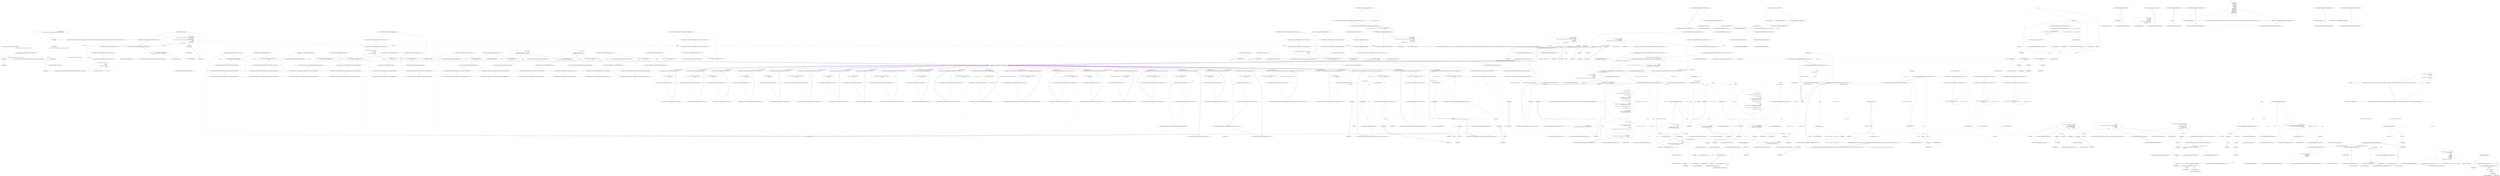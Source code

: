 digraph  {
n318 [label="System.Collections.Generic.IEnumerable<CommandLine.Core.OptionSpecification>", span=""];
n319 [label=int, span=""];
n320 [label=int, span=""];
n321 [label=int, span=""];
n322 [label=int, span=""];
n0 [cluster="CommandLine.Tests.Unit.Core.InstanceBuilderTests.InvokeBuild<T>(string[])", label="Entry CommandLine.Tests.Unit.Core.InstanceBuilderTests.InvokeBuild<T>(string[])", span="19-19"];
n1 [cluster="CommandLine.Tests.Unit.Core.InstanceBuilderTests.InvokeBuild<T>(string[])", label="return InstanceBuilder.Build(\r\n                Maybe.Just<Func<T>>(() => new T()),\r\n                (args, optionSpecs) => Tokenizer.ConfigureTokenizer(StringComparer.Ordinal, false, false)(args, optionSpecs),\r\n                arguments,\r\n                StringComparer.Ordinal,\r\n                CultureInfo.InvariantCulture,\r\n                Enumerable.Empty<ErrorType>());", span="22-28"];
n2 [cluster="CommandLine.Tests.Unit.Core.InstanceBuilderTests.InvokeBuild<T>(string[])", label="Exit CommandLine.Tests.Unit.Core.InstanceBuilderTests.InvokeBuild<T>(string[])", span="19-19"];
n3 [cluster="CSharpx.Maybe.Just<T>(T)", label="Entry CSharpx.Maybe.Just<T>(T)", span="124-124"];
n4 [cluster="System.Linq.Enumerable.Empty<TResult>()", label="Entry System.Linq.Enumerable.Empty<TResult>()", span="0-0"];
n5 [cluster="CommandLine.Core.InstanceBuilder.Build<T>(CSharpx.Maybe<System.Func<T>>, System.Func<System.Collections.Generic.IEnumerable<string>, System.Collections.Generic.IEnumerable<CommandLine.Core.OptionSpecification>, RailwaySharp.ErrorHandling.Result<System.Collections.Generic.IEnumerable<CommandLine.Core.Token>, CommandLine.Error>>, System.Collections.Generic.IEnumerable<string>, System.StringComparer, System.Globalization.CultureInfo, System.Collections.Generic.IEnumerable<CommandLine.ErrorType>)", label="Entry CommandLine.Core.InstanceBuilder.Build<T>(CSharpx.Maybe<System.Func<T>>, System.Func<System.Collections.Generic.IEnumerable<string>, System.Collections.Generic.IEnumerable<CommandLine.Core.OptionSpecification>, RailwaySharp.ErrorHandling.Result<System.Collections.Generic.IEnumerable<CommandLine.Core.Token>, CommandLine.Error>>, System.Collections.Generic.IEnumerable<string>, System.StringComparer, System.Globalization.CultureInfo, System.Collections.Generic.IEnumerable<CommandLine.ErrorType>)", span="17-17"];
n6 [cluster="lambda expression", label="Entry lambda expression", span="23-23"];
n10 [cluster="lambda expression", label="Entry lambda expression", span="24-24"];
n7 [cluster="lambda expression", label="new T()", span="23-23"];
n8 [cluster="lambda expression", label="Exit lambda expression", span="23-23"];
n9 [cluster="T.cstr", label="Entry T.cstr", span=""];
n11 [cluster="lambda expression", label="Tokenizer.ConfigureTokenizer(StringComparer.Ordinal, false, false)(args, optionSpecs)", span="24-24"];
n12 [cluster="lambda expression", label="Exit lambda expression", span="24-24"];
n13 [cluster="CommandLine.Core.Tokenizer.ConfigureTokenizer(System.StringComparer, bool, bool)", label="Entry CommandLine.Core.Tokenizer.ConfigureTokenizer(System.StringComparer, bool, bool)", span="109-109"];
n14 [cluster="System.Func<T1, T2, TResult>.Invoke(T1, T2)", label="Entry System.Func<T1, T2, TResult>.Invoke(T1, T2)", span="0-0"];
n15 [cluster="CommandLine.Tests.Unit.Core.InstanceBuilderTests.InvokeBuildImmutable<T>(string[])", label="Entry CommandLine.Tests.Unit.Core.InstanceBuilderTests.InvokeBuildImmutable<T>(string[])", span="31-31"];
n16 [cluster="CommandLine.Tests.Unit.Core.InstanceBuilderTests.InvokeBuildImmutable<T>(string[])", label="return InstanceBuilder.Build(\r\n                Maybe.Nothing<Func<T>>(),\r\n                (args, optionSpecs) => Tokenizer.ConfigureTokenizer(StringComparer.Ordinal, false, false)(args, optionSpecs),\r\n                arguments,\r\n                StringComparer.Ordinal,\r\n                CultureInfo.InvariantCulture,\r\n                Enumerable.Empty<ErrorType>());", span="33-39"];
n17 [cluster="CommandLine.Tests.Unit.Core.InstanceBuilderTests.InvokeBuildImmutable<T>(string[])", label="Exit CommandLine.Tests.Unit.Core.InstanceBuilderTests.InvokeBuildImmutable<T>(string[])", span="31-31"];
n18 [cluster="CSharpx.Maybe.Nothing<T>()", label="Entry CSharpx.Maybe.Nothing<T>()", span="116-116"];
n19 [cluster="lambda expression", label="Entry lambda expression", span="35-35"];
n20 [cluster="lambda expression", label="Tokenizer.ConfigureTokenizer(StringComparer.Ordinal, false, false)(args, optionSpecs)", span="35-35"];
n21 [cluster="lambda expression", label="Exit lambda expression", span="35-35"];
n22 [cluster="CommandLine.Tests.Unit.Core.InstanceBuilderTests.Explicit_help_request_generates_help_requested_error()", label="Entry CommandLine.Tests.Unit.Core.InstanceBuilderTests.Explicit_help_request_generates_help_requested_error()", span="43-43"];
n23 [cluster="CommandLine.Tests.Unit.Core.InstanceBuilderTests.Explicit_help_request_generates_help_requested_error()", label="var expectedResult = new NotParsed<Simple_Options>(\r\n                TypeInfo.Create(typeof(Simple_Options)), new Error[] { new HelpRequestedError() })", span="46-47"];
n24 [cluster="CommandLine.Tests.Unit.Core.InstanceBuilderTests.Explicit_help_request_generates_help_requested_error()", label="var result = InvokeBuild<Simple_Options>(\r\n                new[] { ''--help'' })", span="50-51"];
n27 [cluster="CommandLine.NotParsed<T>.NotParsed(CommandLine.TypeInfo, System.Collections.Generic.IEnumerable<CommandLine.Error>)", label="Entry CommandLine.NotParsed<T>.NotParsed(CommandLine.TypeInfo, System.Collections.Generic.IEnumerable<CommandLine.Error>)", span="163-163"];
n28 [cluster="CommandLine.TypeInfo.Create(System.Type)", label="Entry CommandLine.TypeInfo.Create(System.Type)", span="29-29"];
n29 [cluster="CommandLine.HelpRequestedError.HelpRequestedError()", label="Entry CommandLine.HelpRequestedError.HelpRequestedError()", span="393-393"];
n25 [cluster="CommandLine.Tests.Unit.Core.InstanceBuilderTests.Explicit_help_request_generates_help_requested_error()", label="result.ShouldBeEquivalentTo(expectedResult)", span="54-54"];
n26 [cluster="CommandLine.Tests.Unit.Core.InstanceBuilderTests.Explicit_help_request_generates_help_requested_error()", label="Exit CommandLine.Tests.Unit.Core.InstanceBuilderTests.Explicit_help_request_generates_help_requested_error()", span="43-43"];
n30 [cluster="Unk.ShouldBeEquivalentTo", label="Entry Unk.ShouldBeEquivalentTo", span=""];
n31 [cluster="CommandLine.Tests.Unit.Core.InstanceBuilderTests.Parse_negative_long_value(string[], long)", label="Entry CommandLine.Tests.Unit.Core.InstanceBuilderTests.Parse_negative_long_value(string[], long)", span="63-63"];
n32 [cluster="CommandLine.Tests.Unit.Core.InstanceBuilderTests.Parse_negative_long_value(string[], long)", label="var result = InvokeBuild<Simple_Options>(\r\n                arguments)", span="68-69"];
n33 [cluster="CommandLine.Tests.Unit.Core.InstanceBuilderTests.Parse_negative_long_value(string[], long)", label="((Parsed<Simple_Options>)result).Value.LongValue.ShouldBeEquivalentTo(expected)", span="72-72"];
n34 [cluster="CommandLine.Tests.Unit.Core.InstanceBuilderTests.Parse_negative_long_value(string[], long)", label="Exit CommandLine.Tests.Unit.Core.InstanceBuilderTests.Parse_negative_long_value(string[], long)", span="63-63"];
n35 [cluster="CommandLine.Tests.Unit.Core.InstanceBuilderTests.Parse_double_value(string[], double)", label="Entry CommandLine.Tests.Unit.Core.InstanceBuilderTests.Parse_double_value(string[], double)", span="83-83"];
n36 [cluster="CommandLine.Tests.Unit.Core.InstanceBuilderTests.Parse_double_value(string[], double)", label="var result = InvokeBuild<Simple_Options_With_Double_Value>(\r\n                arguments)", span="88-89"];
n37 [cluster="CommandLine.Tests.Unit.Core.InstanceBuilderTests.Parse_double_value(string[], double)", label="((Parsed<Simple_Options_With_Double_Value>)result).Value.DoubleValue.ShouldBeEquivalentTo(expected)", span="92-92"];
n38 [cluster="CommandLine.Tests.Unit.Core.InstanceBuilderTests.Parse_double_value(string[], double)", label="Exit CommandLine.Tests.Unit.Core.InstanceBuilderTests.Parse_double_value(string[], double)", span="83-83"];
n39 [cluster="CommandLine.Tests.Unit.Core.InstanceBuilderTests.Parse_int_sequence(string[], int[])", label="Entry CommandLine.Tests.Unit.Core.InstanceBuilderTests.Parse_int_sequence(string[], int[])", span="104-104"];
n40 [cluster="CommandLine.Tests.Unit.Core.InstanceBuilderTests.Parse_int_sequence(string[], int[])", label="var result = InvokeBuild<Options_With_Sequence>(\r\n                arguments)", span="109-110"];
n41 [cluster="CommandLine.Tests.Unit.Core.InstanceBuilderTests.Parse_int_sequence(string[], int[])", label="((Parsed<Options_With_Sequence>)result).Value.IntSequence.ShouldBeEquivalentTo(expected)", span="113-113"];
n42 [cluster="CommandLine.Tests.Unit.Core.InstanceBuilderTests.Parse_int_sequence(string[], int[])", label="Exit CommandLine.Tests.Unit.Core.InstanceBuilderTests.Parse_int_sequence(string[], int[])", span="104-104"];
n43 [cluster="CommandLine.Tests.Unit.Core.InstanceBuilderTests.Parse_int_sequence_with_range(string[], int[])", label="Entry CommandLine.Tests.Unit.Core.InstanceBuilderTests.Parse_int_sequence_with_range(string[], int[])", span="123-123"];
n44 [cluster="CommandLine.Tests.Unit.Core.InstanceBuilderTests.Parse_int_sequence_with_range(string[], int[])", label="var result = InvokeBuild<Simple_Options>(\r\n                arguments)", span="128-129"];
n45 [cluster="CommandLine.Tests.Unit.Core.InstanceBuilderTests.Parse_int_sequence_with_range(string[], int[])", label="((Parsed<Simple_Options>)result).Value.IntSequence.ShouldBeEquivalentTo(expected)", span="132-132"];
n46 [cluster="CommandLine.Tests.Unit.Core.InstanceBuilderTests.Parse_int_sequence_with_range(string[], int[])", label="Exit CommandLine.Tests.Unit.Core.InstanceBuilderTests.Parse_int_sequence_with_range(string[], int[])", span="123-123"];
n47 [cluster="CommandLine.Tests.Unit.Core.InstanceBuilderTests.Parse_string_sequence_with_only_min_constraint(string[], string[])", label="Entry CommandLine.Tests.Unit.Core.InstanceBuilderTests.Parse_string_sequence_with_only_min_constraint(string[], string[])", span="143-143"];
n48 [cluster="CommandLine.Tests.Unit.Core.InstanceBuilderTests.Parse_string_sequence_with_only_min_constraint(string[], string[])", label="var result = InvokeBuild<Options_With_Sequence_And_Only_Min_Constraint>(\r\n                arguments)", span="148-149"];
n49 [cluster="CommandLine.Tests.Unit.Core.InstanceBuilderTests.Parse_string_sequence_with_only_min_constraint(string[], string[])", label="((Parsed<Options_With_Sequence_And_Only_Min_Constraint>)result).Value.StringSequence.ShouldBeEquivalentTo(expected)", span="152-152"];
n50 [cluster="CommandLine.Tests.Unit.Core.InstanceBuilderTests.Parse_string_sequence_with_only_min_constraint(string[], string[])", label="Exit CommandLine.Tests.Unit.Core.InstanceBuilderTests.Parse_string_sequence_with_only_min_constraint(string[], string[])", span="143-143"];
n51 [cluster="CommandLine.Tests.Unit.Core.InstanceBuilderTests.Parse_string_sequence_with_only_max_constraint(string[], string[])", label="Entry CommandLine.Tests.Unit.Core.InstanceBuilderTests.Parse_string_sequence_with_only_max_constraint(string[], string[])", span="162-162"];
n52 [cluster="CommandLine.Tests.Unit.Core.InstanceBuilderTests.Parse_string_sequence_with_only_max_constraint(string[], string[])", label="var result = InvokeBuild<Options_With_Sequence_And_Only_Max_Constraint>(\r\n                arguments)", span="167-168"];
n53 [cluster="CommandLine.Tests.Unit.Core.InstanceBuilderTests.Parse_string_sequence_with_only_max_constraint(string[], string[])", label="((Parsed<Options_With_Sequence_And_Only_Max_Constraint>)result).Value.StringSequence.ShouldBeEquivalentTo(expected)", span="171-171"];
n54 [cluster="CommandLine.Tests.Unit.Core.InstanceBuilderTests.Parse_string_sequence_with_only_max_constraint(string[], string[])", label="Exit CommandLine.Tests.Unit.Core.InstanceBuilderTests.Parse_string_sequence_with_only_max_constraint(string[], string[])", span="162-162"];
n55 [cluster="CommandLine.Tests.Unit.Core.InstanceBuilderTests.Breaking_min_constraint_in_string_sequence_gererates_MissingValueOptionError()", label="Entry CommandLine.Tests.Unit.Core.InstanceBuilderTests.Breaking_min_constraint_in_string_sequence_gererates_MissingValueOptionError()", span="177-177"];
n56 [cluster="CommandLine.Tests.Unit.Core.InstanceBuilderTests.Breaking_min_constraint_in_string_sequence_gererates_MissingValueOptionError()", label="var expectedResult = new[] { new MissingValueOptionError(new NameInfo(''s'', ''string-seq'')) }", span="180-180"];
n57 [cluster="CommandLine.Tests.Unit.Core.InstanceBuilderTests.Breaking_min_constraint_in_string_sequence_gererates_MissingValueOptionError()", label="var result = InvokeBuild<Options_With_Sequence_And_Only_Min_Constraint>(\r\n                new[] { ''-s'' })", span="183-184"];
n60 [cluster="CommandLine.MissingValueOptionError.MissingValueOptionError(CommandLine.NameInfo)", label="Entry CommandLine.MissingValueOptionError.MissingValueOptionError(CommandLine.NameInfo)", span="294-294"];
n61 [cluster="CommandLine.NameInfo.NameInfo(string, string)", label="Entry CommandLine.NameInfo.NameInfo(string, string)", span="20-20"];
n58 [cluster="CommandLine.Tests.Unit.Core.InstanceBuilderTests.Breaking_min_constraint_in_string_sequence_gererates_MissingValueOptionError()", label="((NotParsed<Options_With_Sequence_And_Only_Min_Constraint>)result).Errors.ShouldBeEquivalentTo(expectedResult)", span="187-187"];
n59 [cluster="CommandLine.Tests.Unit.Core.InstanceBuilderTests.Breaking_min_constraint_in_string_sequence_gererates_MissingValueOptionError()", label="Exit CommandLine.Tests.Unit.Core.InstanceBuilderTests.Breaking_min_constraint_in_string_sequence_gererates_MissingValueOptionError()", span="177-177"];
n62 [cluster="CommandLine.Tests.Unit.Core.InstanceBuilderTests.Breaking_min_constraint_in_string_sequence_as_value_gererates_SequenceOutOfRangeError()", label="Entry CommandLine.Tests.Unit.Core.InstanceBuilderTests.Breaking_min_constraint_in_string_sequence_as_value_gererates_SequenceOutOfRangeError()", span="193-193"];
n63 [cluster="CommandLine.Tests.Unit.Core.InstanceBuilderTests.Breaking_min_constraint_in_string_sequence_as_value_gererates_SequenceOutOfRangeError()", label="var expectedResult = new[] { new SequenceOutOfRangeError(NameInfo.EmptyName) }", span="196-196"];
n64 [cluster="CommandLine.Tests.Unit.Core.InstanceBuilderTests.Breaking_min_constraint_in_string_sequence_as_value_gererates_SequenceOutOfRangeError()", label="var result = InvokeBuild<Options_With_Sequence_And_Only_Min_Constraint_For_Value>(\r\n                new string[] { })", span="199-200"];
n67 [cluster="CommandLine.SequenceOutOfRangeError.SequenceOutOfRangeError(CommandLine.NameInfo)", label="Entry CommandLine.SequenceOutOfRangeError.SequenceOutOfRangeError(CommandLine.NameInfo)", span="360-360"];
n65 [cluster="CommandLine.Tests.Unit.Core.InstanceBuilderTests.Breaking_min_constraint_in_string_sequence_as_value_gererates_SequenceOutOfRangeError()", label="((NotParsed<Options_With_Sequence_And_Only_Min_Constraint_For_Value>)result).Errors.ShouldBeEquivalentTo(expectedResult)", span="203-203"];
n66 [cluster="CommandLine.Tests.Unit.Core.InstanceBuilderTests.Breaking_min_constraint_in_string_sequence_as_value_gererates_SequenceOutOfRangeError()", label="Exit CommandLine.Tests.Unit.Core.InstanceBuilderTests.Breaking_min_constraint_in_string_sequence_as_value_gererates_SequenceOutOfRangeError()", span="193-193"];
n68 [cluster="CommandLine.Tests.Unit.Core.InstanceBuilderTests.Breaking_max_constraint_in_string_sequence_gererates_SequenceOutOfRangeError()", label="Entry CommandLine.Tests.Unit.Core.InstanceBuilderTests.Breaking_max_constraint_in_string_sequence_gererates_SequenceOutOfRangeError()", span="209-209"];
n69 [cluster="CommandLine.Tests.Unit.Core.InstanceBuilderTests.Breaking_max_constraint_in_string_sequence_gererates_SequenceOutOfRangeError()", label="var expectedResult = new[] { new SequenceOutOfRangeError(new NameInfo(''s'', ''string-seq'')) }", span="212-212"];
n70 [cluster="CommandLine.Tests.Unit.Core.InstanceBuilderTests.Breaking_max_constraint_in_string_sequence_gererates_SequenceOutOfRangeError()", label="var result = InvokeBuild<Options_With_Sequence_And_Only_Max_Constraint>(\r\n                new[] { ''--string-seq=one'', ''two'', ''three'', ''this-is-too-much'' })", span="215-216"];
n71 [cluster="CommandLine.Tests.Unit.Core.InstanceBuilderTests.Breaking_max_constraint_in_string_sequence_gererates_SequenceOutOfRangeError()", label="((NotParsed<Options_With_Sequence_And_Only_Max_Constraint>)result).Errors.ShouldBeEquivalentTo(expectedResult)", span="219-219"];
n72 [cluster="CommandLine.Tests.Unit.Core.InstanceBuilderTests.Breaking_max_constraint_in_string_sequence_gererates_SequenceOutOfRangeError()", label="Exit CommandLine.Tests.Unit.Core.InstanceBuilderTests.Breaking_max_constraint_in_string_sequence_gererates_SequenceOutOfRangeError()", span="209-209"];
n73 [cluster="CommandLine.Tests.Unit.Core.InstanceBuilderTests.Breaking_max_constraint_in_string_sequence_as_value_gererates_SequenceOutOfRangeError()", label="Entry CommandLine.Tests.Unit.Core.InstanceBuilderTests.Breaking_max_constraint_in_string_sequence_as_value_gererates_SequenceOutOfRangeError()", span="225-225"];
n74 [cluster="CommandLine.Tests.Unit.Core.InstanceBuilderTests.Breaking_max_constraint_in_string_sequence_as_value_gererates_SequenceOutOfRangeError()", label="var expectedResult = new[] { new SequenceOutOfRangeError(NameInfo.EmptyName) }", span="228-228"];
n75 [cluster="CommandLine.Tests.Unit.Core.InstanceBuilderTests.Breaking_max_constraint_in_string_sequence_as_value_gererates_SequenceOutOfRangeError()", label="var result = InvokeBuild<Options_With_Sequence_And_Only_Max_Constraint_For_Value>(\r\n                new[] { ''one'', ''two'', ''three'', ''this-is-too-much'' })", span="231-232"];
n76 [cluster="CommandLine.Tests.Unit.Core.InstanceBuilderTests.Breaking_max_constraint_in_string_sequence_as_value_gererates_SequenceOutOfRangeError()", label="((NotParsed<Options_With_Sequence_And_Only_Max_Constraint_For_Value>)result).Errors.ShouldBeEquivalentTo(expectedResult)", span="235-235"];
n77 [cluster="CommandLine.Tests.Unit.Core.InstanceBuilderTests.Breaking_max_constraint_in_string_sequence_as_value_gererates_SequenceOutOfRangeError()", label="Exit CommandLine.Tests.Unit.Core.InstanceBuilderTests.Breaking_max_constraint_in_string_sequence_as_value_gererates_SequenceOutOfRangeError()", span="225-225"];
n78 [cluster="CommandLine.Tests.Unit.Core.InstanceBuilderTests.Parse_enum_value(string[], CommandLine.Tests.Fakes.Colors)", label="Entry CommandLine.Tests.Unit.Core.InstanceBuilderTests.Parse_enum_value(string[], CommandLine.Tests.Fakes.Colors)", span="247-247"];
n79 [cluster="CommandLine.Tests.Unit.Core.InstanceBuilderTests.Parse_enum_value(string[], CommandLine.Tests.Fakes.Colors)", label="var result = InvokeBuild<Simple_Options_With_Enum>(\r\n                arguments)", span="252-253"];
n80 [cluster="CommandLine.Tests.Unit.Core.InstanceBuilderTests.Parse_enum_value(string[], CommandLine.Tests.Fakes.Colors)", label="expected.ShouldBeEquivalentTo(((Parsed<Simple_Options_With_Enum>)result).Value.Colors)", span="256-256"];
n81 [cluster="CommandLine.Tests.Unit.Core.InstanceBuilderTests.Parse_enum_value(string[], CommandLine.Tests.Fakes.Colors)", label="Exit CommandLine.Tests.Unit.Core.InstanceBuilderTests.Parse_enum_value(string[], CommandLine.Tests.Fakes.Colors)", span="247-247"];
n82 [cluster="CommandLine.Tests.Unit.Core.InstanceBuilderTests.Parse_enum_value_with_wrong_index_generates_BadFormatConversionError()", label="Entry CommandLine.Tests.Unit.Core.InstanceBuilderTests.Parse_enum_value_with_wrong_index_generates_BadFormatConversionError()", span="262-262"];
n83 [cluster="CommandLine.Tests.Unit.Core.InstanceBuilderTests.Parse_enum_value_with_wrong_index_generates_BadFormatConversionError()", label="var expectedResult = new[] { new BadFormatConversionError(new NameInfo('''', ''colors'')) }", span="265-265"];
n84 [cluster="CommandLine.Tests.Unit.Core.InstanceBuilderTests.Parse_enum_value_with_wrong_index_generates_BadFormatConversionError()", label="var result = InvokeBuild<Simple_Options_With_Enum>(\r\n                new[] { ''--colors'', ''3'' })", span="268-269"];
n87 [cluster="CommandLine.BadFormatConversionError.BadFormatConversionError(CommandLine.NameInfo)", label="Entry CommandLine.BadFormatConversionError.BadFormatConversionError(CommandLine.NameInfo)", span="349-349"];
n85 [cluster="CommandLine.Tests.Unit.Core.InstanceBuilderTests.Parse_enum_value_with_wrong_index_generates_BadFormatConversionError()", label="((NotParsed<Simple_Options_With_Enum>)result).Errors.ShouldBeEquivalentTo(expectedResult)", span="272-272"];
n86 [cluster="CommandLine.Tests.Unit.Core.InstanceBuilderTests.Parse_enum_value_with_wrong_index_generates_BadFormatConversionError()", label="Exit CommandLine.Tests.Unit.Core.InstanceBuilderTests.Parse_enum_value_with_wrong_index_generates_BadFormatConversionError()", span="262-262"];
n88 [cluster="CommandLine.Tests.Unit.Core.InstanceBuilderTests.Parse_enum_value_with_wrong_item_name_generates_BadFormatConversionError()", label="Entry CommandLine.Tests.Unit.Core.InstanceBuilderTests.Parse_enum_value_with_wrong_item_name_generates_BadFormatConversionError()", span="278-278"];
n89 [cluster="CommandLine.Tests.Unit.Core.InstanceBuilderTests.Parse_enum_value_with_wrong_item_name_generates_BadFormatConversionError()", label="var expectedResult = new[] { new BadFormatConversionError(new NameInfo('''', ''colors'')) }", span="281-281"];
n90 [cluster="CommandLine.Tests.Unit.Core.InstanceBuilderTests.Parse_enum_value_with_wrong_item_name_generates_BadFormatConversionError()", label="var result = InvokeBuild<Simple_Options_With_Enum>(\r\n                new[] { ''--colors'', ''Yellow'' })", span="284-285"];
n91 [cluster="CommandLine.Tests.Unit.Core.InstanceBuilderTests.Parse_enum_value_with_wrong_item_name_generates_BadFormatConversionError()", label="((NotParsed<Simple_Options_With_Enum>)result).Errors.ShouldBeEquivalentTo(expectedResult)", span="288-288"];
n92 [cluster="CommandLine.Tests.Unit.Core.InstanceBuilderTests.Parse_enum_value_with_wrong_item_name_generates_BadFormatConversionError()", label="Exit CommandLine.Tests.Unit.Core.InstanceBuilderTests.Parse_enum_value_with_wrong_item_name_generates_BadFormatConversionError()", span="278-278"];
n93 [cluster="CommandLine.Tests.Unit.Core.InstanceBuilderTests.Parse_enum_value_with_wrong_item_name_case_generates_BadFormatConversionError()", label="Entry CommandLine.Tests.Unit.Core.InstanceBuilderTests.Parse_enum_value_with_wrong_item_name_case_generates_BadFormatConversionError()", span="294-294"];
n94 [cluster="CommandLine.Tests.Unit.Core.InstanceBuilderTests.Parse_enum_value_with_wrong_item_name_case_generates_BadFormatConversionError()", label="var expectedResult = new[] { new BadFormatConversionError(new NameInfo('''', ''colors'')) }", span="297-297"];
n95 [cluster="CommandLine.Tests.Unit.Core.InstanceBuilderTests.Parse_enum_value_with_wrong_item_name_case_generates_BadFormatConversionError()", label="var result = InvokeBuild<Simple_Options_With_Enum>(\r\n                new[] { ''--colors'', ''RED'' })", span="300-301"];
n96 [cluster="CommandLine.Tests.Unit.Core.InstanceBuilderTests.Parse_enum_value_with_wrong_item_name_case_generates_BadFormatConversionError()", label="((NotParsed<Simple_Options_With_Enum>)result).Errors.ShouldBeEquivalentTo(expectedResult)", span="304-304"];
n97 [cluster="CommandLine.Tests.Unit.Core.InstanceBuilderTests.Parse_enum_value_with_wrong_item_name_case_generates_BadFormatConversionError()", label="Exit CommandLine.Tests.Unit.Core.InstanceBuilderTests.Parse_enum_value_with_wrong_item_name_case_generates_BadFormatConversionError()", span="294-294"];
n98 [cluster="CommandLine.Tests.Unit.Core.InstanceBuilderTests.Parse_values_partitioned_between_sequence_and_scalar()", label="Entry CommandLine.Tests.Unit.Core.InstanceBuilderTests.Parse_values_partitioned_between_sequence_and_scalar()", span="310-310"];
n99 [cluster="CommandLine.Tests.Unit.Core.InstanceBuilderTests.Parse_values_partitioned_between_sequence_and_scalar()", label="var expectedResult = new Simple_Options_With_Values\r\n                {\r\n                    StringValue = string.Empty,\r\n                    LongValue = 10L,\r\n                    StringSequence = new[] { ''a'', ''b'', ''c'' },\r\n                    IntValue = 20\r\n                }", span="313-319"];
n100 [cluster="CommandLine.Tests.Unit.Core.InstanceBuilderTests.Parse_values_partitioned_between_sequence_and_scalar()", label="var result = InvokeBuild<Simple_Options_With_Values>(\r\n                new[] { ''10'', ''a'', ''b'', ''c'', ''20'' })", span="322-323"];
n103 [cluster="CommandLine.Tests.Fakes.Simple_Options_With_Values.Simple_Options_With_Values()", label="Entry CommandLine.Tests.Fakes.Simple_Options_With_Values.Simple_Options_With_Values()", span="6-6"];
n101 [cluster="CommandLine.Tests.Unit.Core.InstanceBuilderTests.Parse_values_partitioned_between_sequence_and_scalar()", label="expectedResult.ShouldBeEquivalentTo(((Parsed<Simple_Options_With_Values>)result).Value)", span="326-326"];
n102 [cluster="CommandLine.Tests.Unit.Core.InstanceBuilderTests.Parse_values_partitioned_between_sequence_and_scalar()", label="Exit CommandLine.Tests.Unit.Core.InstanceBuilderTests.Parse_values_partitioned_between_sequence_and_scalar()", span="310-310"];
n104 [cluster="CommandLine.Tests.Unit.Core.InstanceBuilderTests.Parse_sequence_value_without_range_constraints(string[], long[])", label="Entry CommandLine.Tests.Unit.Core.InstanceBuilderTests.Parse_sequence_value_without_range_constraints(string[], long[])", span="337-337"];
n105 [cluster="CommandLine.Tests.Unit.Core.InstanceBuilderTests.Parse_sequence_value_without_range_constraints(string[], long[])", label="var result = InvokeBuild<Options_With_Sequence_Without_Range_For_Value>(\r\n                arguments)", span="342-343"];
n106 [cluster="CommandLine.Tests.Unit.Core.InstanceBuilderTests.Parse_sequence_value_without_range_constraints(string[], long[])", label="expected.ShouldBeEquivalentTo(((Parsed<Options_With_Sequence_Without_Range_For_Value>)result).Value.LongSequence)", span="346-346"];
n107 [cluster="CommandLine.Tests.Unit.Core.InstanceBuilderTests.Parse_sequence_value_without_range_constraints(string[], long[])", label="Exit CommandLine.Tests.Unit.Core.InstanceBuilderTests.Parse_sequence_value_without_range_constraints(string[], long[])", span="337-337"];
n108 [cluster="CommandLine.Tests.Unit.Core.InstanceBuilderTests.Parse_long_sequence_with_separator(string[], long[])", label="Entry CommandLine.Tests.Unit.Core.InstanceBuilderTests.Parse_long_sequence_with_separator(string[], long[])", span="356-356"];
n109 [cluster="CommandLine.Tests.Unit.Core.InstanceBuilderTests.Parse_long_sequence_with_separator(string[], long[])", label="var result = InvokeBuild<Options_With_Sequence_Having_Separator_Set>(\r\n                arguments)", span="361-362"];
n110 [cluster="CommandLine.Tests.Unit.Core.InstanceBuilderTests.Parse_long_sequence_with_separator(string[], long[])", label="expected.ShouldBeEquivalentTo(((Parsed<Options_With_Sequence_Having_Separator_Set>)result).Value.LongSequence)", span="365-365"];
n111 [cluster="CommandLine.Tests.Unit.Core.InstanceBuilderTests.Parse_long_sequence_with_separator(string[], long[])", label="Exit CommandLine.Tests.Unit.Core.InstanceBuilderTests.Parse_long_sequence_with_separator(string[], long[])", span="356-356"];
n112 [cluster="CommandLine.Tests.Unit.Core.InstanceBuilderTests.Parse_string_sequence_with_separator(string[], string[])", label="Entry CommandLine.Tests.Unit.Core.InstanceBuilderTests.Parse_string_sequence_with_separator(string[], string[])", span="375-375"];
n113 [cluster="CommandLine.Tests.Unit.Core.InstanceBuilderTests.Parse_string_sequence_with_separator(string[], string[])", label="var result = InvokeBuild<Options_With_Sequence_Having_Separator_Set>(\r\n                arguments)", span="380-381"];
n114 [cluster="CommandLine.Tests.Unit.Core.InstanceBuilderTests.Parse_string_sequence_with_separator(string[], string[])", label="expected.ShouldBeEquivalentTo(((Parsed<Options_With_Sequence_Having_Separator_Set>)result).Value.StringSequence)", span="384-384"];
n115 [cluster="CommandLine.Tests.Unit.Core.InstanceBuilderTests.Parse_string_sequence_with_separator(string[], string[])", label="Exit CommandLine.Tests.Unit.Core.InstanceBuilderTests.Parse_string_sequence_with_separator(string[], string[])", span="375-375"];
n116 [cluster="CommandLine.Tests.Unit.Core.InstanceBuilderTests.Double_dash_force_subsequent_arguments_as_values()", label="Entry CommandLine.Tests.Unit.Core.InstanceBuilderTests.Double_dash_force_subsequent_arguments_as_values()", span="393-393"];
n117 [cluster="CommandLine.Tests.Unit.Core.InstanceBuilderTests.Double_dash_force_subsequent_arguments_as_values()", label="var expectedResult = new Simple_Options_With_Values\r\n                {\r\n                    StringValue = ''str1'',\r\n                    LongValue = 10L,\r\n                    StringSequence = new[] { ''-a'', ''--bee'', ''-c'' },\r\n                    IntValue = 20\r\n                }", span="396-402"];
n118 [cluster="CommandLine.Tests.Unit.Core.InstanceBuilderTests.Double_dash_force_subsequent_arguments_as_values()", label="var arguments = new[] { ''--stringvalue'', ''str1'', ''--'', ''10'', ''-a'', ''--bee'', ''-c'', ''20'' }", span="403-403"];
n120 [cluster="CommandLine.Tests.Unit.Core.InstanceBuilderTests.Double_dash_force_subsequent_arguments_as_values()", label="expectedResult.ShouldBeEquivalentTo(((Parsed<Simple_Options_With_Values>)result).Value)", span="417-417"];
n119 [cluster="CommandLine.Tests.Unit.Core.InstanceBuilderTests.Double_dash_force_subsequent_arguments_as_values()", label="var result = InstanceBuilder.Build(\r\n                Maybe.Just<Func<Simple_Options_With_Values>>(() => new Simple_Options_With_Values()),\r\n                (a, optionSpecs) =>\r\n                    Tokenizer.PreprocessDashDash(a,\r\n                        args => Tokenizer.Tokenize(args, name => NameLookup.Contains(name, optionSpecs, StringComparer.Ordinal))),\r\n                arguments,\r\n                StringComparer.Ordinal,\r\n                CultureInfo.InvariantCulture,\r\n                Enumerable.Empty<ErrorType>())", span="406-414"];
n122 [cluster="lambda expression", label="Entry lambda expression", span="407-407"];
n125 [cluster="lambda expression", label="Entry lambda expression", span="408-410"];
n121 [cluster="CommandLine.Tests.Unit.Core.InstanceBuilderTests.Double_dash_force_subsequent_arguments_as_values()", label="Exit CommandLine.Tests.Unit.Core.InstanceBuilderTests.Double_dash_force_subsequent_arguments_as_values()", span="393-393"];
n123 [cluster="lambda expression", label="new Simple_Options_With_Values()", span="407-407"];
n124 [cluster="lambda expression", label="Exit lambda expression", span="407-407"];
n126 [cluster="lambda expression", label="Tokenizer.PreprocessDashDash(a,\r\n                        args => Tokenizer.Tokenize(args, name => NameLookup.Contains(name, optionSpecs, StringComparer.Ordinal)))", span="409-410"];
n130 [cluster="lambda expression", label="Tokenizer.Tokenize(args, name => NameLookup.Contains(name, optionSpecs, StringComparer.Ordinal))", span="410-410"];
n134 [cluster="lambda expression", label="NameLookup.Contains(name, optionSpecs, StringComparer.Ordinal)", span="410-410"];
n127 [cluster="lambda expression", label="Exit lambda expression", span="408-410"];
n128 [cluster="CommandLine.Core.Tokenizer.PreprocessDashDash(System.Collections.Generic.IEnumerable<string>, System.Func<System.Collections.Generic.IEnumerable<string>, RailwaySharp.ErrorHandling.Result<System.Collections.Generic.IEnumerable<CommandLine.Core.Token>, CommandLine.Error>>)", label="Entry CommandLine.Core.Tokenizer.PreprocessDashDash(System.Collections.Generic.IEnumerable<string>, System.Func<System.Collections.Generic.IEnumerable<string>, RailwaySharp.ErrorHandling.Result<System.Collections.Generic.IEnumerable<CommandLine.Core.Token>, CommandLine.Error>>)", span="44-44"];
n129 [cluster="lambda expression", label="Entry lambda expression", span="410-410"];
n131 [cluster="lambda expression", label="Exit lambda expression", span="410-410"];
n132 [cluster="CommandLine.Core.Tokenizer.Tokenize(System.Collections.Generic.IEnumerable<string>, System.Func<string, CommandLine.Core.NameLookupResult>)", label="Entry CommandLine.Core.Tokenizer.Tokenize(System.Collections.Generic.IEnumerable<string>, System.Func<string, CommandLine.Core.NameLookupResult>)", span="13-13"];
n133 [cluster="lambda expression", label="Entry lambda expression", span="410-410"];
n135 [cluster="lambda expression", label="Exit lambda expression", span="410-410"];
n136 [cluster="CommandLine.Core.NameLookup.Contains(string, System.Collections.Generic.IEnumerable<CommandLine.Core.OptionSpecification>, System.StringComparer)", label="Entry CommandLine.Core.NameLookup.Contains(string, System.Collections.Generic.IEnumerable<CommandLine.Core.OptionSpecification>, System.StringComparer)", span="18-18"];
n137 [cluster="CommandLine.Tests.Unit.Core.InstanceBuilderTests.Parse_option_from_different_sets_gererates_MutuallyExclusiveSetError()", label="Entry CommandLine.Tests.Unit.Core.InstanceBuilderTests.Parse_option_from_different_sets_gererates_MutuallyExclusiveSetError()", span="423-423"];
n138 [cluster="CommandLine.Tests.Unit.Core.InstanceBuilderTests.Parse_option_from_different_sets_gererates_MutuallyExclusiveSetError()", label="var expectedResult = new[]\r\n                {\r\n                    new MutuallyExclusiveSetError(new NameInfo('''', ''weburl''), string.Empty),\r\n                    new MutuallyExclusiveSetError(new NameInfo('''', ''ftpurl''), string.Empty)\r\n                }", span="426-430"];
n139 [cluster="CommandLine.Tests.Unit.Core.InstanceBuilderTests.Parse_option_from_different_sets_gererates_MutuallyExclusiveSetError()", label="var result = InvokeBuild<Options_With_Two_Sets>(\r\n                new[] { ''--weburl'', ''http://mywebsite.org/'', ''--ftpurl'', ''fpt://ftpsite.org/'' })", span="433-434"];
n142 [cluster="CommandLine.MutuallyExclusiveSetError.MutuallyExclusiveSetError(CommandLine.NameInfo, string)", label="Entry CommandLine.MutuallyExclusiveSetError.MutuallyExclusiveSetError(CommandLine.NameInfo, string)", span="329-329"];
n140 [cluster="CommandLine.Tests.Unit.Core.InstanceBuilderTests.Parse_option_from_different_sets_gererates_MutuallyExclusiveSetError()", label="((NotParsed<Options_With_Two_Sets>)result).Errors.ShouldBeEquivalentTo(expectedResult)", span="437-437"];
n141 [cluster="CommandLine.Tests.Unit.Core.InstanceBuilderTests.Parse_option_from_different_sets_gererates_MutuallyExclusiveSetError()", label="Exit CommandLine.Tests.Unit.Core.InstanceBuilderTests.Parse_option_from_different_sets_gererates_MutuallyExclusiveSetError()", span="423-423"];
n143 [cluster="CommandLine.Tests.Unit.Core.InstanceBuilderTests.Two_required_options_at_the_same_set_and_both_are_true()", label="Entry CommandLine.Tests.Unit.Core.InstanceBuilderTests.Two_required_options_at_the_same_set_and_both_are_true()", span="443-443"];
n144 [cluster="CommandLine.Tests.Unit.Core.InstanceBuilderTests.Two_required_options_at_the_same_set_and_both_are_true()", label="var expectedResult = new Options_With_Required_Set_To_True_Within_Same_Set {\r\n                FtpUrl = ''str1'',\r\n                WebUrl = ''str2''\r\n            }", span="445-448"];
n145 [cluster="CommandLine.Tests.Unit.Core.InstanceBuilderTests.Two_required_options_at_the_same_set_and_both_are_true()", label="var result = InvokeBuild<Options_With_Required_Set_To_True_Within_Same_Set>(\r\n                new[] { ''--ftpurl'', ''str1'', ''--weburl'', ''str2'' })", span="450-451"];
n148 [cluster="CommandLine.Tests.Fakes.Options_With_Required_Set_To_True_Within_Same_Set.Options_With_Required_Set_To_True_Within_Same_Set()", label="Entry CommandLine.Tests.Fakes.Options_With_Required_Set_To_True_Within_Same_Set.Options_With_Required_Set_To_True_Within_Same_Set()", span="4-4"];
n146 [cluster="CommandLine.Tests.Unit.Core.InstanceBuilderTests.Two_required_options_at_the_same_set_and_both_are_true()", label="expectedResult.ShouldBeEquivalentTo(((Parsed<Options_With_Required_Set_To_True_Within_Same_Set>)result).Value)", span="454-454"];
n147 [cluster="CommandLine.Tests.Unit.Core.InstanceBuilderTests.Two_required_options_at_the_same_set_and_both_are_true()", label="Exit CommandLine.Tests.Unit.Core.InstanceBuilderTests.Two_required_options_at_the_same_set_and_both_are_true()", span="443-443"];
n149 [cluster="CommandLine.Tests.Unit.Core.InstanceBuilderTests.Two_required_options_at_the_same_set_and_none_are_true()", label="Entry CommandLine.Tests.Unit.Core.InstanceBuilderTests.Two_required_options_at_the_same_set_and_none_are_true()", span="459-459"];
n150 [cluster="CommandLine.Tests.Unit.Core.InstanceBuilderTests.Two_required_options_at_the_same_set_and_none_are_true()", label="var expectedResult = new[]\r\n            {\r\n                new MissingRequiredOptionError(new NameInfo('''', ''ftpurl'')),\r\n                new MissingRequiredOptionError(new NameInfo('''', ''weburl''))\r\n            }", span="461-465"];
n151 [cluster="CommandLine.Tests.Unit.Core.InstanceBuilderTests.Two_required_options_at_the_same_set_and_none_are_true()", label="var result = InvokeBuild<Options_With_Required_Set_To_True_Within_Same_Set>(\r\n                new string[] { })", span="467-468"];
n154 [cluster="CommandLine.MissingRequiredOptionError.MissingRequiredOptionError(CommandLine.NameInfo)", label="Entry CommandLine.MissingRequiredOptionError.MissingRequiredOptionError(CommandLine.NameInfo)", span="316-316"];
n152 [cluster="CommandLine.Tests.Unit.Core.InstanceBuilderTests.Two_required_options_at_the_same_set_and_none_are_true()", label="((NotParsed<Options_With_Required_Set_To_True_Within_Same_Set>)result).Errors.ShouldBeEquivalentTo(expectedResult)", span="471-471"];
n153 [cluster="CommandLine.Tests.Unit.Core.InstanceBuilderTests.Two_required_options_at_the_same_set_and_none_are_true()", label="Exit CommandLine.Tests.Unit.Core.InstanceBuilderTests.Two_required_options_at_the_same_set_and_none_are_true()", span="459-459"];
n155 [cluster="CommandLine.Tests.Unit.Core.InstanceBuilderTests.Omitting_required_option_gererates_MissingRequiredOptionError()", label="Entry CommandLine.Tests.Unit.Core.InstanceBuilderTests.Omitting_required_option_gererates_MissingRequiredOptionError()", span="477-477"];
n156 [cluster="CommandLine.Tests.Unit.Core.InstanceBuilderTests.Omitting_required_option_gererates_MissingRequiredOptionError()", label="var expectedResult = new[] { new MissingRequiredOptionError(new NameInfo('''', ''str'')) }", span="480-480"];
n157 [cluster="CommandLine.Tests.Unit.Core.InstanceBuilderTests.Omitting_required_option_gererates_MissingRequiredOptionError()", label="var result = InvokeBuild<Options_With_Required_Set_To_True>(\r\n                new string[] { })", span="483-484"];
n158 [cluster="CommandLine.Tests.Unit.Core.InstanceBuilderTests.Omitting_required_option_gererates_MissingRequiredOptionError()", label="((NotParsed<Options_With_Required_Set_To_True>)result).Errors.ShouldBeEquivalentTo(expectedResult)", span="487-487"];
n159 [cluster="CommandLine.Tests.Unit.Core.InstanceBuilderTests.Omitting_required_option_gererates_MissingRequiredOptionError()", label="Exit CommandLine.Tests.Unit.Core.InstanceBuilderTests.Omitting_required_option_gererates_MissingRequiredOptionError()", span="477-477"];
n160 [cluster="CommandLine.Tests.Unit.Core.InstanceBuilderTests.Wrong_range_in_sequence_gererates_SequenceOutOfRangeError()", label="Entry CommandLine.Tests.Unit.Core.InstanceBuilderTests.Wrong_range_in_sequence_gererates_SequenceOutOfRangeError()", span="493-493"];
n161 [cluster="CommandLine.Tests.Unit.Core.InstanceBuilderTests.Wrong_range_in_sequence_gererates_SequenceOutOfRangeError()", label="var expectedResult = new[] { new SequenceOutOfRangeError(new NameInfo(''i'', '''')) }", span="496-496"];
n162 [cluster="CommandLine.Tests.Unit.Core.InstanceBuilderTests.Wrong_range_in_sequence_gererates_SequenceOutOfRangeError()", label="var result = InvokeBuild<Simple_Options>(\r\n                new[] { ''-i'', ''10'' })", span="499-500"];
n163 [cluster="CommandLine.Tests.Unit.Core.InstanceBuilderTests.Wrong_range_in_sequence_gererates_SequenceOutOfRangeError()", label="((NotParsed<Simple_Options>)result).Errors.ShouldBeEquivalentTo(expectedResult)", span="503-503"];
n164 [cluster="CommandLine.Tests.Unit.Core.InstanceBuilderTests.Wrong_range_in_sequence_gererates_SequenceOutOfRangeError()", label="Exit CommandLine.Tests.Unit.Core.InstanceBuilderTests.Wrong_range_in_sequence_gererates_SequenceOutOfRangeError()", span="493-493"];
n165 [cluster="CommandLine.Tests.Unit.Core.InstanceBuilderTests.Parse_unknown_long_option_gererates_UnknownOptionError()", label="Entry CommandLine.Tests.Unit.Core.InstanceBuilderTests.Parse_unknown_long_option_gererates_UnknownOptionError()", span="509-509"];
n166 [cluster="CommandLine.Tests.Unit.Core.InstanceBuilderTests.Parse_unknown_long_option_gererates_UnknownOptionError()", label="var expectedResult = new[] { new UnknownOptionError(''xyz'') }", span="512-512"];
n167 [cluster="CommandLine.Tests.Unit.Core.InstanceBuilderTests.Parse_unknown_long_option_gererates_UnknownOptionError()", label="var result = InvokeBuild<Simple_Options>(\r\n                new[] { ''--stringvalue'', ''abc'', ''--xyz'' })", span="515-516"];
n170 [cluster="CommandLine.UnknownOptionError.UnknownOptionError(string)", label="Entry CommandLine.UnknownOptionError.UnknownOptionError(string)", span="305-305"];
n168 [cluster="CommandLine.Tests.Unit.Core.InstanceBuilderTests.Parse_unknown_long_option_gererates_UnknownOptionError()", label="((NotParsed<Simple_Options>)result).Errors.ShouldBeEquivalentTo(expectedResult)", span="519-519"];
n169 [cluster="CommandLine.Tests.Unit.Core.InstanceBuilderTests.Parse_unknown_long_option_gererates_UnknownOptionError()", label="Exit CommandLine.Tests.Unit.Core.InstanceBuilderTests.Parse_unknown_long_option_gererates_UnknownOptionError()", span="509-509"];
n171 [cluster="CommandLine.Tests.Unit.Core.InstanceBuilderTests.Parse_unknown_short_option_gererates_UnknownOptionError()", label="Entry CommandLine.Tests.Unit.Core.InstanceBuilderTests.Parse_unknown_short_option_gererates_UnknownOptionError()", span="525-525"];
n172 [cluster="CommandLine.Tests.Unit.Core.InstanceBuilderTests.Parse_unknown_short_option_gererates_UnknownOptionError()", label="var expectedResult = new[] { new UnknownOptionError(''z'') }", span="528-528"];
n173 [cluster="CommandLine.Tests.Unit.Core.InstanceBuilderTests.Parse_unknown_short_option_gererates_UnknownOptionError()", label="var result = InvokeBuild<Simple_Options>(\r\n                new[] { ''-z'', ''-x'' })", span="531-532"];
n174 [cluster="CommandLine.Tests.Unit.Core.InstanceBuilderTests.Parse_unknown_short_option_gererates_UnknownOptionError()", label="((NotParsed<Simple_Options>)result).Errors.ShouldBeEquivalentTo(expectedResult)", span="535-535"];
n175 [cluster="CommandLine.Tests.Unit.Core.InstanceBuilderTests.Parse_unknown_short_option_gererates_UnknownOptionError()", label="Exit CommandLine.Tests.Unit.Core.InstanceBuilderTests.Parse_unknown_short_option_gererates_UnknownOptionError()", span="525-525"];
n176 [cluster="CommandLine.Tests.Unit.Core.InstanceBuilderTests.Parse_unknown_short_option_in_option_group_gererates_UnknownOptionError()", label="Entry CommandLine.Tests.Unit.Core.InstanceBuilderTests.Parse_unknown_short_option_in_option_group_gererates_UnknownOptionError()", span="541-541"];
n177 [cluster="CommandLine.Tests.Unit.Core.InstanceBuilderTests.Parse_unknown_short_option_in_option_group_gererates_UnknownOptionError()", label="var expectedResult = new[] { new UnknownOptionError(''z'') }", span="544-544"];
n178 [cluster="CommandLine.Tests.Unit.Core.InstanceBuilderTests.Parse_unknown_short_option_in_option_group_gererates_UnknownOptionError()", label="var result = InvokeBuild<Simple_Options>(\r\n                new[] { ''-zx'' })", span="547-548"];
n179 [cluster="CommandLine.Tests.Unit.Core.InstanceBuilderTests.Parse_unknown_short_option_in_option_group_gererates_UnknownOptionError()", label="((NotParsed<Simple_Options>)result).Errors.ShouldBeEquivalentTo(expectedResult)", span="551-551"];
n180 [cluster="CommandLine.Tests.Unit.Core.InstanceBuilderTests.Parse_unknown_short_option_in_option_group_gererates_UnknownOptionError()", label="Exit CommandLine.Tests.Unit.Core.InstanceBuilderTests.Parse_unknown_short_option_in_option_group_gererates_UnknownOptionError()", span="541-541"];
n181 [cluster="CommandLine.Tests.Unit.Core.InstanceBuilderTests.Omitting_names_assumes_identifier_as_long_name(string[], string)", label="Entry CommandLine.Tests.Unit.Core.InstanceBuilderTests.Omitting_names_assumes_identifier_as_long_name(string[], string)", span="559-559"];
n182 [cluster="CommandLine.Tests.Unit.Core.InstanceBuilderTests.Omitting_names_assumes_identifier_as_long_name(string[], string)", label="var result = InvokeBuild<Simple_Options>(\r\n                arguments)", span="564-565"];
n183 [cluster="CommandLine.Tests.Unit.Core.InstanceBuilderTests.Omitting_names_assumes_identifier_as_long_name(string[], string)", label="((Parsed<Simple_Options>)result).Value.StringValue.ShouldBeEquivalentTo(expected)", span="568-568"];
n184 [cluster="CommandLine.Tests.Unit.Core.InstanceBuilderTests.Omitting_names_assumes_identifier_as_long_name(string[], string)", label="Exit CommandLine.Tests.Unit.Core.InstanceBuilderTests.Omitting_names_assumes_identifier_as_long_name(string[], string)", span="559-559"];
n185 [cluster="CommandLine.Tests.Unit.Core.InstanceBuilderTests.Breaking_required_constraint_in_string_scalar_as_value_generates_MissingRequiredOptionError()", label="Entry CommandLine.Tests.Unit.Core.InstanceBuilderTests.Breaking_required_constraint_in_string_scalar_as_value_generates_MissingRequiredOptionError()", span="574-574"];
n186 [cluster="CommandLine.Tests.Unit.Core.InstanceBuilderTests.Breaking_required_constraint_in_string_scalar_as_value_generates_MissingRequiredOptionError()", label="var expectedResult = new[] { new MissingRequiredOptionError(NameInfo.EmptyName) }", span="577-577"];
n187 [cluster="CommandLine.Tests.Unit.Core.InstanceBuilderTests.Breaking_required_constraint_in_string_scalar_as_value_generates_MissingRequiredOptionError()", label="var result = InvokeBuild<Options_With_Required_Set_To_True_For_Values>(\r\n                new string[] { })", span="580-581"];
n188 [cluster="CommandLine.Tests.Unit.Core.InstanceBuilderTests.Breaking_required_constraint_in_string_scalar_as_value_generates_MissingRequiredOptionError()", label="((NotParsed<Options_With_Required_Set_To_True_For_Values>)result).Errors.ShouldBeEquivalentTo(expectedResult)", span="584-584"];
n189 [cluster="CommandLine.Tests.Unit.Core.InstanceBuilderTests.Breaking_required_constraint_in_string_scalar_as_value_generates_MissingRequiredOptionError()", label="Exit CommandLine.Tests.Unit.Core.InstanceBuilderTests.Breaking_required_constraint_in_string_scalar_as_value_generates_MissingRequiredOptionError()", span="574-574"];
n190 [cluster="CommandLine.Tests.Unit.Core.InstanceBuilderTests.Parse_utf8_string_correctly(string[], string)", label="Entry CommandLine.Tests.Unit.Core.InstanceBuilderTests.Parse_utf8_string_correctly(string[], string)", span="594-594"];
n191 [cluster="CommandLine.Tests.Unit.Core.InstanceBuilderTests.Parse_utf8_string_correctly(string[], string)", label="var result = InvokeBuild<Simple_Options>(\r\n                arguments)", span="599-600"];
n192 [cluster="CommandLine.Tests.Unit.Core.InstanceBuilderTests.Parse_utf8_string_correctly(string[], string)", label="expected.ShouldBeEquivalentTo(((Parsed<Simple_Options>)result).Value.StringValue)", span="603-603"];
n193 [cluster="CommandLine.Tests.Unit.Core.InstanceBuilderTests.Parse_utf8_string_correctly(string[], string)", label="Exit CommandLine.Tests.Unit.Core.InstanceBuilderTests.Parse_utf8_string_correctly(string[], string)", span="594-594"];
n194 [cluster="CommandLine.Tests.Unit.Core.InstanceBuilderTests.Breaking_equal_min_max_constraint_in_string_sequence_as_value_gererates_SequenceOutOfRangeError()", label="Entry CommandLine.Tests.Unit.Core.InstanceBuilderTests.Breaking_equal_min_max_constraint_in_string_sequence_as_value_gererates_SequenceOutOfRangeError()", span="609-609"];
n195 [cluster="CommandLine.Tests.Unit.Core.InstanceBuilderTests.Breaking_equal_min_max_constraint_in_string_sequence_as_value_gererates_SequenceOutOfRangeError()", label="var expectedResult = new[] { new SequenceOutOfRangeError(NameInfo.EmptyName) }", span="612-612"];
n196 [cluster="CommandLine.Tests.Unit.Core.InstanceBuilderTests.Breaking_equal_min_max_constraint_in_string_sequence_as_value_gererates_SequenceOutOfRangeError()", label="var result = InvokeBuild<Options_With_Sequence_Having_Both_Min_And_Max_Equal>(\r\n                new[] { ''one'', ''two'', ''this-is-too-much'' })", span="615-616"];
n197 [cluster="CommandLine.Tests.Unit.Core.InstanceBuilderTests.Breaking_equal_min_max_constraint_in_string_sequence_as_value_gererates_SequenceOutOfRangeError()", label="((NotParsed<Options_With_Sequence_Having_Both_Min_And_Max_Equal>)result).Errors.ShouldBeEquivalentTo(expectedResult)", span="619-619"];
n198 [cluster="CommandLine.Tests.Unit.Core.InstanceBuilderTests.Breaking_equal_min_max_constraint_in_string_sequence_as_value_gererates_SequenceOutOfRangeError()", label="Exit CommandLine.Tests.Unit.Core.InstanceBuilderTests.Breaking_equal_min_max_constraint_in_string_sequence_as_value_gererates_SequenceOutOfRangeError()", span="609-609"];
n199 [cluster="CommandLine.Tests.Unit.Core.InstanceBuilderTests.Parse_nullable_int(string[], int?)", label="Entry CommandLine.Tests.Unit.Core.InstanceBuilderTests.Parse_nullable_int(string[], int?)", span="629-629"];
n200 [cluster="CommandLine.Tests.Unit.Core.InstanceBuilderTests.Parse_nullable_int(string[], int?)", label="var result = InvokeBuild<Options_With_Nullables>(\r\n                arguments)", span="634-635"];
n201 [cluster="CommandLine.Tests.Unit.Core.InstanceBuilderTests.Parse_nullable_int(string[], int?)", label="expected.ShouldBeEquivalentTo(((Parsed<Options_With_Nullables>)result).Value.NullableInt)", span="638-638"];
n202 [cluster="CommandLine.Tests.Unit.Core.InstanceBuilderTests.Parse_nullable_int(string[], int?)", label="Exit CommandLine.Tests.Unit.Core.InstanceBuilderTests.Parse_nullable_int(string[], int?)", span="629-629"];
n203 [cluster="CommandLine.Tests.Unit.Core.InstanceBuilderTests.Parse_nullable_long(string[], long?)", label="Entry CommandLine.Tests.Unit.Core.InstanceBuilderTests.Parse_nullable_long(string[], long?)", span="648-648"];
n204 [cluster="CommandLine.Tests.Unit.Core.InstanceBuilderTests.Parse_nullable_long(string[], long?)", label="var result = InvokeBuild<Options_With_Nullables>(\r\n                arguments)", span="653-654"];
n205 [cluster="CommandLine.Tests.Unit.Core.InstanceBuilderTests.Parse_nullable_long(string[], long?)", label="expected.ShouldBeEquivalentTo(((Parsed<Options_With_Nullables>)result).Value.NullableLong)", span="657-657"];
n206 [cluster="CommandLine.Tests.Unit.Core.InstanceBuilderTests.Parse_nullable_long(string[], long?)", label="Exit CommandLine.Tests.Unit.Core.InstanceBuilderTests.Parse_nullable_long(string[], long?)", span="648-648"];
n207 [cluster="CommandLine.Tests.Unit.Core.InstanceBuilderTests.Parse_fsharp_option_string(string[], string, bool)", label="Entry CommandLine.Tests.Unit.Core.InstanceBuilderTests.Parse_fsharp_option_string(string[], string, bool)", span="665-665"];
n208 [cluster="CommandLine.Tests.Unit.Core.InstanceBuilderTests.Parse_fsharp_option_string(string[], string, bool)", label="var result = InvokeBuild<Options_With_FSharpOption>(\r\n                arguments)", span="670-671"];
n210 [cluster="CommandLine.Tests.Unit.Core.InstanceBuilderTests.Parse_fsharp_option_string(string[], string, bool)", label="expectedValue.ShouldBeEquivalentTo(((Parsed<Options_With_FSharpOption>)result).Value.FileName.Value)", span="676-676"];
n211 [cluster="CommandLine.Tests.Unit.Core.InstanceBuilderTests.Parse_fsharp_option_string(string[], string, bool)", label="expectedSome.ShouldBeEquivalentTo(FSharpOption<string>.get_IsSome(((Parsed<Options_With_FSharpOption>)result).Value.FileName))", span="678-678"];
n209 [cluster="CommandLine.Tests.Unit.Core.InstanceBuilderTests.Parse_fsharp_option_string(string[], string, bool)", label="((Parsed<Options_With_FSharpOption>)result).Value.FileName != null", span="674-674"];
n212 [cluster="CommandLine.Tests.Unit.Core.InstanceBuilderTests.Parse_fsharp_option_string(string[], string, bool)", label="Exit CommandLine.Tests.Unit.Core.InstanceBuilderTests.Parse_fsharp_option_string(string[], string, bool)", span="665-665"];
n213 [cluster="Unk.get_IsSome", label="Entry Unk.get_IsSome", span=""];
n214 [cluster="CommandLine.Tests.Unit.Core.InstanceBuilderTests.Parse_fsharp_option_int(string[], int, bool)", label="Entry CommandLine.Tests.Unit.Core.InstanceBuilderTests.Parse_fsharp_option_int(string[], int, bool)", span="686-686"];
n215 [cluster="CommandLine.Tests.Unit.Core.InstanceBuilderTests.Parse_fsharp_option_int(string[], int, bool)", label="var result = InvokeBuild<Options_With_FSharpOption>(\r\n                arguments)", span="691-692"];
n217 [cluster="CommandLine.Tests.Unit.Core.InstanceBuilderTests.Parse_fsharp_option_int(string[], int, bool)", label="expectedValue.ShouldBeEquivalentTo(((Parsed<Options_With_FSharpOption>)result).Value.Offset.Value)", span="697-697"];
n218 [cluster="CommandLine.Tests.Unit.Core.InstanceBuilderTests.Parse_fsharp_option_int(string[], int, bool)", label="expectedSome.ShouldBeEquivalentTo(FSharpOption<int>.get_IsSome(((Parsed<Options_With_FSharpOption>)result).Value.Offset))", span="699-699"];
n216 [cluster="CommandLine.Tests.Unit.Core.InstanceBuilderTests.Parse_fsharp_option_int(string[], int, bool)", label="((Parsed<Options_With_FSharpOption>)result).Value.Offset != null", span="695-695"];
n219 [cluster="CommandLine.Tests.Unit.Core.InstanceBuilderTests.Parse_fsharp_option_int(string[], int, bool)", label="Exit CommandLine.Tests.Unit.Core.InstanceBuilderTests.Parse_fsharp_option_int(string[], int, bool)", span="686-686"];
n220 [cluster="CommandLine.Tests.Unit.Core.InstanceBuilderTests.Min_constraint_set_to_zero_throws_exception()", label="Entry CommandLine.Tests.Unit.Core.InstanceBuilderTests.Min_constraint_set_to_zero_throws_exception()", span="706-706"];
n221 [cluster="CommandLine.Tests.Unit.Core.InstanceBuilderTests.Min_constraint_set_to_zero_throws_exception()", label="Action test = () => InvokeBuild<Options_With_Min_Set_To_Zero>(\r\n                new string[] { })", span="709-710"];
n222 [cluster="CommandLine.Tests.Unit.Core.InstanceBuilderTests.Min_constraint_set_to_zero_throws_exception()", color=red, community=0, label="0: Assert.Throws<ApplicationException>(test)", span="714-714"];
n223 [cluster="CommandLine.Tests.Unit.Core.InstanceBuilderTests.Min_constraint_set_to_zero_throws_exception()", label="Exit CommandLine.Tests.Unit.Core.InstanceBuilderTests.Min_constraint_set_to_zero_throws_exception()", span="706-706"];
n224 [cluster="Unk.>", label="Entry Unk.>", span=""];
n225 [cluster="lambda expression", label="Entry lambda expression", span="709-710"];
n226 [cluster="lambda expression", label="InvokeBuild<Options_With_Min_Set_To_Zero>(\r\n                new string[] { })", span="709-710"];
n227 [cluster="lambda expression", label="Exit lambda expression", span="709-710"];
n228 [cluster="CommandLine.Tests.Unit.Core.InstanceBuilderTests.Max_constraint_set_to_zero_throws_exception()", label="Entry CommandLine.Tests.Unit.Core.InstanceBuilderTests.Max_constraint_set_to_zero_throws_exception()", span="721-721"];
n229 [cluster="CommandLine.Tests.Unit.Core.InstanceBuilderTests.Max_constraint_set_to_zero_throws_exception()", label="Action test = () => InvokeBuild<Options_With_Max_Set_To_Zero>(\r\n                new string[] { })", span="724-725"];
n230 [cluster="CommandLine.Tests.Unit.Core.InstanceBuilderTests.Max_constraint_set_to_zero_throws_exception()", color=red, community=0, label="0: Assert.Throws<ApplicationException>(test)", span="729-729"];
n231 [cluster="CommandLine.Tests.Unit.Core.InstanceBuilderTests.Max_constraint_set_to_zero_throws_exception()", label="Exit CommandLine.Tests.Unit.Core.InstanceBuilderTests.Max_constraint_set_to_zero_throws_exception()", span="721-721"];
n232 [cluster="lambda expression", label="Entry lambda expression", span="724-725"];
n233 [cluster="lambda expression", label="InvokeBuild<Options_With_Max_Set_To_Zero>(\r\n                new string[] { })", span="724-725"];
n234 [cluster="lambda expression", label="Exit lambda expression", span="724-725"];
n235 [cluster="CommandLine.Tests.Unit.Core.InstanceBuilderTests.Min_and_max_constraint_set_to_zero_throws_exception()", label="Entry CommandLine.Tests.Unit.Core.InstanceBuilderTests.Min_and_max_constraint_set_to_zero_throws_exception()", span="736-736"];
n236 [cluster="CommandLine.Tests.Unit.Core.InstanceBuilderTests.Min_and_max_constraint_set_to_zero_throws_exception()", label="Action test = () => InvokeBuild<Options_With_Both_Min_And_Max_Set_To_Zero>(\r\n                new string[] { })", span="739-740"];
n237 [cluster="CommandLine.Tests.Unit.Core.InstanceBuilderTests.Min_and_max_constraint_set_to_zero_throws_exception()", color=red, community=0, label="0: Assert.Throws<ApplicationException>(test)", span="744-744"];
n238 [cluster="CommandLine.Tests.Unit.Core.InstanceBuilderTests.Min_and_max_constraint_set_to_zero_throws_exception()", label="Exit CommandLine.Tests.Unit.Core.InstanceBuilderTests.Min_and_max_constraint_set_to_zero_throws_exception()", span="736-736"];
n239 [cluster="lambda expression", label="Entry lambda expression", span="739-740"];
n240 [cluster="lambda expression", label="InvokeBuild<Options_With_Both_Min_And_Max_Set_To_Zero>(\r\n                new string[] { })", span="739-740"];
n241 [cluster="lambda expression", label="Exit lambda expression", span="739-740"];
n242 [cluster="CommandLine.Tests.Unit.Core.InstanceBuilderTests.Empty_set_options_allowed_with_mutually_exclusive_sets(string[], CommandLine.ParserResultType, int)", label="Entry CommandLine.Tests.Unit.Core.InstanceBuilderTests.Empty_set_options_allowed_with_mutually_exclusive_sets(string[], CommandLine.ParserResultType, int)", span="756-756"];
n243 [cluster="CommandLine.Tests.Unit.Core.InstanceBuilderTests.Empty_set_options_allowed_with_mutually_exclusive_sets(string[], CommandLine.ParserResultType, int)", label="var result = InvokeBuild<Options_With_Named_And_Empty_Sets>(\r\n                arguments)", span="759-760"];
n244 [cluster="CommandLine.Tests.Unit.Core.InstanceBuilderTests.Empty_set_options_allowed_with_mutually_exclusive_sets(string[], CommandLine.ParserResultType, int)", label="type == ParserResultType.NotParsed", span="763-763"];
n245 [cluster="CommandLine.Tests.Unit.Core.InstanceBuilderTests.Empty_set_options_allowed_with_mutually_exclusive_sets(string[], CommandLine.ParserResultType, int)", label="((NotParsed<Options_With_Named_And_Empty_Sets>)result).Errors.Should().HaveCount(x => x == expected)", span="765-765"];
n252 [cluster="lambda expression", label="x == expected", span="765-765"];
n246 [cluster="CommandLine.Tests.Unit.Core.InstanceBuilderTests.Empty_set_options_allowed_with_mutually_exclusive_sets(string[], CommandLine.ParserResultType, int)", label="type == ParserResultType.Parsed", span="767-767"];
n247 [cluster="CommandLine.Tests.Unit.Core.InstanceBuilderTests.Empty_set_options_allowed_with_mutually_exclusive_sets(string[], CommandLine.ParserResultType, int)", label="result.Should().BeOfType<Parsed<Options_With_Named_And_Empty_Sets>>()", span="769-769"];
n248 [cluster="CommandLine.Tests.Unit.Core.InstanceBuilderTests.Empty_set_options_allowed_with_mutually_exclusive_sets(string[], CommandLine.ParserResultType, int)", label="Exit CommandLine.Tests.Unit.Core.InstanceBuilderTests.Empty_set_options_allowed_with_mutually_exclusive_sets(string[], CommandLine.ParserResultType, int)", span="756-756"];
n249 [cluster="Unk.Should", label="Entry Unk.Should", span=""];
n250 [cluster="Unk.HaveCount", label="Entry Unk.HaveCount", span=""];
n251 [cluster="lambda expression", label="Entry lambda expression", span="765-765"];
n253 [cluster="lambda expression", label="Exit lambda expression", span="765-765"];
n254 [cluster="CommandLine.Tests.Unit.Core.InstanceBuilderTests.Specifying_options_two_or_more_times_generates_RepeatedOptionError(string[], int)", label="Entry CommandLine.Tests.Unit.Core.InstanceBuilderTests.Specifying_options_two_or_more_times_generates_RepeatedOptionError(string[], int)", span="775-775"];
n255 [cluster="CommandLine.Tests.Unit.Core.InstanceBuilderTests.Specifying_options_two_or_more_times_generates_RepeatedOptionError(string[], int)", label="var result = InvokeBuild<Simple_Options>(\r\n                arguments)", span="778-779"];
n256 [cluster="CommandLine.Tests.Unit.Core.InstanceBuilderTests.Specifying_options_two_or_more_times_generates_RepeatedOptionError(string[], int)", label="((NotParsed<Simple_Options>)result).Errors.Should().HaveCount(x => x == expected)", span="782-782"];
n259 [cluster="lambda expression", label="x == expected", span="782-782"];
n257 [cluster="CommandLine.Tests.Unit.Core.InstanceBuilderTests.Specifying_options_two_or_more_times_generates_RepeatedOptionError(string[], int)", label="Exit CommandLine.Tests.Unit.Core.InstanceBuilderTests.Specifying_options_two_or_more_times_generates_RepeatedOptionError(string[], int)", span="775-775"];
n258 [cluster="lambda expression", label="Entry lambda expression", span="782-782"];
n260 [cluster="lambda expression", label="Exit lambda expression", span="782-782"];
n261 [cluster="CommandLine.Tests.Unit.Core.InstanceBuilderTests.Can_define_options_on_interface_properties(string[], string)", label="Entry CommandLine.Tests.Unit.Core.InstanceBuilderTests.Can_define_options_on_interface_properties(string[], string)", span="788-788"];
n262 [cluster="CommandLine.Tests.Unit.Core.InstanceBuilderTests.Can_define_options_on_interface_properties(string[], string)", label="var result = InvokeBuild<Options_With_Interface>(\r\n                arguments)", span="791-792"];
n263 [cluster="CommandLine.Tests.Unit.Core.InstanceBuilderTests.Can_define_options_on_interface_properties(string[], string)", label="expected.ShouldBeEquivalentTo(((Parsed<Options_With_Interface>)result).Value.InputFile)", span="795-795"];
n264 [cluster="CommandLine.Tests.Unit.Core.InstanceBuilderTests.Can_define_options_on_interface_properties(string[], string)", label="Exit CommandLine.Tests.Unit.Core.InstanceBuilderTests.Can_define_options_on_interface_properties(string[], string)", span="788-788"];
n265 [cluster="CommandLine.Tests.Unit.Core.InstanceBuilderTests.Enforce_required_within_mutually_exclusive_set_only(string[], CommandLine.ParserResultType, int)", label="Entry CommandLine.Tests.Unit.Core.InstanceBuilderTests.Enforce_required_within_mutually_exclusive_set_only(string[], CommandLine.ParserResultType, int)", span="806-806"];
n266 [cluster="CommandLine.Tests.Unit.Core.InstanceBuilderTests.Enforce_required_within_mutually_exclusive_set_only(string[], CommandLine.ParserResultType, int)", label="var result = InvokeBuild<Options_With_Two_Option_Required_Set_To_True_And_Two_Sets>(\r\n                arguments)", span="809-810"];
n267 [cluster="CommandLine.Tests.Unit.Core.InstanceBuilderTests.Enforce_required_within_mutually_exclusive_set_only(string[], CommandLine.ParserResultType, int)", label="type == ParserResultType.NotParsed", span="813-813"];
n268 [cluster="CommandLine.Tests.Unit.Core.InstanceBuilderTests.Enforce_required_within_mutually_exclusive_set_only(string[], CommandLine.ParserResultType, int)", label="((NotParsed<Options_With_Two_Option_Required_Set_To_True_And_Two_Sets>)result).Errors.Should().HaveCount(x => x == expected)", span="815-815"];
n273 [cluster="lambda expression", label="x == expected", span="815-815"];
n269 [cluster="CommandLine.Tests.Unit.Core.InstanceBuilderTests.Enforce_required_within_mutually_exclusive_set_only(string[], CommandLine.ParserResultType, int)", label="type == ParserResultType.Parsed", span="817-817"];
n270 [cluster="CommandLine.Tests.Unit.Core.InstanceBuilderTests.Enforce_required_within_mutually_exclusive_set_only(string[], CommandLine.ParserResultType, int)", label="result.Should().BeOfType<Parsed<Options_With_Two_Option_Required_Set_To_True_And_Two_Sets>>()", span="819-819"];
n271 [cluster="CommandLine.Tests.Unit.Core.InstanceBuilderTests.Enforce_required_within_mutually_exclusive_set_only(string[], CommandLine.ParserResultType, int)", label="Exit CommandLine.Tests.Unit.Core.InstanceBuilderTests.Enforce_required_within_mutually_exclusive_set_only(string[], CommandLine.ParserResultType, int)", span="806-806"];
n272 [cluster="lambda expression", label="Entry lambda expression", span="815-815"];
n274 [cluster="lambda expression", label="Exit lambda expression", span="815-815"];
n275 [cluster="CommandLine.Tests.Unit.Core.InstanceBuilderTests.Parse_string_scalar_with_required_constraint_as_value(string[], CommandLine.Tests.Fakes.Options_With_Required_Set_To_True_For_Values)", label="Entry CommandLine.Tests.Unit.Core.InstanceBuilderTests.Parse_string_scalar_with_required_constraint_as_value(string[], CommandLine.Tests.Fakes.Options_With_Required_Set_To_True_For_Values)", span="825-825"];
n276 [cluster="CommandLine.Tests.Unit.Core.InstanceBuilderTests.Parse_string_scalar_with_required_constraint_as_value(string[], CommandLine.Tests.Fakes.Options_With_Required_Set_To_True_For_Values)", label="var result = InvokeBuild<Options_With_Required_Set_To_True_For_Values>(\r\n                arguments)", span="830-831"];
n277 [cluster="CommandLine.Tests.Unit.Core.InstanceBuilderTests.Parse_string_scalar_with_required_constraint_as_value(string[], CommandLine.Tests.Fakes.Options_With_Required_Set_To_True_For_Values)", label="expected.ShouldBeEquivalentTo(((Parsed<Options_With_Required_Set_To_True_For_Values>)result).Value)", span="834-834"];
n278 [cluster="CommandLine.Tests.Unit.Core.InstanceBuilderTests.Parse_string_scalar_with_required_constraint_as_value(string[], CommandLine.Tests.Fakes.Options_With_Required_Set_To_True_For_Values)", label="Exit CommandLine.Tests.Unit.Core.InstanceBuilderTests.Parse_string_scalar_with_required_constraint_as_value(string[], CommandLine.Tests.Fakes.Options_With_Required_Set_To_True_For_Values)", span="825-825"];
n279 [cluster="CommandLine.Tests.Unit.Core.InstanceBuilderTests.Parse_string_scalar_and_sequence_adjacent(string[], CommandLine.Tests.Fakes.Options_With_Scalar_Value_And_Adjacent_SequenceString)", label="Entry CommandLine.Tests.Unit.Core.InstanceBuilderTests.Parse_string_scalar_and_sequence_adjacent(string[], CommandLine.Tests.Fakes.Options_With_Scalar_Value_And_Adjacent_SequenceString)", span="841-841"];
n280 [cluster="CommandLine.Tests.Unit.Core.InstanceBuilderTests.Parse_string_scalar_and_sequence_adjacent(string[], CommandLine.Tests.Fakes.Options_With_Scalar_Value_And_Adjacent_SequenceString)", label="var result = InvokeBuild<Options_With_Scalar_Value_And_Adjacent_SequenceString>(\r\n                arguments)", span="846-847"];
n281 [cluster="CommandLine.Tests.Unit.Core.InstanceBuilderTests.Parse_string_scalar_and_sequence_adjacent(string[], CommandLine.Tests.Fakes.Options_With_Scalar_Value_And_Adjacent_SequenceString)", label="expected.ShouldBeEquivalentTo(((Parsed<Options_With_Scalar_Value_And_Adjacent_SequenceString>)result).Value)", span="850-850"];
n282 [cluster="CommandLine.Tests.Unit.Core.InstanceBuilderTests.Parse_string_scalar_and_sequence_adjacent(string[], CommandLine.Tests.Fakes.Options_With_Scalar_Value_And_Adjacent_SequenceString)", label="Exit CommandLine.Tests.Unit.Core.InstanceBuilderTests.Parse_string_scalar_and_sequence_adjacent(string[], CommandLine.Tests.Fakes.Options_With_Scalar_Value_And_Adjacent_SequenceString)", span="841-841"];
n283 [cluster="CommandLine.Tests.Unit.Core.InstanceBuilderTests.Parse_to_mutable()", label="Entry CommandLine.Tests.Unit.Core.InstanceBuilderTests.Parse_to_mutable()", span="856-856"];
n284 [cluster="CommandLine.Tests.Unit.Core.InstanceBuilderTests.Parse_to_mutable()", label="var expectedResult = new Simple_Options { StringValue=''strval0'', IntSequence=new[] { 9, 7, 8 }, BoolValue = true,  LongValue = 9876543210L }", span="859-859"];
n285 [cluster="CommandLine.Tests.Unit.Core.InstanceBuilderTests.Parse_to_mutable()", label="var result = InvokeBuild<Simple_Options>(\r\n                new[] { ''--stringvalue=strval0'', ''-i'', ''9'', ''7'', ''8'', ''-x'', ''9876543210'' })", span="862-863"];
n288 [cluster="CommandLine.Tests.Fakes.Simple_Options.Simple_Options()", label="Entry CommandLine.Tests.Fakes.Simple_Options.Simple_Options()", span="6-6"];
n286 [cluster="CommandLine.Tests.Unit.Core.InstanceBuilderTests.Parse_to_mutable()", label="expectedResult.ShouldBeEquivalentTo(((Parsed<Simple_Options>)result).Value)", span="866-866"];
n287 [cluster="CommandLine.Tests.Unit.Core.InstanceBuilderTests.Parse_to_mutable()", label="Exit CommandLine.Tests.Unit.Core.InstanceBuilderTests.Parse_to_mutable()", span="856-856"];
n289 [cluster="CommandLine.Tests.Unit.Core.InstanceBuilderTests.Breaking_required_constraint_generate_MissingRequiredOptionError(string[], int)", label="Entry CommandLine.Tests.Unit.Core.InstanceBuilderTests.Breaking_required_constraint_generate_MissingRequiredOptionError(string[], int)", span="878-878"];
n290 [cluster="CommandLine.Tests.Unit.Core.InstanceBuilderTests.Breaking_required_constraint_generate_MissingRequiredOptionError(string[], int)", label="var result = InvokeBuild<Options_With_Two_Options_Having_Required_Set_To_True>(\r\n                arguments)", span="881-882"];
n292 [cluster="CommandLine.Tests.Unit.Core.InstanceBuilderTests.Breaking_required_constraint_generate_MissingRequiredOptionError(string[], int)", label="errors.OfType<MissingRequiredOptionError>().Should().HaveCount(x => x == expected)", span="886-886"];
n296 [cluster="lambda expression", label="x == expected", span="886-886"];
n291 [cluster="CommandLine.Tests.Unit.Core.InstanceBuilderTests.Breaking_required_constraint_generate_MissingRequiredOptionError(string[], int)", label="var errors = ((NotParsed<Options_With_Two_Options_Having_Required_Set_To_True>)result).Errors", span="885-885"];
n293 [cluster="CommandLine.Tests.Unit.Core.InstanceBuilderTests.Breaking_required_constraint_generate_MissingRequiredOptionError(string[], int)", label="Exit CommandLine.Tests.Unit.Core.InstanceBuilderTests.Breaking_required_constraint_generate_MissingRequiredOptionError(string[], int)", span="878-878"];
n294 [cluster="System.Collections.IEnumerable.OfType<TResult>()", label="Entry System.Collections.IEnumerable.OfType<TResult>()", span="0-0"];
n295 [cluster="lambda expression", label="Entry lambda expression", span="886-886"];
n297 [cluster="lambda expression", label="Exit lambda expression", span="886-886"];
n298 [cluster="CommandLine.Tests.Unit.Core.InstanceBuilderTests.Parse_to_immutable_instance(string[], CommandLine.Tests.Fakes.Immutable_Simple_Options)", label="Entry CommandLine.Tests.Unit.Core.InstanceBuilderTests.Parse_to_immutable_instance(string[], CommandLine.Tests.Fakes.Immutable_Simple_Options)", span="891-891"];
n299 [cluster="CommandLine.Tests.Unit.Core.InstanceBuilderTests.Parse_to_immutable_instance(string[], CommandLine.Tests.Fakes.Immutable_Simple_Options)", label="var result = InvokeBuildImmutable<Immutable_Simple_Options>(\r\n                arguments)", span="896-897"];
n300 [cluster="CommandLine.Tests.Unit.Core.InstanceBuilderTests.Parse_to_immutable_instance(string[], CommandLine.Tests.Fakes.Immutable_Simple_Options)", label="expected.ShouldBeEquivalentTo(((Parsed<Immutable_Simple_Options>)result).Value)", span="900-900"];
n301 [cluster="CommandLine.Tests.Unit.Core.InstanceBuilderTests.Parse_to_immutable_instance(string[], CommandLine.Tests.Fakes.Immutable_Simple_Options)", label="Exit CommandLine.Tests.Unit.Core.InstanceBuilderTests.Parse_to_immutable_instance(string[], CommandLine.Tests.Fakes.Immutable_Simple_Options)", span="891-891"];
n302 [cluster="CommandLine.Tests.Unit.Core.InstanceBuilderTests.Parse_to_type_with_single_string_ctor_builds_up_correct_instance()", label="Entry CommandLine.Tests.Unit.Core.InstanceBuilderTests.Parse_to_type_with_single_string_ctor_builds_up_correct_instance()", span="906-906"];
n303 [cluster="CommandLine.Tests.Unit.Core.InstanceBuilderTests.Parse_to_type_with_single_string_ctor_builds_up_correct_instance()", label="var expectedResult = new Options_With_Uri_And_SimpleType { EndPoint = new Uri(''http://localhost/test/''), MyValue = new MySimpleType(''custom-value'') }", span="909-909"];
n304 [cluster="CommandLine.Tests.Unit.Core.InstanceBuilderTests.Parse_to_type_with_single_string_ctor_builds_up_correct_instance()", label="var result = InvokeBuild<Options_With_Uri_And_SimpleType>(\r\n                new[] { ''--endpoint=http://localhost/test/'', ''custom-value'' })", span="912-913"];
n307 [cluster="CommandLine.Tests.Fakes.Options_With_Uri_And_SimpleType.Options_With_Uri_And_SimpleType()", label="Entry CommandLine.Tests.Fakes.Options_With_Uri_And_SimpleType.Options_With_Uri_And_SimpleType()", span="23-23"];
n308 [cluster="System.Uri.Uri(string)", label="Entry System.Uri.Uri(string)", span="0-0"];
n309 [cluster="CommandLine.Tests.Fakes.MySimpleType.MySimpleType(string)", label="Entry CommandLine.Tests.Fakes.MySimpleType.MySimpleType(string)", span="12-12"];
n305 [cluster="CommandLine.Tests.Unit.Core.InstanceBuilderTests.Parse_to_type_with_single_string_ctor_builds_up_correct_instance()", label="expectedResult.ShouldBeEquivalentTo(((Parsed<Options_With_Uri_And_SimpleType>)result).Value)", span="916-916"];
n306 [cluster="CommandLine.Tests.Unit.Core.InstanceBuilderTests.Parse_to_type_with_single_string_ctor_builds_up_correct_instance()", label="Exit CommandLine.Tests.Unit.Core.InstanceBuilderTests.Parse_to_type_with_single_string_ctor_builds_up_correct_instance()", span="906-906"];
n310 [cluster="CommandLine.Tests.Unit.Core.InstanceBuilderTests.Parse_string_with_dashes_except_in_beginning(string[], string)", label="Entry CommandLine.Tests.Unit.Core.InstanceBuilderTests.Parse_string_with_dashes_except_in_beginning(string[], string)", span="930-930"];
n311 [cluster="CommandLine.Tests.Unit.Core.InstanceBuilderTests.Parse_string_with_dashes_except_in_beginning(string[], string)", label="var result = InvokeBuild<Simple_Options>(\r\n                arguments)", span="935-936"];
n312 [cluster="CommandLine.Tests.Unit.Core.InstanceBuilderTests.Parse_string_with_dashes_except_in_beginning(string[], string)", label="expected.ShouldBeEquivalentTo(((Parsed<Simple_Options>)result).Value.StringValue)", span="939-939"];
n313 [cluster="CommandLine.Tests.Unit.Core.InstanceBuilderTests.Parse_string_with_dashes_except_in_beginning(string[], string)", label="Exit CommandLine.Tests.Unit.Core.InstanceBuilderTests.Parse_string_with_dashes_except_in_beginning(string[], string)", span="930-930"];
n314 [cluster="CommandLine.Tests.Unit.Core.InstanceBuilderTests.Parse_Guid(string[], CommandLine.Tests.Fakes.Options_With_Guid)", label="Entry CommandLine.Tests.Unit.Core.InstanceBuilderTests.Parse_Guid(string[], CommandLine.Tests.Fakes.Options_With_Guid)", span="946-946"];
n315 [cluster="CommandLine.Tests.Unit.Core.InstanceBuilderTests.Parse_Guid(string[], CommandLine.Tests.Fakes.Options_With_Guid)", label="var result = InvokeBuild<Options_With_Guid>(\r\n                arguments)", span="951-952"];
n316 [cluster="CommandLine.Tests.Unit.Core.InstanceBuilderTests.Parse_Guid(string[], CommandLine.Tests.Fakes.Options_With_Guid)", label="expected.ShouldBeEquivalentTo(((Parsed<Options_With_Guid>)result).Value)", span="955-955"];
n317 [cluster="CommandLine.Tests.Unit.Core.InstanceBuilderTests.Parse_Guid(string[], CommandLine.Tests.Fakes.Options_With_Guid)", label="Exit CommandLine.Tests.Unit.Core.InstanceBuilderTests.Parse_Guid(string[], CommandLine.Tests.Fakes.Options_With_Guid)", span="946-946"];
d222 [cluster="CommandLine.Tests.Unit.Core.InstanceBuilderTests.Min_constraint_set_to_zero_throws_exception()", color=green, community=0, label="0: Assert.Throws<InvalidOperationException>(test)", span="713-713"];
d230 [cluster="CommandLine.Tests.Unit.Core.InstanceBuilderTests.Max_constraint_set_to_zero_throws_exception()", color=green, community=0, label="0: Assert.Throws<InvalidOperationException>(test)", span="724-724"];
d237 [cluster="CommandLine.Tests.Unit.Core.InstanceBuilderTests.Min_and_max_constraint_set_to_zero_throws_exception()", color=green, community=0, label="0: Assert.Throws<InvalidOperationException>(test)", span="735-735"];
m0_148 [cluster="CommandLine.Core.ReflectionExtensions.InstanceProperty(System.Type, string, object)", file="ReflectionExtensions.cs", label="Entry CommandLine.Core.ReflectionExtensions.InstanceProperty(System.Type, string, object)", span="199-199"];
m0_149 [cluster="CommandLine.Core.ReflectionExtensions.InstanceProperty(System.Type, string, object)", file="ReflectionExtensions.cs", label="var propertyInfo = type.GetProperty(name, BindingFlags.Public | BindingFlags.Instance)", span="201-201"];
m0_150 [cluster="CommandLine.Core.ReflectionExtensions.InstanceProperty(System.Type, string, object)", file="ReflectionExtensions.cs", label="return propertyInfo.GetGetMethod().Invoke(target, null);", span="202-202"];
m0_151 [cluster="CommandLine.Core.ReflectionExtensions.InstanceProperty(System.Type, string, object)", file="ReflectionExtensions.cs", label="Exit CommandLine.Core.ReflectionExtensions.InstanceProperty(System.Type, string, object)", span="199-199"];
m0_17 [cluster="Unk.SingleOrDefault", file="ReflectionExtensions.cs", label="Entry Unk.SingleOrDefault", span=""];
m0_45 [cluster="System.Type.GetInterfaces()", file="ReflectionExtensions.cs", label="Entry System.Type.GetInterfaces()", span="0-0"];
m0_92 [cluster="CommandLine.Core.ReflectionExtensions.IsMutable(System.Type)", file="ReflectionExtensions.cs", label="Entry CommandLine.Core.ReflectionExtensions.IsMutable(System.Type)", span="147-147"];
m0_93 [cluster="CommandLine.Core.ReflectionExtensions.IsMutable(System.Type)", file="ReflectionExtensions.cs", label="Func<bool> isMutable = () => {\r\n                var props = type.GetProperties(BindingFlags.Public | BindingFlags.Instance).Any(p => p.CanWrite);\r\n                var fields = type.GetFields(BindingFlags.Public | BindingFlags.Instance).Any();\r\n                return props || fields;\r\n            }", span="149-153"];
m0_94 [cluster="CommandLine.Core.ReflectionExtensions.IsMutable(System.Type)", file="ReflectionExtensions.cs", label="return type != typeof(object) ? isMutable() : true;", span="154-154"];
m0_95 [cluster="CommandLine.Core.ReflectionExtensions.IsMutable(System.Type)", file="ReflectionExtensions.cs", label="Exit CommandLine.Core.ReflectionExtensions.IsMutable(System.Type)", span="147-147"];
m0_155 [cluster="System.Collections.Generic.IEnumerable<TSource>.Contains<TSource>(TSource)", file="ReflectionExtensions.cs", label="Entry System.Collections.Generic.IEnumerable<TSource>.Contains<TSource>(TSource)", span="0-0"];
m0_102 [cluster="System.Type.GetFields(System.Reflection.BindingFlags)", file="ReflectionExtensions.cs", label="Entry System.Type.GetFields(System.Reflection.BindingFlags)", span="0-0"];
m0_141 [cluster="System.Reflection.MethodBase.Invoke(object, object[])", file="ReflectionExtensions.cs", label="Entry System.Reflection.MethodBase.Invoke(object, object[])", span="0-0"];
m0_127 [cluster="System.Collections.Generic.IEnumerable<TSource>.ToArray<TSource>()", file="ReflectionExtensions.cs", label="Entry System.Collections.Generic.IEnumerable<TSource>.ToArray<TSource>()", span="0-0"];
m0_152 [cluster="CommandLine.Core.ReflectionExtensions.IsPrimitiveEx(System.Type)", file="ReflectionExtensions.cs", label="Entry CommandLine.Core.ReflectionExtensions.IsPrimitiveEx(System.Type)", span="205-205"];
m0_153 [cluster="CommandLine.Core.ReflectionExtensions.IsPrimitiveEx(System.Type)", file="ReflectionExtensions.cs", label="return\r\n                   (type.GetTypeInfo().IsValueType && type != typeof(Guid))\r\n                || type.GetTypeInfo().IsPrimitive\r\n                || new [] { \r\n                     typeof(string)\r\n                    ,typeof(decimal)\r\n                    ,typeof(DateTime)\r\n                    ,typeof(DateTimeOffset)\r\n                    ,typeof(TimeSpan)\r\n                   }.Contains(type)\r\n                || Convert.GetTypeCode(type) != TypeCode.Object;", span="207-217"];
m0_154 [cluster="CommandLine.Core.ReflectionExtensions.IsPrimitiveEx(System.Type)", file="ReflectionExtensions.cs", label="Exit CommandLine.Core.ReflectionExtensions.IsPrimitiveEx(System.Type)", span="205-205"];
m0_74 [cluster="System.Action<T>.Invoke(T)", file="ReflectionExtensions.cs", label="Entry System.Action<T>.Invoke(T)", span="0-0"];
m0_83 [cluster="CommandLine.Core.ReflectionExtensions.GetDefaultValue(System.Type)", file="ReflectionExtensions.cs", label="Entry CommandLine.Core.ReflectionExtensions.GetDefaultValue(System.Type)", span="138-138"];
m0_84 [cluster="CommandLine.Core.ReflectionExtensions.GetDefaultValue(System.Type)", file="ReflectionExtensions.cs", label="var e = Expression.Lambda<Func<object>>(\r\n                Expression.Convert(\r\n                    Expression.Default(type),\r\n                    typeof(object)))", span="140-143"];
m0_85 [cluster="CommandLine.Core.ReflectionExtensions.GetDefaultValue(System.Type)", file="ReflectionExtensions.cs", label="return e.Compile()();", span="144-144"];
m0_86 [cluster="CommandLine.Core.ReflectionExtensions.GetDefaultValue(System.Type)", file="ReflectionExtensions.cs", label="Exit CommandLine.Core.ReflectionExtensions.GetDefaultValue(System.Type)", span="138-138"];
m0_7 [cluster="Unk.Any", file="ReflectionExtensions.cs", label="Entry Unk.Any", span=""];
m0_8 [cluster="Unk.First", file="ReflectionExtensions.cs", label="Entry Unk.First", span=""];
m0_132 [cluster="CommandLine.Core.ReflectionExtensions.ToTypeInfo(System.Type)", file="ReflectionExtensions.cs", label="Entry CommandLine.Core.ReflectionExtensions.ToTypeInfo(System.Type)", span="182-182"];
m0_133 [cluster="CommandLine.Core.ReflectionExtensions.ToTypeInfo(System.Type)", file="ReflectionExtensions.cs", label="return TypeInfo.Create(type);", span="184-184"];
m0_134 [cluster="CommandLine.Core.ReflectionExtensions.ToTypeInfo(System.Type)", file="ReflectionExtensions.cs", label="Exit CommandLine.Core.ReflectionExtensions.ToTypeInfo(System.Type)", span="182-182"];
m0_44 [cluster="System.Linq.Enumerable.Empty<TResult>()", file="ReflectionExtensions.cs", label="Entry System.Linq.Enumerable.Empty<TResult>()", span="0-0"];
m0_26 [cluster="Unk.Create", file="ReflectionExtensions.cs", label="Entry Unk.Create", span=""];
m0_53 [cluster="Unk.Where", file="ReflectionExtensions.cs", label="Entry Unk.Where", span=""];
m0_60 [cluster="CommandLine.Core.ReflectionExtensions.SetValue<T>(System.Reflection.PropertyInfo, T, object)", file="ReflectionExtensions.cs", label="Entry CommandLine.Core.ReflectionExtensions.SetValue<T>(System.Reflection.PropertyInfo, T, object)", span="97-97"];
m0_61 [cluster="CommandLine.Core.ReflectionExtensions.SetValue<T>(System.Reflection.PropertyInfo, T, object)", color=green, community=0, file="ReflectionExtensions.cs", label="0: Action<Exception> fail = inner => {\r\n                throw new InvalidOperationException(''Cannot set value to target instance.'', inner);\r\n            }", span="99-101"];
m0_62 [cluster="CommandLine.Core.ReflectionExtensions.SetValue<T>(System.Reflection.PropertyInfo, T, object)", file="ReflectionExtensions.cs", label="property.SetValue(instance, value, null)", span="109-109"];
m0_71 [cluster="CommandLine.Core.ReflectionExtensions.SetValue<T>(System.Reflection.PropertyInfo, T, object)", file="ReflectionExtensions.cs", label="return instance;", span="130-130"];
m0_64 [cluster="CommandLine.Core.ReflectionExtensions.SetValue<T>(System.Reflection.PropertyInfo, T, object)", file="ReflectionExtensions.cs", label="fail(e)", span="114-114"];
m0_66 [cluster="CommandLine.Core.ReflectionExtensions.SetValue<T>(System.Reflection.PropertyInfo, T, object)", file="ReflectionExtensions.cs", label="fail(e)", span="119-119"];
m0_68 [cluster="CommandLine.Core.ReflectionExtensions.SetValue<T>(System.Reflection.PropertyInfo, T, object)", file="ReflectionExtensions.cs", label="fail(e)", span="123-123"];
m0_70 [cluster="CommandLine.Core.ReflectionExtensions.SetValue<T>(System.Reflection.PropertyInfo, T, object)", file="ReflectionExtensions.cs", label="fail(e)", span="127-127"];
m0_63 [cluster="CommandLine.Core.ReflectionExtensions.SetValue<T>(System.Reflection.PropertyInfo, T, object)", file="ReflectionExtensions.cs", label=TargetException, span="112-112"];
m0_65 [cluster="CommandLine.Core.ReflectionExtensions.SetValue<T>(System.Reflection.PropertyInfo, T, object)", file="ReflectionExtensions.cs", label=TargetParameterCountException, span="117-117"];
m0_67 [cluster="CommandLine.Core.ReflectionExtensions.SetValue<T>(System.Reflection.PropertyInfo, T, object)", file="ReflectionExtensions.cs", label=MethodAccessException, span="121-121"];
m0_69 [cluster="CommandLine.Core.ReflectionExtensions.SetValue<T>(System.Reflection.PropertyInfo, T, object)", file="ReflectionExtensions.cs", label=TargetInvocationException, span="125-125"];
m0_72 [cluster="CommandLine.Core.ReflectionExtensions.SetValue<T>(System.Reflection.PropertyInfo, T, object)", file="ReflectionExtensions.cs", label="Exit CommandLine.Core.ReflectionExtensions.SetValue<T>(System.Reflection.PropertyInfo, T, object)", span="97-97"];
m0_46 [cluster="CommandLine.Core.ReflectionExtensions.ToTargetType(System.Type)", file="ReflectionExtensions.cs", label="Entry CommandLine.Core.ReflectionExtensions.ToTargetType(System.Type)", span="71-71"];
m0_47 [cluster="CommandLine.Core.ReflectionExtensions.ToTargetType(System.Type)", file="ReflectionExtensions.cs", label="return type == typeof(bool)\r\n                       ? TargetType.Switch\r\n                       : type == typeof(string)\r\n                             ? TargetType.Scalar\r\n                             : type.IsArray || typeof(IEnumerable).IsAssignableFrom(type)\r\n                                   ? TargetType.Sequence\r\n                                   : TargetType.Scalar;", span="73-79"];
m0_48 [cluster="CommandLine.Core.ReflectionExtensions.ToTargetType(System.Type)", file="ReflectionExtensions.cs", label="Exit CommandLine.Core.ReflectionExtensions.ToTargetType(System.Type)", span="71-71"];
m0_103 [cluster="System.Collections.Generic.IEnumerable<TSource>.Any<TSource>()", file="ReflectionExtensions.cs", label="Entry System.Collections.Generic.IEnumerable<TSource>.Any<TSource>()", span="0-0"];
m0_78 [cluster="System.InvalidOperationException.InvalidOperationException(string, System.Exception)", file="ReflectionExtensions.cs", label="Entry System.InvalidOperationException.InvalidOperationException(string, System.Exception)", span="0-0"];
m0_18 [cluster="Unk.ToMaybe", file="ReflectionExtensions.cs", label="Entry Unk.ToMaybe", span=""];
m0_39 [cluster="System.Type.SafeGetInterfaces()", file="ReflectionExtensions.cs", label="Entry System.Type.SafeGetInterfaces()", span="66-66"];
m0_22 [cluster="System.Reflection.MemberInfo.GetCustomAttributes(System.Type, bool)", file="ReflectionExtensions.cs", label="Entry System.Reflection.MemberInfo.GetCustomAttributes(System.Type, bool)", span="0-0"];
m0_4 [cluster="System.Collections.Generic.IEnumerable<TSource>.SelectMany<TSource, TResult>(System.Func<TSource, System.Collections.Generic.IEnumerable<TResult>>)", file="ReflectionExtensions.cs", label="Entry System.Collections.Generic.IEnumerable<TSource>.SelectMany<TSource, TResult>(System.Func<TSource, System.Collections.Generic.IEnumerable<TResult>>)", span="0-0"];
m0_14 [cluster="CommandLine.Core.ReflectionExtensions.GetVerbSpecification(System.Type)", file="ReflectionExtensions.cs", label="Entry CommandLine.Core.ReflectionExtensions.GetVerbSpecification(System.Type)", span="27-27"];
m0_15 [cluster="CommandLine.Core.ReflectionExtensions.GetVerbSpecification(System.Type)", file="ReflectionExtensions.cs", label="return\r\n                (from attr in\r\n                 type.FlattenHierarchy().SelectMany(x => x.GetCustomAttributes(typeof(VerbAttribute), true))\r\n                 let vattr = (VerbAttribute)attr\r\n                 select vattr)\r\n                    .SingleOrDefault()\r\n                    .ToMaybe();", span="29-35"];
m0_16 [cluster="CommandLine.Core.ReflectionExtensions.GetVerbSpecification(System.Type)", file="ReflectionExtensions.cs", label="Exit CommandLine.Core.ReflectionExtensions.GetVerbSpecification(System.Type)", span="27-27"];
m0_9 [cluster="Unk.selector", file="ReflectionExtensions.cs", label="Entry Unk.selector", span=""];
m0_129 [cluster="lambda expression", file="ReflectionExtensions.cs", label="Entry lambda expression", span="177-177"];
m0_10 [cluster="lambda expression", file="ReflectionExtensions.cs", label="Entry lambda expression", span="18-18"];
m0_11 [cluster="lambda expression", file="ReflectionExtensions.cs", label="x.GetProperties()", span="18-18"];
m0_12 [cluster="lambda expression", file="ReflectionExtensions.cs", label="Exit lambda expression", span="18-18"];
m0_19 [cluster="lambda expression", file="ReflectionExtensions.cs", label="Entry lambda expression", span="31-31"];
m0_20 [cluster="lambda expression", file="ReflectionExtensions.cs", label="x.GetCustomAttributes(typeof(VerbAttribute), true)", span="31-31"];
m0_21 [cluster="lambda expression", file="ReflectionExtensions.cs", label="Exit lambda expression", span="31-31"];
m0_27 [cluster="lambda expression", file="ReflectionExtensions.cs", label="Entry lambda expression", span="41-41"];
m0_28 [cluster="lambda expression", file="ReflectionExtensions.cs", label="x.GetProperties()", span="41-41"];
m0_29 [cluster="lambda expression", file="ReflectionExtensions.cs", label="Exit lambda expression", span="41-41"];
m0_56 [cluster="lambda expression", file="ReflectionExtensions.cs", label="specProp.Property.SetValue(current, selector(specProp))", span="92-92"];
m0_57 [cluster="lambda expression", file="ReflectionExtensions.cs", label="return instance;", span="93-93"];
m0_55 [cluster="lambda expression", file="ReflectionExtensions.cs", label="Entry lambda expression", span="90-94"];
m0_58 [cluster="lambda expression", file="ReflectionExtensions.cs", label="Exit lambda expression", span="90-94"];
m0_76 [cluster="lambda expression", color=green, community=0, file="ReflectionExtensions.cs", label="0: throw new InvalidOperationException(''Cannot set value to target instance.'', inner);", span="100-100"];
m0_75 [cluster="lambda expression", file="ReflectionExtensions.cs", label="Entry lambda expression", span="99-105"];
m0_77 [cluster="lambda expression", file="ReflectionExtensions.cs", label="Exit lambda expression", span="99-105"];
m0_97 [cluster="lambda expression", file="ReflectionExtensions.cs", label="var props = type.GetProperties(BindingFlags.Public | BindingFlags.Instance).Any(p => p.CanWrite)", span="150-150"];
m0_98 [cluster="lambda expression", file="ReflectionExtensions.cs", label="var fields = type.GetFields(BindingFlags.Public | BindingFlags.Instance).Any()", span="151-151"];
m0_96 [cluster="lambda expression", file="ReflectionExtensions.cs", label="Entry lambda expression", span="149-153"];
m0_104 [cluster="lambda expression", file="ReflectionExtensions.cs", label="Entry lambda expression", span="150-150"];
m0_99 [cluster="lambda expression", file="ReflectionExtensions.cs", label="return props || fields;", span="152-152"];
m0_100 [cluster="lambda expression", file="ReflectionExtensions.cs", label="Exit lambda expression", span="149-153"];
m0_105 [cluster="lambda expression", file="ReflectionExtensions.cs", label="p.CanWrite", span="150-150"];
m0_106 [cluster="lambda expression", file="ReflectionExtensions.cs", label="Exit lambda expression", span="150-150"];
m0_130 [cluster="lambda expression", file="ReflectionExtensions.cs", label="pi.PropertyType", span="177-177"];
m0_131 [cluster="lambda expression", file="ReflectionExtensions.cs", label="Exit lambda expression", span="177-177"];
m0_40 [cluster="System.Type.GetTypeInfo()", file="ReflectionExtensions.cs", label="Entry System.Type.GetTypeInfo()", span="222-222"];
m0_73 [cluster="System.Reflection.PropertyInfo.SetValue(object, object, object[])", file="ReflectionExtensions.cs", label="Entry System.Reflection.PropertyInfo.SetValue(object, object, object[])", span="0-0"];
m0_82 [cluster="System.Array.CreateInstance(System.Type, int)", file="ReflectionExtensions.cs", label="Entry System.Array.CreateInstance(System.Type, int)", span="0-0"];
m0_87 [cluster="System.Linq.Expressions.Expression.Default(System.Type)", file="ReflectionExtensions.cs", label="Entry System.Linq.Expressions.Expression.Default(System.Type)", span="0-0"];
m0_88 [cluster="System.Linq.Expressions.Expression.Convert(System.Linq.Expressions.Expression, System.Type)", file="ReflectionExtensions.cs", label="Entry System.Linq.Expressions.Expression.Convert(System.Linq.Expressions.Expression, System.Type)", span="0-0"];
m0_128 [cluster="CommandLine.Infrastructure.ReflectionHelper.CreateDefaultImmutableInstance(System.Type, System.Type[])", file="ReflectionExtensions.cs", label="Entry CommandLine.Infrastructure.ReflectionHelper.CreateDefaultImmutableInstance(System.Type, System.Type[])", span="62-62"];
m0_49 [cluster="System.Type.IsAssignableFrom(System.Type)", file="ReflectionExtensions.cs", label="Entry System.Type.IsAssignableFrom(System.Type)", span="0-0"];
m0_107 [cluster="CommandLine.Core.ReflectionExtensions.CreateDefaultForImmutable(System.Type)", file="ReflectionExtensions.cs", label="Entry CommandLine.Core.ReflectionExtensions.CreateDefaultForImmutable(System.Type)", span="157-157"];
m0_108 [cluster="CommandLine.Core.ReflectionExtensions.CreateDefaultForImmutable(System.Type)", file="ReflectionExtensions.cs", label="type == typeof(string)", span="159-159"];
m0_110 [cluster="CommandLine.Core.ReflectionExtensions.CreateDefaultForImmutable(System.Type)", file="ReflectionExtensions.cs", label="type.GetTypeInfo().IsGenericType && type.GetGenericTypeDefinition() == typeof(IEnumerable<>)", span="163-163"];
m0_111 [cluster="CommandLine.Core.ReflectionExtensions.CreateDefaultForImmutable(System.Type)", file="ReflectionExtensions.cs", label="return type.GetGenericArguments()[0].CreateEmptyArray();", span="165-165"];
m0_112 [cluster="CommandLine.Core.ReflectionExtensions.CreateDefaultForImmutable(System.Type)", file="ReflectionExtensions.cs", label="return type.GetDefaultValue();", span="167-167"];
m0_109 [cluster="CommandLine.Core.ReflectionExtensions.CreateDefaultForImmutable(System.Type)", file="ReflectionExtensions.cs", label="return string.Empty;", span="161-161"];
m0_113 [cluster="CommandLine.Core.ReflectionExtensions.CreateDefaultForImmutable(System.Type)", file="ReflectionExtensions.cs", label="Exit CommandLine.Core.ReflectionExtensions.CreateDefaultForImmutable(System.Type)", span="157-157"];
m0_135 [cluster="CommandLine.TypeInfo.Create(System.Type)", file="ReflectionExtensions.cs", label="Entry CommandLine.TypeInfo.Create(System.Type)", span="29-29"];
m0_13 [cluster="System.Type.GetProperties()", file="ReflectionExtensions.cs", label="Entry System.Type.GetProperties()", span="0-0"];
m0_23 [cluster="CommandLine.Core.ReflectionExtensions.GetUsageData(System.Type)", file="ReflectionExtensions.cs", label="Entry CommandLine.Core.ReflectionExtensions.GetUsageData(System.Type)", span="38-38"];
m0_24 [cluster="CommandLine.Core.ReflectionExtensions.GetUsageData(System.Type)", file="ReflectionExtensions.cs", label="return\r\n                (from pi in type.FlattenHierarchy().SelectMany(x => x.GetProperties())\r\n                    let attrs = pi.GetCustomAttributes(true)\r\n                    where attrs.OfType<UsageAttribute>().Any()\r\n                    select Tuple.Create(pi, (UsageAttribute)attrs.First()))\r\n                        .SingleOrDefault()\r\n                        .ToMaybe();", span="40-46"];
m0_25 [cluster="CommandLine.Core.ReflectionExtensions.GetUsageData(System.Type)", file="ReflectionExtensions.cs", label="Exit CommandLine.Core.ReflectionExtensions.GetUsageData(System.Type)", span="38-38"];
m0_0 [cluster="CommandLine.Core.ReflectionExtensions.GetSpecifications<T>(System.Type, System.Func<System.Reflection.PropertyInfo, T>)", file="ReflectionExtensions.cs", label="Entry CommandLine.Core.ReflectionExtensions.GetSpecifications<T>(System.Type, System.Func<System.Reflection.PropertyInfo, T>)", span="16-16"];
m0_1 [cluster="CommandLine.Core.ReflectionExtensions.GetSpecifications<T>(System.Type, System.Func<System.Reflection.PropertyInfo, T>)", file="ReflectionExtensions.cs", label="return from pi in type.FlattenHierarchy().SelectMany(x => x.GetProperties())\r\n                   let attrs = pi.GetCustomAttributes(true)\r\n                   where\r\n                       attrs.OfType<OptionAttribute>().Any() ||\r\n                       attrs.OfType<ValueAttribute>().Any()\r\n                   group pi by pi.Name into g\r\n                   select selector(g.First());", span="18-24"];
m0_2 [cluster="CommandLine.Core.ReflectionExtensions.GetSpecifications<T>(System.Type, System.Func<System.Reflection.PropertyInfo, T>)", file="ReflectionExtensions.cs", label="Exit CommandLine.Core.ReflectionExtensions.GetSpecifications<T>(System.Type, System.Func<System.Reflection.PropertyInfo, T>)", span="16-16"];
m0_89 [cluster="System.Linq.Expressions.Expression.Lambda<TDelegate>(System.Linq.Expressions.Expression, params System.Linq.Expressions.ParameterExpression[])", file="ReflectionExtensions.cs", label="Entry System.Linq.Expressions.Expression.Lambda<TDelegate>(System.Linq.Expressions.Expression, params System.Linq.Expressions.ParameterExpression[])", span="0-0"];
m0_114 [cluster="System.Type.GetGenericTypeDefinition()", file="ReflectionExtensions.cs", label="Entry System.Type.GetGenericTypeDefinition()", span="0-0"];
m0_118 [cluster="CommandLine.Core.ReflectionExtensions.AutoDefault(System.Type)", file="ReflectionExtensions.cs", label="Entry CommandLine.Core.ReflectionExtensions.AutoDefault(System.Type)", span="170-170"];
m0_119 [cluster="CommandLine.Core.ReflectionExtensions.AutoDefault(System.Type)", file="ReflectionExtensions.cs", label="type.IsMutable()", span="172-172"];
m0_120 [cluster="CommandLine.Core.ReflectionExtensions.AutoDefault(System.Type)", file="ReflectionExtensions.cs", label="return Activator.CreateInstance(type);", span="174-174"];
m0_121 [cluster="CommandLine.Core.ReflectionExtensions.AutoDefault(System.Type)", file="ReflectionExtensions.cs", label="var ctorTypes = type.GetSpecifications(pi => pi.PropertyType).ToArray()", span="177-177"];
m0_122 [cluster="CommandLine.Core.ReflectionExtensions.AutoDefault(System.Type)", file="ReflectionExtensions.cs", label="return ReflectionHelper.CreateDefaultImmutableInstance(type, ctorTypes);", span="179-179"];
m0_123 [cluster="CommandLine.Core.ReflectionExtensions.AutoDefault(System.Type)", file="ReflectionExtensions.cs", label="Exit CommandLine.Core.ReflectionExtensions.AutoDefault(System.Type)", span="170-170"];
m0_142 [cluster="CommandLine.Core.ReflectionExtensions.StaticProperty(System.Type, string)", file="ReflectionExtensions.cs", label="Entry CommandLine.Core.ReflectionExtensions.StaticProperty(System.Type, string)", span="193-193"];
m0_143 [cluster="CommandLine.Core.ReflectionExtensions.StaticProperty(System.Type, string)", file="ReflectionExtensions.cs", label="var propertyInfo = type.GetProperty(name, BindingFlags.Public | BindingFlags.Static)", span="195-195"];
m0_144 [cluster="CommandLine.Core.ReflectionExtensions.StaticProperty(System.Type, string)", file="ReflectionExtensions.cs", label="return propertyInfo.GetGetMethod().Invoke(null, null);", span="196-196"];
m0_145 [cluster="CommandLine.Core.ReflectionExtensions.StaticProperty(System.Type, string)", file="ReflectionExtensions.cs", label="Exit CommandLine.Core.ReflectionExtensions.StaticProperty(System.Type, string)", span="193-193"];
m0_156 [cluster="System.Convert.GetTypeCode(object)", file="ReflectionExtensions.cs", label="Entry System.Convert.GetTypeCode(object)", span="0-0"];
m0_41 [cluster="CommandLine.Core.ReflectionExtensions.SafeGetInterfaces(System.Type)", file="ReflectionExtensions.cs", label="Entry CommandLine.Core.ReflectionExtensions.SafeGetInterfaces(System.Type)", span="66-66"];
m0_42 [cluster="CommandLine.Core.ReflectionExtensions.SafeGetInterfaces(System.Type)", file="ReflectionExtensions.cs", label="return type == null ? Enumerable.Empty<Type>() : type.GetInterfaces();", span="68-68"];
m0_43 [cluster="CommandLine.Core.ReflectionExtensions.SafeGetInterfaces(System.Type)", file="ReflectionExtensions.cs", label="Exit CommandLine.Core.ReflectionExtensions.SafeGetInterfaces(System.Type)", span="66-66"];
m0_116 [cluster="System.Type.CreateEmptyArray()", file="ReflectionExtensions.cs", label="Entry System.Type.CreateEmptyArray()", span="133-133"];
m0_117 [cluster="System.Type.GetDefaultValue()", file="ReflectionExtensions.cs", label="Entry System.Type.GetDefaultValue()", span="138-138"];
m0_115 [cluster="System.Type.GetGenericArguments()", file="ReflectionExtensions.cs", label="Entry System.Type.GetGenericArguments()", span="0-0"];
m0_126 [cluster="System.Type.GetSpecifications<T>(System.Func<System.Reflection.PropertyInfo, T>)", file="ReflectionExtensions.cs", label="Entry System.Type.GetSpecifications<T>(System.Func<System.Reflection.PropertyInfo, T>)", span="16-16"];
m0_125 [cluster="System.Activator.CreateInstance(System.Type)", file="ReflectionExtensions.cs", label="Entry System.Activator.CreateInstance(System.Type)", span="0-0"];
m0_101 [cluster="System.Type.GetProperties(System.Reflection.BindingFlags)", file="ReflectionExtensions.cs", label="Entry System.Type.GetProperties(System.Reflection.BindingFlags)", span="0-0"];
m0_146 [cluster="System.Type.GetProperty(string, System.Reflection.BindingFlags)", file="ReflectionExtensions.cs", label="Entry System.Type.GetProperty(string, System.Reflection.BindingFlags)", span="0-0"];
m0_140 [cluster="System.Type.GetMethod(string, System.Reflection.BindingFlags)", file="ReflectionExtensions.cs", label="Entry System.Type.GetMethod(string, System.Reflection.BindingFlags)", span="0-0"];
m0_5 [cluster="System.Reflection.MemberInfo.GetCustomAttributes(bool)", file="ReflectionExtensions.cs", label="Entry System.Reflection.MemberInfo.GetCustomAttributes(bool)", span="0-0"];
m0_91 [cluster="System.Func<TResult>.Invoke()", file="ReflectionExtensions.cs", label="Entry System.Func<TResult>.Invoke()", span="0-0"];
m0_124 [cluster="System.Type.IsMutable()", file="ReflectionExtensions.cs", label="Entry System.Type.IsMutable()", span="147-147"];
m0_54 [cluster="Unk.Aggregate", file="ReflectionExtensions.cs", label="Entry Unk.Aggregate", span=""];
m0_79 [cluster="CommandLine.Core.ReflectionExtensions.CreateEmptyArray(System.Type)", file="ReflectionExtensions.cs", label="Entry CommandLine.Core.ReflectionExtensions.CreateEmptyArray(System.Type)", span="133-133"];
m0_80 [cluster="CommandLine.Core.ReflectionExtensions.CreateEmptyArray(System.Type)", file="ReflectionExtensions.cs", label="return Array.CreateInstance(type, 0);", span="135-135"];
m0_81 [cluster="CommandLine.Core.ReflectionExtensions.CreateEmptyArray(System.Type)", file="ReflectionExtensions.cs", label="Exit CommandLine.Core.ReflectionExtensions.CreateEmptyArray(System.Type)", span="133-133"];
m0_50 [cluster="CommandLine.Core.ReflectionExtensions.SetProperties<T>(T, System.Collections.Generic.IEnumerable<CommandLine.Core.SpecificationProperty>, System.Func<CommandLine.Core.SpecificationProperty, bool>, System.Func<CommandLine.Core.SpecificationProperty, object>)", file="ReflectionExtensions.cs", label="Entry CommandLine.Core.ReflectionExtensions.SetProperties<T>(T, System.Collections.Generic.IEnumerable<CommandLine.Core.SpecificationProperty>, System.Func<CommandLine.Core.SpecificationProperty, bool>, System.Func<CommandLine.Core.SpecificationProperty, object>)", span="82-82"];
m0_51 [cluster="CommandLine.Core.ReflectionExtensions.SetProperties<T>(T, System.Collections.Generic.IEnumerable<CommandLine.Core.SpecificationProperty>, System.Func<CommandLine.Core.SpecificationProperty, bool>, System.Func<CommandLine.Core.SpecificationProperty, object>)", file="ReflectionExtensions.cs", label="return specProps.Where(predicate).Aggregate(\r\n                instance,\r\n                (current, specProp) =>\r\n                    {\r\n                        specProp.Property.SetValue(current, selector(specProp));\r\n                        return instance;\r\n                    });", span="88-94"];
m0_52 [cluster="CommandLine.Core.ReflectionExtensions.SetProperties<T>(T, System.Collections.Generic.IEnumerable<CommandLine.Core.SpecificationProperty>, System.Func<CommandLine.Core.SpecificationProperty, bool>, System.Func<CommandLine.Core.SpecificationProperty, object>)", file="ReflectionExtensions.cs", label="Exit CommandLine.Core.ReflectionExtensions.SetProperties<T>(T, System.Collections.Generic.IEnumerable<CommandLine.Core.SpecificationProperty>, System.Func<CommandLine.Core.SpecificationProperty, bool>, System.Func<CommandLine.Core.SpecificationProperty, object>)", span="82-82"];
m0_30 [cluster="CommandLine.Core.ReflectionExtensions.FlattenHierarchy(System.Type)", file="ReflectionExtensions.cs", label="Entry CommandLine.Core.ReflectionExtensions.FlattenHierarchy(System.Type)", span="49-49"];
m0_31 [cluster="CommandLine.Core.ReflectionExtensions.FlattenHierarchy(System.Type)", file="ReflectionExtensions.cs", label="type == null", span="51-51"];
m0_32 [cluster="CommandLine.Core.ReflectionExtensions.FlattenHierarchy(System.Type)", file="ReflectionExtensions.cs", label="yield break;", span="53-53"];
m0_33 [cluster="CommandLine.Core.ReflectionExtensions.FlattenHierarchy(System.Type)", file="ReflectionExtensions.cs", label="yield return type;", span="55-55"];
m0_35 [cluster="CommandLine.Core.ReflectionExtensions.FlattenHierarchy(System.Type)", file="ReflectionExtensions.cs", label="yield return @interface;", span="58-58"];
m0_37 [cluster="CommandLine.Core.ReflectionExtensions.FlattenHierarchy(System.Type)", file="ReflectionExtensions.cs", label="yield return @interface;", span="62-62"];
m0_34 [cluster="CommandLine.Core.ReflectionExtensions.FlattenHierarchy(System.Type)", file="ReflectionExtensions.cs", label="type.SafeGetInterfaces()", span="56-56"];
m0_36 [cluster="CommandLine.Core.ReflectionExtensions.FlattenHierarchy(System.Type)", file="ReflectionExtensions.cs", label="FlattenHierarchy(type.GetTypeInfo().BaseType)", span="60-60"];
m0_38 [cluster="CommandLine.Core.ReflectionExtensions.FlattenHierarchy(System.Type)", file="ReflectionExtensions.cs", label="Exit CommandLine.Core.ReflectionExtensions.FlattenHierarchy(System.Type)", span="49-49"];
m0_59 [cluster="Unk.SetValue", file="ReflectionExtensions.cs", label="Entry Unk.SetValue", span=""];
m0_157 [cluster="CommandLine.Core.ReflectionExtensions.GetTypeInfo(System.Type)", file="ReflectionExtensions.cs", label="Entry CommandLine.Core.ReflectionExtensions.GetTypeInfo(System.Type)", span="222-222"];
m0_158 [cluster="CommandLine.Core.ReflectionExtensions.GetTypeInfo(System.Type)", file="ReflectionExtensions.cs", label="return type;", span="224-224"];
m0_159 [cluster="CommandLine.Core.ReflectionExtensions.GetTypeInfo(System.Type)", file="ReflectionExtensions.cs", label="Exit CommandLine.Core.ReflectionExtensions.GetTypeInfo(System.Type)", span="222-222"];
m0_136 [cluster="CommandLine.Core.ReflectionExtensions.StaticMethod(System.Type, string, params object[])", file="ReflectionExtensions.cs", label="Entry CommandLine.Core.ReflectionExtensions.StaticMethod(System.Type, string, params object[])", span="187-187"];
m0_137 [cluster="CommandLine.Core.ReflectionExtensions.StaticMethod(System.Type, string, params object[])", file="ReflectionExtensions.cs", label="var methodInfo = type.GetMethod(name, BindingFlags.Public | BindingFlags.Static)", span="189-189"];
m0_138 [cluster="CommandLine.Core.ReflectionExtensions.StaticMethod(System.Type, string, params object[])", file="ReflectionExtensions.cs", label="return methodInfo.Invoke(null, args);", span="190-190"];
m0_139 [cluster="CommandLine.Core.ReflectionExtensions.StaticMethod(System.Type, string, params object[])", file="ReflectionExtensions.cs", label="Exit CommandLine.Core.ReflectionExtensions.StaticMethod(System.Type, string, params object[])", span="187-187"];
m0_3 [cluster="System.Type.FlattenHierarchy()", file="ReflectionExtensions.cs", label="Entry System.Type.FlattenHierarchy()", span="49-49"];
m0_147 [cluster="System.Reflection.PropertyInfo.GetGetMethod()", file="ReflectionExtensions.cs", label="Entry System.Reflection.PropertyInfo.GetGetMethod()", span="0-0"];
m0_90 [cluster="System.Linq.Expressions.Expression<TDelegate>.Compile()", file="ReflectionExtensions.cs", label="Entry System.Linq.Expressions.Expression<TDelegate>.Compile()", span="0-0"];
m0_160 [file="ReflectionExtensions.cs", label="System.Func<CommandLine.Core.SpecificationProperty, object>", span=""];
m0_161 [file="ReflectionExtensions.cs", label=T, span=""];
m0_162 [file="ReflectionExtensions.cs", label="System.Type", span=""];
m1_20 [cluster="System.ApplicationException.ApplicationException(string)", file="SpecificationExtensions.cs", label="Entry System.ApplicationException.ApplicationException(string)", span="0-0"];
m1_13 [cluster="CommandLine.Core.SpecificationExtensions.ThrowingValidate(System.Collections.Generic.IEnumerable<CommandLine.Core.Specification>, System.Collections.Generic.IEnumerable<System.Tuple<System.Func<CommandLine.Core.Specification, bool>, string>>)", file="SpecificationExtensions.cs", label="Entry CommandLine.Core.SpecificationExtensions.ThrowingValidate(System.Collections.Generic.IEnumerable<CommandLine.Core.Specification>, System.Collections.Generic.IEnumerable<System.Tuple<System.Func<CommandLine.Core.Specification, bool>, string>>)", span="43-43"];
m1_14 [cluster="CommandLine.Core.SpecificationExtensions.ThrowingValidate(System.Collections.Generic.IEnumerable<CommandLine.Core.Specification>, System.Collections.Generic.IEnumerable<System.Tuple<System.Func<CommandLine.Core.Specification, bool>, string>>)", file="SpecificationExtensions.cs", label=guardsLookup, span="45-45"];
m1_15 [cluster="CommandLine.Core.SpecificationExtensions.ThrowingValidate(System.Collections.Generic.IEnumerable<CommandLine.Core.Specification>, System.Collections.Generic.IEnumerable<System.Tuple<System.Func<CommandLine.Core.Specification, bool>, string>>)", file="SpecificationExtensions.cs", label="specifications.Any(spec => guard.Item1(spec))", span="47-47"];
m1_17 [cluster="CommandLine.Core.SpecificationExtensions.ThrowingValidate(System.Collections.Generic.IEnumerable<CommandLine.Core.Specification>, System.Collections.Generic.IEnumerable<System.Tuple<System.Func<CommandLine.Core.Specification, bool>, string>>)", file="SpecificationExtensions.cs", label="return specifications;", span="57-57"];
m1_16 [cluster="CommandLine.Core.SpecificationExtensions.ThrowingValidate(System.Collections.Generic.IEnumerable<CommandLine.Core.Specification>, System.Collections.Generic.IEnumerable<System.Tuple<System.Func<CommandLine.Core.Specification, bool>, string>>)", color=green, community=0, file="SpecificationExtensions.cs", label="0: throw new InvalidOperationException(guard.Item2);", span="49-49"];
m1_18 [cluster="CommandLine.Core.SpecificationExtensions.ThrowingValidate(System.Collections.Generic.IEnumerable<CommandLine.Core.Specification>, System.Collections.Generic.IEnumerable<System.Tuple<System.Func<CommandLine.Core.Specification, bool>, string>>)", file="SpecificationExtensions.cs", label="Exit CommandLine.Core.SpecificationExtensions.ThrowingValidate(System.Collections.Generic.IEnumerable<CommandLine.Core.Specification>, System.Collections.Generic.IEnumerable<System.Tuple<System.Func<CommandLine.Core.Specification, bool>, string>>)", span="43-43"];
m1_25 [cluster="CommandLine.Core.SpecificationExtensions.HavingRange(CommandLine.Core.Specification, System.Func<int, int, bool>)", file="SpecificationExtensions.cs", label="Entry CommandLine.Core.SpecificationExtensions.HavingRange(CommandLine.Core.Specification, System.Func<int, int, bool>)", span="60-60"];
m1_26 [cluster="CommandLine.Core.SpecificationExtensions.HavingRange(CommandLine.Core.Specification, System.Func<int, int, bool>)", file="SpecificationExtensions.cs", label="int min", span="62-62"];
m1_28 [cluster="CommandLine.Core.SpecificationExtensions.HavingRange(CommandLine.Core.Specification, System.Func<int, int, bool>)", file="SpecificationExtensions.cs", label="specification.Min.MatchJust(out min) && specification.Max.MatchJust(out max)", span="64-64"];
m1_29 [cluster="CommandLine.Core.SpecificationExtensions.HavingRange(CommandLine.Core.Specification, System.Func<int, int, bool>)", file="SpecificationExtensions.cs", label="return predicate(min, max);", span="66-66"];
m1_27 [cluster="CommandLine.Core.SpecificationExtensions.HavingRange(CommandLine.Core.Specification, System.Func<int, int, bool>)", file="SpecificationExtensions.cs", label="int max", span="63-63"];
m1_30 [cluster="CommandLine.Core.SpecificationExtensions.HavingRange(CommandLine.Core.Specification, System.Func<int, int, bool>)", file="SpecificationExtensions.cs", label="return false;", span="68-68"];
m1_31 [cluster="CommandLine.Core.SpecificationExtensions.HavingRange(CommandLine.Core.Specification, System.Func<int, int, bool>)", file="SpecificationExtensions.cs", label="Exit CommandLine.Core.SpecificationExtensions.HavingRange(CommandLine.Core.Specification, System.Func<int, int, bool>)", span="60-60"];
m1_0 [cluster="CommandLine.Core.SpecificationExtensions.IsOption(CommandLine.Core.Specification)", file="SpecificationExtensions.cs", label="Entry CommandLine.Core.SpecificationExtensions.IsOption(CommandLine.Core.Specification)", span="10-10"];
m1_1 [cluster="CommandLine.Core.SpecificationExtensions.IsOption(CommandLine.Core.Specification)", file="SpecificationExtensions.cs", label="return specification.Tag == SpecificationType.Option;", span="12-12"];
m1_2 [cluster="CommandLine.Core.SpecificationExtensions.IsOption(CommandLine.Core.Specification)", file="SpecificationExtensions.cs", label="Exit CommandLine.Core.SpecificationExtensions.IsOption(CommandLine.Core.Specification)", span="10-10"];
m1_9 [cluster="CommandLine.Core.OptionSpecification.OptionSpecification(string, string, bool, string, CSharpx.Maybe<int>, CSharpx.Maybe<int>, char, CSharpx.Maybe<object>, string, string, System.Collections.Generic.IEnumerable<string>, System.Type, CommandLine.Core.TargetType)", file="SpecificationExtensions.cs", label="Entry CommandLine.Core.OptionSpecification.OptionSpecification(string, string, bool, string, CSharpx.Maybe<int>, CSharpx.Maybe<int>, char, CSharpx.Maybe<object>, string, string, System.Collections.Generic.IEnumerable<string>, System.Type, CommandLine.Core.TargetType)", span="16-16"];
m1_3 [cluster="CommandLine.Core.SpecificationExtensions.IsValue(CommandLine.Core.Specification)", file="SpecificationExtensions.cs", label="Entry CommandLine.Core.SpecificationExtensions.IsValue(CommandLine.Core.Specification)", span="15-15"];
m1_4 [cluster="CommandLine.Core.SpecificationExtensions.IsValue(CommandLine.Core.Specification)", file="SpecificationExtensions.cs", label="return specification.Tag == SpecificationType.Value;", span="17-17"];
m1_5 [cluster="CommandLine.Core.SpecificationExtensions.IsValue(CommandLine.Core.Specification)", file="SpecificationExtensions.cs", label="Exit CommandLine.Core.SpecificationExtensions.IsValue(CommandLine.Core.Specification)", span="15-15"];
m1_21 [cluster="lambda expression", file="SpecificationExtensions.cs", label="Entry lambda expression", span="47-47"];
m1_22 [cluster="lambda expression", file="SpecificationExtensions.cs", label="guard.Item1(spec)", span="47-47"];
m1_23 [cluster="lambda expression", file="SpecificationExtensions.cs", label="Exit lambda expression", span="47-47"];
m1_40 [cluster="CommandLine.Core.SpecificationExtensions.HavingMax(CommandLine.Core.Specification, System.Func<int, bool>)", file="SpecificationExtensions.cs", label="Entry CommandLine.Core.SpecificationExtensions.HavingMax(CommandLine.Core.Specification, System.Func<int, bool>)", span="81-81"];
m1_41 [cluster="CommandLine.Core.SpecificationExtensions.HavingMax(CommandLine.Core.Specification, System.Func<int, bool>)", file="SpecificationExtensions.cs", label="int max", span="83-83"];
m1_42 [cluster="CommandLine.Core.SpecificationExtensions.HavingMax(CommandLine.Core.Specification, System.Func<int, bool>)", file="SpecificationExtensions.cs", label="specification.Max.MatchJust(out max)", span="84-84"];
m1_43 [cluster="CommandLine.Core.SpecificationExtensions.HavingMax(CommandLine.Core.Specification, System.Func<int, bool>)", file="SpecificationExtensions.cs", label="return predicate(max);", span="86-86"];
m1_44 [cluster="CommandLine.Core.SpecificationExtensions.HavingMax(CommandLine.Core.Specification, System.Func<int, bool>)", file="SpecificationExtensions.cs", label="return false;", span="88-88"];
m1_45 [cluster="CommandLine.Core.SpecificationExtensions.HavingMax(CommandLine.Core.Specification, System.Func<int, bool>)", file="SpecificationExtensions.cs", label="Exit CommandLine.Core.SpecificationExtensions.HavingMax(CommandLine.Core.Specification, System.Func<int, bool>)", span="81-81"];
m1_10 [cluster="CommandLine.Core.SpecificationExtensions.UniqueName(CommandLine.Core.OptionSpecification)", file="SpecificationExtensions.cs", label="Entry CommandLine.Core.SpecificationExtensions.UniqueName(CommandLine.Core.OptionSpecification)", span="38-38"];
m1_11 [cluster="CommandLine.Core.SpecificationExtensions.UniqueName(CommandLine.Core.OptionSpecification)", file="SpecificationExtensions.cs", label="return specification.ShortName.Length > 0 ? specification.ShortName : specification.LongName;", span="40-40"];
m1_12 [cluster="CommandLine.Core.SpecificationExtensions.UniqueName(CommandLine.Core.OptionSpecification)", file="SpecificationExtensions.cs", label="Exit CommandLine.Core.SpecificationExtensions.UniqueName(CommandLine.Core.OptionSpecification)", span="38-38"];
m1_34 [cluster="CommandLine.Core.SpecificationExtensions.HavingMin(CommandLine.Core.Specification, System.Func<int, bool>)", file="SpecificationExtensions.cs", label="Entry CommandLine.Core.SpecificationExtensions.HavingMin(CommandLine.Core.Specification, System.Func<int, bool>)", span="71-71"];
m1_35 [cluster="CommandLine.Core.SpecificationExtensions.HavingMin(CommandLine.Core.Specification, System.Func<int, bool>)", file="SpecificationExtensions.cs", label="int min", span="73-73"];
m1_36 [cluster="CommandLine.Core.SpecificationExtensions.HavingMin(CommandLine.Core.Specification, System.Func<int, bool>)", file="SpecificationExtensions.cs", label="specification.Min.MatchJust(out min)", span="74-74"];
m1_37 [cluster="CommandLine.Core.SpecificationExtensions.HavingMin(CommandLine.Core.Specification, System.Func<int, bool>)", file="SpecificationExtensions.cs", label="return predicate(min);", span="76-76"];
m1_38 [cluster="CommandLine.Core.SpecificationExtensions.HavingMin(CommandLine.Core.Specification, System.Func<int, bool>)", file="SpecificationExtensions.cs", label="return false;", span="78-78"];
m1_39 [cluster="CommandLine.Core.SpecificationExtensions.HavingMin(CommandLine.Core.Specification, System.Func<int, bool>)", file="SpecificationExtensions.cs", label="Exit CommandLine.Core.SpecificationExtensions.HavingMin(CommandLine.Core.Specification, System.Func<int, bool>)", span="71-71"];
m1_19 [cluster="Unk.Any", file="SpecificationExtensions.cs", label="Entry Unk.Any", span=""];
m1_6 [cluster="CommandLine.Core.SpecificationExtensions.WithLongName(CommandLine.Core.OptionSpecification, string)", file="SpecificationExtensions.cs", label="Entry CommandLine.Core.SpecificationExtensions.WithLongName(CommandLine.Core.OptionSpecification, string)", span="20-20"];
m1_7 [cluster="CommandLine.Core.SpecificationExtensions.WithLongName(CommandLine.Core.OptionSpecification, string)", file="SpecificationExtensions.cs", label="return new OptionSpecification(\r\n                specification.ShortName,\r\n                newLongName,\r\n                specification.Required,\r\n                specification.SetName,\r\n                specification.Min,\r\n                specification.Max,\r\n                specification.Separator,\r\n                specification.DefaultValue,\r\n                specification.HelpText,\r\n                specification.MetaValue,\r\n                specification.EnumValues,\r\n                specification.ConversionType,\r\n                specification.TargetType);", span="22-35"];
m1_8 [cluster="CommandLine.Core.SpecificationExtensions.WithLongName(CommandLine.Core.OptionSpecification, string)", file="SpecificationExtensions.cs", label="Exit CommandLine.Core.SpecificationExtensions.WithLongName(CommandLine.Core.OptionSpecification, string)", span="20-20"];
m1_24 [cluster="System.Func<T, TResult>.Invoke(T)", file="SpecificationExtensions.cs", label="Entry System.Func<T, TResult>.Invoke(T)", span="0-0"];
m1_32 [cluster="CSharpx.Maybe<T>.MatchJust(out T)", file="SpecificationExtensions.cs", label="Entry CSharpx.Maybe<T>.MatchJust(out T)", span="48-48"];
m1_46 [file="SpecificationExtensions.cs", label=guard, span=""];
m2_4 [cluster="CommandLine.Core.TypeConverter.ChangeTypeScalar(string, System.Type, System.Globalization.CultureInfo)", file="TypeConverter.cs", label="Entry CommandLine.Core.TypeConverter.ChangeTypeScalar(string, System.Type, System.Globalization.CultureInfo)", span="45-45"];
m2_30 [cluster="CommandLine.Core.TypeConverter.ChangeTypeScalar(string, System.Type, System.Globalization.CultureInfo)", file="TypeConverter.cs", label="var result = ChangeTypeScalarImpl(value, conversionType, conversionCulture)", span="47-47"];
m2_31 [cluster="CommandLine.Core.TypeConverter.ChangeTypeScalar(string, System.Type, System.Globalization.CultureInfo)", file="TypeConverter.cs", label="result.Match((_,__) => { }, e => e.First().RethrowWhenAbsentIn(\r\n                new[] { typeof(InvalidCastException), typeof(FormatException), typeof(OverflowException) }))", span="48-49"];
m2_32 [cluster="CommandLine.Core.TypeConverter.ChangeTypeScalar(string, System.Type, System.Globalization.CultureInfo)", file="TypeConverter.cs", label="return result.ToMaybe();", span="50-50"];
m2_33 [cluster="CommandLine.Core.TypeConverter.ChangeTypeScalar(string, System.Type, System.Globalization.CultureInfo)", file="TypeConverter.cs", label="Exit CommandLine.Core.TypeConverter.ChangeTypeScalar(string, System.Type, System.Globalization.CultureInfo)", span="45-45"];
m2_34 [cluster="CommandLine.Core.TypeConverter.ChangeTypeScalarImpl(string, System.Type, System.Globalization.CultureInfo)", file="TypeConverter.cs", label="Entry CommandLine.Core.TypeConverter.ChangeTypeScalarImpl(string, System.Type, System.Globalization.CultureInfo)", span="53-53"];
m2_44 [cluster="CommandLine.Core.TypeConverter.ChangeTypeScalarImpl(string, System.Type, System.Globalization.CultureInfo)", file="TypeConverter.cs", label="Func<object> changeType = () =>\r\n            {\r\n                Func<object> safeChangeType = () =>\r\n                {\r\n                    var isFsOption = ReflectionHelper.IsFSharpOptionType(conversionType);\r\n\r\n                    Func<Type> getUnderlyingType =\r\n                        () =>\r\n                            isFsOption\r\n                                ? FSharpOptionHelper.GetUnderlyingType(conversionType)\r\n                                : Nullable.GetUnderlyingType(conversionType);\r\n\r\n                    var type = getUnderlyingType() ?? conversionType;\r\n\r\n                    Func<object> withValue =\r\n                        () =>\r\n                            isFsOption\r\n                                ? FSharpOptionHelper.Some(type, Convert.ChangeType(value, type, conversionCulture))\r\n                                : Convert.ChangeType(value, type, conversionCulture);\r\n\r\n                    Func<object> empty = () => isFsOption ? FSharpOptionHelper.None(type) : null;\r\n\r\n                    return (value == null) ? empty() : withValue();\r\n                };\r\n\r\n                return value.IsBooleanString()\r\n                    ? value.ToBoolean() : conversionType.GetTypeInfo().IsEnum\r\n                        ? value.ToEnum(conversionType) : safeChangeType();\r\n            }", span="55-83"];
m2_45 [cluster="CommandLine.Core.TypeConverter.ChangeTypeScalarImpl(string, System.Type, System.Globalization.CultureInfo)", file="TypeConverter.cs", label="Func<object> makeType = () =>\r\n            {\r\n                try\r\n                {\r\n                    var ctor = conversionType.GetConstructor(new[] { typeof(string) });\r\n                    return ctor.Invoke(new object[] { value });\r\n                }\r\n                catch (Exception)\r\n                {\r\n                    throw new FormatException(''Destination conversion type must have a constructor that accepts a string.'');\r\n                }\r\n            }", span="85-96"];
m2_46 [cluster="CommandLine.Core.TypeConverter.ChangeTypeScalarImpl(string, System.Type, System.Globalization.CultureInfo)", file="TypeConverter.cs", label="return Result.Try(\r\n                conversionType.IsPrimitiveEx() || ReflectionHelper.IsFSharpOptionType(conversionType)\r\n                    ? changeType\r\n                    : makeType);", span="98-101"];
m2_47 [cluster="CommandLine.Core.TypeConverter.ChangeTypeScalarImpl(string, System.Type, System.Globalization.CultureInfo)", file="TypeConverter.cs", label="Exit CommandLine.Core.TypeConverter.ChangeTypeScalarImpl(string, System.Type, System.Globalization.CultureInfo)", span="53-53"];
m2_0 [cluster="CommandLine.Core.TypeConverter.ChangeType(System.Collections.Generic.IEnumerable<string>, System.Type, bool, System.Globalization.CultureInfo)", file="TypeConverter.cs", label="Entry CommandLine.Core.TypeConverter.ChangeType(System.Collections.Generic.IEnumerable<string>, System.Type, bool, System.Globalization.CultureInfo)", span="17-17"];
m2_1 [cluster="CommandLine.Core.TypeConverter.ChangeType(System.Collections.Generic.IEnumerable<string>, System.Type, bool, System.Globalization.CultureInfo)", file="TypeConverter.cs", label="return scalar\r\n                ? ChangeTypeScalar(values.Single(), conversionType, conversionCulture)\r\n                : ChangeTypeSequence(values, conversionType, conversionCulture);", span="19-21"];
m2_2 [cluster="CommandLine.Core.TypeConverter.ChangeType(System.Collections.Generic.IEnumerable<string>, System.Type, bool, System.Globalization.CultureInfo)", file="TypeConverter.cs", label="Exit CommandLine.Core.TypeConverter.ChangeType(System.Collections.Generic.IEnumerable<string>, System.Type, bool, System.Globalization.CultureInfo)", span="17-17"];
m2_50 [cluster="RailwaySharp.ErrorHandling.Result.Try<TSuccess>(System.Func<TSuccess>)", file="TypeConverter.cs", label="Entry RailwaySharp.ErrorHandling.Result.Try<TSuccess>(System.Func<TSuccess>)", span="210-210"];
m2_102 [cluster="System.Enum.IsDefined(System.Type, object)", file="TypeConverter.cs", label="Entry System.Enum.IsDefined(System.Type, object)", span="0-0"];
m2_13 [cluster="System.InvalidOperationException.InvalidOperationException(string)", file="TypeConverter.cs", label="Entry System.InvalidOperationException.InvalidOperationException(string)", span="0-0"];
m2_77 [cluster="CommandLine.Infrastructure.FSharpOptionHelper.Some(System.Type, object)", file="TypeConverter.cs", label="Entry CommandLine.Infrastructure.FSharpOptionHelper.Some(System.Type, object)", span="17-17"];
m2_16 [cluster="Unk.Any", file="TypeConverter.cs", label="Entry Unk.Any", span=""];
m2_71 [cluster="CommandLine.Infrastructure.FSharpOptionHelper.GetUnderlyingType(System.Type)", file="TypeConverter.cs", label="Entry CommandLine.Infrastructure.FSharpOptionHelper.GetUnderlyingType(System.Type)", span="11-11"];
m2_72 [cluster="System.Nullable.GetUnderlyingType(System.Type)", file="TypeConverter.cs", label="Entry System.Nullable.GetUnderlyingType(System.Type)", span="0-0"];
m2_100 [cluster="System.Enum.Parse(System.Type, string)", file="TypeConverter.cs", label="Entry System.Enum.Parse(System.Type, string)", span="0-0"];
m2_57 [cluster="System.Type.GetTypeInfo()", file="TypeConverter.cs", label="Entry System.Type.GetTypeInfo()", span="222-222"];
m2_12 [cluster="T.ToMaybe<T>()", file="TypeConverter.cs", label="Entry T.ToMaybe<T>()", span="249-249"];
m2_59 [cluster="System.Func<TResult>.Invoke()", file="TypeConverter.cs", label="Entry System.Func<TResult>.Invoke()", span="0-0"];
m2_82 [cluster="lambda expression", file="TypeConverter.cs", label="Entry lambda expression", span="85-96"];
m2_21 [cluster="lambda expression", file="TypeConverter.cs", label="ChangeTypeScalar(value, type, conversionCulture)", span="38-38"];
m2_20 [cluster="lambda expression", file="TypeConverter.cs", label="Entry lambda expression", span="38-38"];
m2_23 [cluster="lambda expression", file="TypeConverter.cs", label="Entry lambda expression", span="40-40"];
m2_27 [cluster="lambda expression", file="TypeConverter.cs", label="Entry lambda expression", span="42-42"];
m2_22 [cluster="lambda expression", file="TypeConverter.cs", label="Exit lambda expression", span="38-38"];
m2_24 [cluster="lambda expression", file="TypeConverter.cs", label="a.MatchNothing()", span="40-40"];
m2_25 [cluster="lambda expression", file="TypeConverter.cs", label="Exit lambda expression", span="40-40"];
m2_28 [cluster="lambda expression", file="TypeConverter.cs", label="((Just<object>)c).Value", span="42-42"];
m2_29 [cluster="lambda expression", file="TypeConverter.cs", label="Exit lambda expression", span="42-42"];
m2_37 [cluster="lambda expression", file="TypeConverter.cs", label="Entry lambda expression", span="48-48"];
m2_39 [cluster="lambda expression", file="TypeConverter.cs", label="Entry lambda expression", span="48-49"];
m2_38 [cluster="lambda expression", file="TypeConverter.cs", label="Exit lambda expression", span="48-48"];
m2_40 [cluster="lambda expression", file="TypeConverter.cs", label="e.First().RethrowWhenAbsentIn(\r\n                new[] { typeof(InvalidCastException), typeof(FormatException), typeof(OverflowException) })", span="48-49"];
m2_41 [cluster="lambda expression", file="TypeConverter.cs", label="Exit lambda expression", span="48-49"];
m2_52 [cluster="lambda expression", file="TypeConverter.cs", label="Func<object> safeChangeType = () =>\r\n                {\r\n                    var isFsOption = ReflectionHelper.IsFSharpOptionType(conversionType);\r\n\r\n                    Func<Type> getUnderlyingType =\r\n                        () =>\r\n                            isFsOption\r\n                                ? FSharpOptionHelper.GetUnderlyingType(conversionType)\r\n                                : Nullable.GetUnderlyingType(conversionType);\r\n\r\n                    var type = getUnderlyingType() ?? conversionType;\r\n\r\n                    Func<object> withValue =\r\n                        () =>\r\n                            isFsOption\r\n                                ? FSharpOptionHelper.Some(type, Convert.ChangeType(value, type, conversionCulture))\r\n                                : Convert.ChangeType(value, type, conversionCulture);\r\n\r\n                    Func<object> empty = () => isFsOption ? FSharpOptionHelper.None(type) : null;\r\n\r\n                    return (value == null) ? empty() : withValue();\r\n                }", span="57-78"];
m2_61 [cluster="lambda expression", file="TypeConverter.cs", label="var isFsOption = ReflectionHelper.IsFSharpOptionType(conversionType)", span="59-59"];
m2_62 [cluster="lambda expression", file="TypeConverter.cs", label="Func<Type> getUnderlyingType =\r\n                        () =>\r\n                            isFsOption\r\n                                ? FSharpOptionHelper.GetUnderlyingType(conversionType)\r\n                                : Nullable.GetUnderlyingType(conversionType)", span="61-65"];
m2_69 [cluster="lambda expression", file="TypeConverter.cs", label="isFsOption\r\n                                ? FSharpOptionHelper.GetUnderlyingType(conversionType)\r\n                                : Nullable.GetUnderlyingType(conversionType)", span="63-65"];
m2_63 [cluster="lambda expression", file="TypeConverter.cs", label="var type = getUnderlyingType() ?? conversionType", span="67-67"];
m2_64 [cluster="lambda expression", file="TypeConverter.cs", label="Func<object> withValue =\r\n                        () =>\r\n                            isFsOption\r\n                                ? FSharpOptionHelper.Some(type, Convert.ChangeType(value, type, conversionCulture))\r\n                                : Convert.ChangeType(value, type, conversionCulture)", span="69-73"];
m2_74 [cluster="lambda expression", file="TypeConverter.cs", label="isFsOption\r\n                                ? FSharpOptionHelper.Some(type, Convert.ChangeType(value, type, conversionCulture))\r\n                                : Convert.ChangeType(value, type, conversionCulture)", span="71-73"];
m2_66 [cluster="lambda expression", file="TypeConverter.cs", label="return (value == null) ? empty() : withValue();", span="77-77"];
m2_53 [cluster="lambda expression", file="TypeConverter.cs", label="return value.IsBooleanString()\r\n                    ? value.ToBoolean() : conversionType.GetTypeInfo().IsEnum\r\n                        ? value.ToEnum(conversionType) : safeChangeType();", span="80-82"];
m2_83 [cluster="lambda expression", file="TypeConverter.cs", label="var ctor = conversionType.GetConstructor(new[] { typeof(string) })", span="89-89"];
m2_84 [cluster="lambda expression", file="TypeConverter.cs", label="return ctor.Invoke(new object[] { value });", span="90-90"];
m2_51 [cluster="lambda expression", file="TypeConverter.cs", label="Entry lambda expression", span="55-83"];
m2_54 [cluster="lambda expression", file="TypeConverter.cs", label="Exit lambda expression", span="55-83"];
m2_60 [cluster="lambda expression", file="TypeConverter.cs", label="Entry lambda expression", span="57-78"];
m2_65 [cluster="lambda expression", file="TypeConverter.cs", label="Func<object> empty = () => isFsOption ? FSharpOptionHelper.None(type) : null", span="75-75"];
m2_79 [cluster="lambda expression", file="TypeConverter.cs", label="isFsOption ? FSharpOptionHelper.None(type) : null", span="75-75"];
m2_67 [cluster="lambda expression", file="TypeConverter.cs", label="Exit lambda expression", span="57-78"];
m2_68 [cluster="lambda expression", file="TypeConverter.cs", label="Entry lambda expression", span="62-65"];
m2_70 [cluster="lambda expression", file="TypeConverter.cs", label="Exit lambda expression", span="62-65"];
m2_73 [cluster="lambda expression", file="TypeConverter.cs", label="Entry lambda expression", span="70-73"];
m2_75 [cluster="lambda expression", file="TypeConverter.cs", label="Exit lambda expression", span="70-73"];
m2_78 [cluster="lambda expression", file="TypeConverter.cs", label="Entry lambda expression", span="75-75"];
m2_80 [cluster="lambda expression", file="TypeConverter.cs", label="Exit lambda expression", span="75-75"];
m2_85 [cluster="lambda expression", file="TypeConverter.cs", label=Exception, span="92-92"];
m2_86 [cluster="lambda expression", file="TypeConverter.cs", label="throw new FormatException(''Destination conversion type must have a constructor that accepts a string.'');", span="94-94"];
m2_87 [cluster="lambda expression", file="TypeConverter.cs", label="Exit lambda expression", span="85-96"];
m2_42 [cluster="System.Collections.Generic.IEnumerable<TSource>.First<TSource>()", file="TypeConverter.cs", label="Entry System.Collections.Generic.IEnumerable<TSource>.First<TSource>()", span="0-0"];
m2_76 [cluster="System.Convert.ChangeType(object, System.Type, System.IFormatProvider)", file="TypeConverter.cs", label="Entry System.Convert.ChangeType(object, System.Type, System.IFormatProvider)", span="0-0"];
m2_3 [cluster="System.Collections.Generic.IEnumerable<TSource>.Single<TSource>()", file="TypeConverter.cs", label="Entry System.Collections.Generic.IEnumerable<TSource>.Single<TSource>()", span="0-0"];
m2_58 [cluster="string.ToEnum(System.Type)", file="TypeConverter.cs", label="Entry string.ToEnum(System.Type)", span="104-104"];
m2_49 [cluster="CommandLine.Infrastructure.ReflectionHelper.IsFSharpOptionType(System.Type)", file="TypeConverter.cs", label="Entry CommandLine.Infrastructure.ReflectionHelper.IsFSharpOptionType(System.Type)", span="47-47"];
m2_48 [cluster="System.Type.IsPrimitiveEx()", file="TypeConverter.cs", label="Entry System.Type.IsPrimitiveEx()", span="205-205"];
m2_5 [cluster="CommandLine.Core.TypeConverter.ChangeTypeSequence(System.Collections.Generic.IEnumerable<string>, System.Type, System.Globalization.CultureInfo)", file="TypeConverter.cs", label="Entry CommandLine.Core.TypeConverter.ChangeTypeSequence(System.Collections.Generic.IEnumerable<string>, System.Type, System.Globalization.CultureInfo)", span="24-24"];
m2_6 [cluster="CommandLine.Core.TypeConverter.ChangeTypeSequence(System.Collections.Generic.IEnumerable<string>, System.Type, System.Globalization.CultureInfo)", color=green, community=0, file="TypeConverter.cs", label="0: var type =\r\n                conversionType.GetGenericArguments()\r\n                              .SingleOrDefault()\r\n                              .ToMaybe()\r\n                              .FromJustOrFail(\r\n                                  new InvalidOperationException(''Non scalar properties should be sequence of type IEnumerable<T>.'')\r\n                    )", span="26-32"];
m2_7 [cluster="CommandLine.Core.TypeConverter.ChangeTypeSequence(System.Collections.Generic.IEnumerable<string>, System.Type, System.Globalization.CultureInfo)", file="TypeConverter.cs", label="var converted = values.Select(value => ChangeTypeScalar(value, type, conversionCulture))", span="38-38"];
m2_8 [cluster="CommandLine.Core.TypeConverter.ChangeTypeSequence(System.Collections.Generic.IEnumerable<string>, System.Type, System.Globalization.CultureInfo)", file="TypeConverter.cs", label="return converted.Any(a => a.MatchNothing())\r\n                ? Maybe.Nothing<object>()\r\n                : Maybe.Just(converted.Select(c => ((Just<object>)c).Value).ToUntypedArray(type));", span="40-42"];
m2_9 [cluster="CommandLine.Core.TypeConverter.ChangeTypeSequence(System.Collections.Generic.IEnumerable<string>, System.Type, System.Globalization.CultureInfo)", file="TypeConverter.cs", label="Exit CommandLine.Core.TypeConverter.ChangeTypeSequence(System.Collections.Generic.IEnumerable<string>, System.Type, System.Globalization.CultureInfo)", span="24-24"];
m2_15 [cluster="Unk.Select", file="TypeConverter.cs", label="Entry Unk.Select", span=""];
m2_10 [cluster="System.Type.GetGenericArguments()", file="TypeConverter.cs", label="Entry System.Type.GetGenericArguments()", span="0-0"];
m2_56 [cluster="string.ToBoolean()", file="TypeConverter.cs", label="Entry string.ToBoolean()", span="71-71"];
m2_90 [cluster="System.FormatException.FormatException(string)", file="TypeConverter.cs", label="Entry System.FormatException.FormatException(string)", span="0-0"];
m2_88 [cluster="System.Type.GetConstructor(System.Type[])", file="TypeConverter.cs", label="Entry System.Type.GetConstructor(System.Type[])", span="0-0"];
m2_17 [cluster="CSharpx.Maybe.Nothing<T>()", file="TypeConverter.cs", label="Entry CSharpx.Maybe.Nothing<T>()", span="116-116"];
m2_14 [cluster="CSharpx.Maybe<T>.FromJustOrFail<T>(System.Exception)", file="TypeConverter.cs", label="Entry CSharpx.Maybe<T>.FromJustOrFail<T>(System.Exception)", span="355-355"];
m2_81 [cluster="CommandLine.Infrastructure.FSharpOptionHelper.None(System.Type)", file="TypeConverter.cs", label="Entry CommandLine.Infrastructure.FSharpOptionHelper.None(System.Type)", span="25-25"];
m2_35 [cluster="RailwaySharp.ErrorHandling.Result<TSuccess, TMessage>.Match<TSuccess, TMessage>(System.Action<TSuccess, System.Collections.Generic.IEnumerable<TMessage>>, System.Action<System.Collections.Generic.IEnumerable<TMessage>>)", file="TypeConverter.cs", label="Entry RailwaySharp.ErrorHandling.Result<TSuccess, TMessage>.Match<TSuccess, TMessage>(System.Action<TSuccess, System.Collections.Generic.IEnumerable<TMessage>>, System.Action<System.Collections.Generic.IEnumerable<TMessage>>)", span="495-495"];
m2_55 [cluster="string.IsBooleanString()", file="TypeConverter.cs", label="Entry string.IsBooleanString()", span="65-65"];
m2_26 [cluster="Unk.MatchNothing", file="TypeConverter.cs", label="Entry Unk.MatchNothing", span=""];
m2_91 [cluster="CommandLine.Core.TypeConverter.ToEnum(string, System.Type)", file="TypeConverter.cs", label="Entry CommandLine.Core.TypeConverter.ToEnum(string, System.Type)", span="104-104"];
m2_92 [cluster="CommandLine.Core.TypeConverter.ToEnum(string, System.Type)", file="TypeConverter.cs", label="object parsedValue", span="106-106"];
m2_93 [cluster="CommandLine.Core.TypeConverter.ToEnum(string, System.Type)", file="TypeConverter.cs", label="parsedValue = Enum.Parse(conversionType, value)", span="109-109"];
m2_96 [cluster="CommandLine.Core.TypeConverter.ToEnum(string, System.Type)", file="TypeConverter.cs", label="Enum.IsDefined(conversionType, parsedValue)", span="115-115"];
m2_94 [cluster="CommandLine.Core.TypeConverter.ToEnum(string, System.Type)", file="TypeConverter.cs", label=ArgumentException, span="111-111"];
m2_97 [cluster="CommandLine.Core.TypeConverter.ToEnum(string, System.Type)", file="TypeConverter.cs", label="return parsedValue;", span="117-117"];
m2_95 [cluster="CommandLine.Core.TypeConverter.ToEnum(string, System.Type)", file="TypeConverter.cs", label="throw new FormatException();", span="113-113"];
m2_98 [cluster="CommandLine.Core.TypeConverter.ToEnum(string, System.Type)", file="TypeConverter.cs", label="throw new FormatException();", span="119-119"];
m2_99 [cluster="CommandLine.Core.TypeConverter.ToEnum(string, System.Type)", file="TypeConverter.cs", label="Exit CommandLine.Core.TypeConverter.ToEnum(string, System.Type)", span="104-104"];
m2_89 [cluster="System.Reflection.ConstructorInfo.Invoke(object[])", file="TypeConverter.cs", label="Entry System.Reflection.ConstructorInfo.Invoke(object[])", span="0-0"];
m2_18 [cluster="Unk.ToUntypedArray", file="TypeConverter.cs", label="Entry Unk.ToUntypedArray", span=""];
m2_101 [cluster="System.FormatException.FormatException()", file="TypeConverter.cs", label="Entry System.FormatException.FormatException()", span="0-0"];
m2_36 [cluster="RailwaySharp.ErrorHandling.Result<TSuccess, TMessage>.ToMaybe<TSuccess, TMessage>()", file="TypeConverter.cs", label="Entry RailwaySharp.ErrorHandling.Result<TSuccess, TMessage>.ToMaybe<TSuccess, TMessage>()", span="25-25"];
m2_11 [cluster="System.Collections.Generic.IEnumerable<TSource>.SingleOrDefault<TSource>()", file="TypeConverter.cs", label="Entry System.Collections.Generic.IEnumerable<TSource>.SingleOrDefault<TSource>()", span="0-0"];
m2_43 [cluster="System.Exception.RethrowWhenAbsentIn(System.Collections.Generic.IEnumerable<System.Type>)", file="TypeConverter.cs", label="Entry System.Exception.RethrowWhenAbsentIn(System.Collections.Generic.IEnumerable<System.Type>)", span="11-11"];
m2_103 [file="TypeConverter.cs", label="System.Globalization.CultureInfo", span=""];
m2_104 [file="TypeConverter.cs", label=type, span=""];
m2_105 [file="TypeConverter.cs", label=string, span=""];
m2_106 [file="TypeConverter.cs", label="System.Type", span=""];
m2_107 [file="TypeConverter.cs", label="System.Globalization.CultureInfo", span=""];
m2_108 [file="TypeConverter.cs", label=isFsOption, span=""];
m2_109 [file="TypeConverter.cs", label=type, span=""];
n318 -> n130  [color=darkseagreen4, key=1, label="System.Collections.Generic.IEnumerable<CommandLine.Core.OptionSpecification>", style=dashed];
n318 -> n134  [color=darkseagreen4, key=1, label="System.Collections.Generic.IEnumerable<CommandLine.Core.OptionSpecification>", style=dashed];
n319 -> n252  [color=darkseagreen4, key=1, label=int, style=dashed];
n320 -> n259  [color=darkseagreen4, key=1, label=int, style=dashed];
n321 -> n273  [color=darkseagreen4, key=1, label=int, style=dashed];
n322 -> n296  [color=darkseagreen4, key=1, label=int, style=dashed];
n0 -> n1  [key=0, style=solid];
n0 -> n31  [color=darkorchid, key=3, label="Parameter variable string[] arguments", style=bold];
n0 -> n35  [color=darkorchid, key=3, label="Parameter variable string[] arguments", style=bold];
n0 -> n39  [color=darkorchid, key=3, label="Parameter variable string[] arguments", style=bold];
n0 -> n43  [color=darkorchid, key=3, label="Parameter variable string[] arguments", style=bold];
n0 -> n47  [color=darkorchid, key=3, label="Parameter variable string[] arguments", style=bold];
n0 -> n51  [color=darkorchid, key=3, label="Parameter variable string[] arguments", style=bold];
n0 -> n78  [color=darkorchid, key=3, label="Parameter variable string[] arguments", style=bold];
n0 -> n104  [color=darkorchid, key=3, label="Parameter variable string[] arguments", style=bold];
n0 -> n108  [color=darkorchid, key=3, label="Parameter variable string[] arguments", style=bold];
n0 -> n112  [color=darkorchid, key=3, label="Parameter variable string[] arguments", style=bold];
n0 -> n181  [color=darkorchid, key=3, label="Parameter variable string[] arguments", style=bold];
n0 -> n190  [color=darkorchid, key=3, label="Parameter variable string[] arguments", style=bold];
n0 -> n199  [color=darkorchid, key=3, label="Parameter variable string[] arguments", style=bold];
n0 -> n203  [color=darkorchid, key=3, label="Parameter variable string[] arguments", style=bold];
n0 -> n207  [color=darkorchid, key=3, label="Parameter variable string[] arguments", style=bold];
n0 -> n214  [color=darkorchid, key=3, label="Parameter variable string[] arguments", style=bold];
n0 -> n242  [color=darkorchid, key=3, label="Parameter variable string[] arguments", style=bold];
n0 -> n254  [color=darkorchid, key=3, label="Parameter variable string[] arguments", style=bold];
n0 -> n261  [color=darkorchid, key=3, label="Parameter variable string[] arguments", style=bold];
n0 -> n265  [color=darkorchid, key=3, label="Parameter variable string[] arguments", style=bold];
n0 -> n275  [color=darkorchid, key=3, label="Parameter variable string[] arguments", style=bold];
n0 -> n279  [color=darkorchid, key=3, label="Parameter variable string[] arguments", style=bold];
n0 -> n289  [color=darkorchid, key=3, label="Parameter variable string[] arguments", style=bold];
n0 -> n310  [color=darkorchid, key=3, label="Parameter variable string[] arguments", style=bold];
n0 -> n314  [color=darkorchid, key=3, label="Parameter variable string[] arguments", style=bold];
n1 -> n2  [key=0, style=solid];
n1 -> n3  [key=2, style=dotted];
n1 -> n4  [key=2, style=dotted];
n1 -> n5  [key=2, style=dotted];
n1 -> n6  [color=darkseagreen4, key=1, label="lambda expression", style=dashed];
n1 -> n10  [color=darkseagreen4, key=1, label="lambda expression", style=dashed];
n2 -> n0  [color=blue, key=0, style=bold];
n6 -> n7  [key=0, style=solid];
n10 -> n11  [key=0, style=solid];
n7 -> n8  [key=0, style=solid];
n7 -> n9  [key=2, style=dotted];
n8 -> n6  [color=blue, key=0, style=bold];
n11 -> n12  [key=0, style=solid];
n11 -> n13  [key=2, style=dotted];
n11 -> n14  [key=2, style=dotted];
n12 -> n10  [color=blue, key=0, style=bold];
n13 -> n0  [color=darkorchid, key=3, label="Local variable CommandLine.ParserResult<CommandLine.Tests.Fakes.Options_With_Sequence> result", style=bold];
n15 -> n16  [key=0, style=solid];
n15 -> n298  [color=darkorchid, key=3, label="Parameter variable string[] arguments", style=bold];
n16 -> n17  [key=0, style=solid];
n16 -> n18  [key=2, style=dotted];
n16 -> n4  [key=2, style=dotted];
n16 -> n5  [key=2, style=dotted];
n16 -> n19  [color=darkseagreen4, key=1, label="lambda expression", style=dashed];
n17 -> n15  [color=blue, key=0, style=bold];
n19 -> n20  [key=0, style=solid];
n20 -> n21  [key=0, style=solid];
n20 -> n13  [key=2, style=dotted];
n20 -> n14  [key=2, style=dotted];
n21 -> n19  [color=blue, key=0, style=bold];
n22 -> n23  [key=0, style=solid];
n23 -> n24  [key=0, style=solid];
n23 -> n27  [key=2, style=dotted];
n23 -> n28  [key=2, style=dotted];
n23 -> n29  [key=2, style=dotted];
n23 -> n25  [color=darkseagreen4, key=1, label=expectedResult, style=dashed];
n24 -> n25  [key=0, style=solid];
n24 -> n0  [key=2, style=dotted];
n25 -> n26  [key=0, style=solid];
n25 -> n30  [key=2, style=dotted];
n26 -> n22  [color=blue, key=0, style=bold];
n31 -> n32  [key=0, style=solid];
n31 -> n33  [color=darkseagreen4, key=1, label=long, style=dashed];
n32 -> n33  [key=0, style=solid];
n32 -> n0  [key=2, style=dotted];
n33 -> n34  [key=0, style=solid];
n33 -> n30  [key=2, style=dotted];
n34 -> n31  [color=blue, key=0, style=bold];
n35 -> n36  [key=0, style=solid];
n35 -> n37  [color=darkseagreen4, key=1, label=double, style=dashed];
n36 -> n37  [key=0, style=solid];
n36 -> n0  [key=2, style=dotted];
n37 -> n38  [key=0, style=solid];
n37 -> n30  [key=2, style=dotted];
n38 -> n35  [color=blue, key=0, style=bold];
n39 -> n40  [key=0, style=solid];
n39 -> n41  [color=darkseagreen4, key=1, label="int[]", style=dashed];
n40 -> n41  [key=0, style=solid];
n40 -> n0  [key=2, style=dotted];
n41 -> n42  [key=0, style=solid];
n41 -> n30  [key=2, style=dotted];
n42 -> n39  [color=blue, key=0, style=bold];
n43 -> n44  [key=0, style=solid];
n43 -> n45  [color=darkseagreen4, key=1, label="int[]", style=dashed];
n44 -> n45  [key=0, style=solid];
n44 -> n0  [key=2, style=dotted];
n45 -> n46  [key=0, style=solid];
n45 -> n30  [key=2, style=dotted];
n46 -> n43  [color=blue, key=0, style=bold];
n47 -> n48  [key=0, style=solid];
n47 -> n49  [color=darkseagreen4, key=1, label="string[]", style=dashed];
n48 -> n49  [key=0, style=solid];
n48 -> n0  [key=2, style=dotted];
n49 -> n50  [key=0, style=solid];
n49 -> n30  [key=2, style=dotted];
n50 -> n47  [color=blue, key=0, style=bold];
n51 -> n52  [key=0, style=solid];
n51 -> n53  [color=darkseagreen4, key=1, label="string[]", style=dashed];
n52 -> n53  [key=0, style=solid];
n52 -> n0  [key=2, style=dotted];
n53 -> n54  [key=0, style=solid];
n53 -> n30  [key=2, style=dotted];
n54 -> n51  [color=blue, key=0, style=bold];
n55 -> n56  [key=0, style=solid];
n56 -> n57  [key=0, style=solid];
n56 -> n60  [key=2, style=dotted];
n56 -> n61  [key=2, style=dotted];
n56 -> n58  [color=darkseagreen4, key=1, label=expectedResult, style=dashed];
n57 -> n58  [key=0, style=solid];
n57 -> n0  [key=2, style=dotted];
n58 -> n59  [key=0, style=solid];
n58 -> n30  [key=2, style=dotted];
n59 -> n55  [color=blue, key=0, style=bold];
n62 -> n63  [key=0, style=solid];
n63 -> n64  [key=0, style=solid];
n63 -> n67  [key=2, style=dotted];
n63 -> n65  [color=darkseagreen4, key=1, label=expectedResult, style=dashed];
n64 -> n65  [key=0, style=solid];
n64 -> n0  [key=2, style=dotted];
n65 -> n66  [key=0, style=solid];
n65 -> n30  [key=2, style=dotted];
n66 -> n62  [color=blue, key=0, style=bold];
n68 -> n69  [key=0, style=solid];
n69 -> n70  [key=0, style=solid];
n69 -> n67  [key=2, style=dotted];
n69 -> n61  [key=2, style=dotted];
n69 -> n71  [color=darkseagreen4, key=1, label=expectedResult, style=dashed];
n70 -> n71  [key=0, style=solid];
n70 -> n0  [key=2, style=dotted];
n71 -> n72  [key=0, style=solid];
n71 -> n30  [key=2, style=dotted];
n72 -> n68  [color=blue, key=0, style=bold];
n73 -> n74  [key=0, style=solid];
n74 -> n75  [key=0, style=solid];
n74 -> n67  [key=2, style=dotted];
n74 -> n76  [color=darkseagreen4, key=1, label=expectedResult, style=dashed];
n75 -> n76  [key=0, style=solid];
n75 -> n0  [key=2, style=dotted];
n76 -> n77  [key=0, style=solid];
n76 -> n30  [key=2, style=dotted];
n77 -> n73  [color=blue, key=0, style=bold];
n78 -> n79  [key=0, style=solid];
n78 -> n80  [color=darkseagreen4, key=1, label="CommandLine.Tests.Fakes.Colors", style=dashed];
n79 -> n80  [key=0, style=solid];
n79 -> n0  [key=2, style=dotted];
n80 -> n81  [key=0, style=solid];
n80 -> n30  [key=2, style=dotted];
n80 -> n80  [color=darkseagreen4, key=1, label="CommandLine.Tests.Fakes.Colors", style=dashed];
n81 -> n78  [color=blue, key=0, style=bold];
n82 -> n83  [key=0, style=solid];
n83 -> n84  [key=0, style=solid];
n83 -> n87  [key=2, style=dotted];
n83 -> n61  [key=2, style=dotted];
n83 -> n85  [color=darkseagreen4, key=1, label=expectedResult, style=dashed];
n84 -> n85  [key=0, style=solid];
n84 -> n0  [key=2, style=dotted];
n85 -> n86  [key=0, style=solid];
n85 -> n30  [key=2, style=dotted];
n86 -> n82  [color=blue, key=0, style=bold];
n88 -> n89  [key=0, style=solid];
n89 -> n90  [key=0, style=solid];
n89 -> n87  [key=2, style=dotted];
n89 -> n61  [key=2, style=dotted];
n89 -> n91  [color=darkseagreen4, key=1, label=expectedResult, style=dashed];
n90 -> n91  [key=0, style=solid];
n90 -> n0  [key=2, style=dotted];
n91 -> n92  [key=0, style=solid];
n91 -> n30  [key=2, style=dotted];
n92 -> n88  [color=blue, key=0, style=bold];
n93 -> n94  [key=0, style=solid];
n94 -> n95  [key=0, style=solid];
n94 -> n87  [key=2, style=dotted];
n94 -> n61  [key=2, style=dotted];
n94 -> n96  [color=darkseagreen4, key=1, label=expectedResult, style=dashed];
n95 -> n96  [key=0, style=solid];
n95 -> n0  [key=2, style=dotted];
n96 -> n97  [key=0, style=solid];
n96 -> n30  [key=2, style=dotted];
n97 -> n93  [color=blue, key=0, style=bold];
n98 -> n99  [key=0, style=solid];
n99 -> n100  [key=0, style=solid];
n99 -> n103  [key=2, style=dotted];
n99 -> n101  [color=darkseagreen4, key=1, label=expectedResult, style=dashed];
n100 -> n101  [key=0, style=solid];
n100 -> n0  [key=2, style=dotted];
n101 -> n102  [key=0, style=solid];
n101 -> n30  [key=2, style=dotted];
n102 -> n98  [color=blue, key=0, style=bold];
n104 -> n105  [key=0, style=solid];
n104 -> n106  [color=darkseagreen4, key=1, label="long[]", style=dashed];
n105 -> n106  [key=0, style=solid];
n105 -> n0  [key=2, style=dotted];
n106 -> n107  [key=0, style=solid];
n106 -> n30  [key=2, style=dotted];
n107 -> n104  [color=blue, key=0, style=bold];
n108 -> n109  [key=0, style=solid];
n108 -> n110  [color=darkseagreen4, key=1, label="long[]", style=dashed];
n109 -> n110  [key=0, style=solid];
n109 -> n0  [key=2, style=dotted];
n110 -> n111  [key=0, style=solid];
n110 -> n30  [key=2, style=dotted];
n111 -> n108  [color=blue, key=0, style=bold];
n112 -> n113  [key=0, style=solid];
n112 -> n114  [color=darkseagreen4, key=1, label="string[]", style=dashed];
n113 -> n114  [key=0, style=solid];
n113 -> n0  [key=2, style=dotted];
n114 -> n115  [key=0, style=solid];
n114 -> n30  [key=2, style=dotted];
n115 -> n112  [color=blue, key=0, style=bold];
n116 -> n117  [key=0, style=solid];
n117 -> n118  [key=0, style=solid];
n117 -> n103  [key=2, style=dotted];
n117 -> n120  [color=darkseagreen4, key=1, label=expectedResult, style=dashed];
n118 -> n119  [key=0, style=solid];
n120 -> n121  [key=0, style=solid];
n120 -> n30  [key=2, style=dotted];
n119 -> n120  [key=0, style=solid];
n119 -> n3  [key=2, style=dotted];
n119 -> n4  [key=2, style=dotted];
n119 -> n5  [key=2, style=dotted];
n119 -> n122  [color=darkseagreen4, key=1, label="lambda expression", style=dashed];
n119 -> n125  [color=darkseagreen4, key=1, label="lambda expression", style=dashed];
n122 -> n123  [key=0, style=solid];
n125 -> n126  [key=0, style=solid];
n125 -> n130  [color=darkseagreen4, key=1, label="System.Collections.Generic.IEnumerable<CommandLine.Core.OptionSpecification>", style=dashed];
n125 -> n134  [color=darkseagreen4, key=1, label="System.Collections.Generic.IEnumerable<CommandLine.Core.OptionSpecification>", style=dashed];
n121 -> n116  [color=blue, key=0, style=bold];
n123 -> n124  [key=0, style=solid];
n123 -> n103  [key=2, style=dotted];
n124 -> n122  [color=blue, key=0, style=bold];
n126 -> n127  [key=0, style=solid];
n126 -> n128  [key=2, style=dotted];
n126 -> n129  [color=darkseagreen4, key=1, label="lambda expression", style=dashed];
n130 -> n131  [key=0, style=solid];
n130 -> n132  [key=2, style=dotted];
n130 -> n133  [color=darkseagreen4, key=1, label="lambda expression", style=dashed];
n134 -> n135  [key=0, style=solid];
n134 -> n136  [key=2, style=dotted];
n127 -> n125  [color=blue, key=0, style=bold];
n129 -> n130  [key=0, style=solid];
n131 -> n129  [color=blue, key=0, style=bold];
n133 -> n134  [key=0, style=solid];
n135 -> n133  [color=blue, key=0, style=bold];
n137 -> n138  [key=0, style=solid];
n138 -> n139  [key=0, style=solid];
n138 -> n142  [key=2, style=dotted];
n138 -> n61  [key=2, style=dotted];
n138 -> n140  [color=darkseagreen4, key=1, label=expectedResult, style=dashed];
n139 -> n140  [key=0, style=solid];
n139 -> n0  [key=2, style=dotted];
n140 -> n141  [key=0, style=solid];
n140 -> n30  [key=2, style=dotted];
n141 -> n137  [color=blue, key=0, style=bold];
n143 -> n144  [key=0, style=solid];
n144 -> n145  [key=0, style=solid];
n144 -> n148  [key=2, style=dotted];
n144 -> n146  [color=darkseagreen4, key=1, label=expectedResult, style=dashed];
n145 -> n146  [key=0, style=solid];
n145 -> n0  [key=2, style=dotted];
n146 -> n147  [key=0, style=solid];
n146 -> n30  [key=2, style=dotted];
n147 -> n143  [color=blue, key=0, style=bold];
n149 -> n150  [key=0, style=solid];
n150 -> n151  [key=0, style=solid];
n150 -> n154  [key=2, style=dotted];
n150 -> n61  [key=2, style=dotted];
n150 -> n152  [color=darkseagreen4, key=1, label=expectedResult, style=dashed];
n151 -> n152  [key=0, style=solid];
n151 -> n0  [key=2, style=dotted];
n152 -> n153  [key=0, style=solid];
n152 -> n30  [key=2, style=dotted];
n153 -> n149  [color=blue, key=0, style=bold];
n155 -> n156  [key=0, style=solid];
n156 -> n157  [key=0, style=solid];
n156 -> n154  [key=2, style=dotted];
n156 -> n61  [key=2, style=dotted];
n156 -> n158  [color=darkseagreen4, key=1, label=expectedResult, style=dashed];
n157 -> n158  [key=0, style=solid];
n157 -> n0  [key=2, style=dotted];
n158 -> n159  [key=0, style=solid];
n158 -> n30  [key=2, style=dotted];
n159 -> n155  [color=blue, key=0, style=bold];
n160 -> n161  [key=0, style=solid];
n161 -> n162  [key=0, style=solid];
n161 -> n67  [key=2, style=dotted];
n161 -> n61  [key=2, style=dotted];
n161 -> n163  [color=darkseagreen4, key=1, label=expectedResult, style=dashed];
n162 -> n163  [key=0, style=solid];
n162 -> n0  [key=2, style=dotted];
n163 -> n164  [key=0, style=solid];
n163 -> n30  [key=2, style=dotted];
n164 -> n160  [color=blue, key=0, style=bold];
n165 -> n166  [key=0, style=solid];
n166 -> n167  [key=0, style=solid];
n166 -> n170  [key=2, style=dotted];
n166 -> n168  [color=darkseagreen4, key=1, label=expectedResult, style=dashed];
n167 -> n168  [key=0, style=solid];
n167 -> n0  [key=2, style=dotted];
n168 -> n169  [key=0, style=solid];
n168 -> n30  [key=2, style=dotted];
n169 -> n165  [color=blue, key=0, style=bold];
n171 -> n172  [key=0, style=solid];
n172 -> n173  [key=0, style=solid];
n172 -> n170  [key=2, style=dotted];
n172 -> n174  [color=darkseagreen4, key=1, label=expectedResult, style=dashed];
n173 -> n174  [key=0, style=solid];
n173 -> n0  [key=2, style=dotted];
n174 -> n175  [key=0, style=solid];
n174 -> n30  [key=2, style=dotted];
n175 -> n171  [color=blue, key=0, style=bold];
n176 -> n177  [key=0, style=solid];
n177 -> n178  [key=0, style=solid];
n177 -> n170  [key=2, style=dotted];
n177 -> n179  [color=darkseagreen4, key=1, label=expectedResult, style=dashed];
n178 -> n179  [key=0, style=solid];
n178 -> n0  [key=2, style=dotted];
n179 -> n180  [key=0, style=solid];
n179 -> n30  [key=2, style=dotted];
n180 -> n176  [color=blue, key=0, style=bold];
n181 -> n182  [key=0, style=solid];
n181 -> n183  [color=darkseagreen4, key=1, label=string, style=dashed];
n182 -> n183  [key=0, style=solid];
n182 -> n0  [key=2, style=dotted];
n183 -> n184  [key=0, style=solid];
n183 -> n30  [key=2, style=dotted];
n184 -> n181  [color=blue, key=0, style=bold];
n185 -> n186  [key=0, style=solid];
n186 -> n187  [key=0, style=solid];
n186 -> n154  [key=2, style=dotted];
n186 -> n188  [color=darkseagreen4, key=1, label=expectedResult, style=dashed];
n187 -> n188  [key=0, style=solid];
n187 -> n0  [key=2, style=dotted];
n188 -> n189  [key=0, style=solid];
n188 -> n30  [key=2, style=dotted];
n189 -> n185  [color=blue, key=0, style=bold];
n190 -> n191  [key=0, style=solid];
n190 -> n192  [color=darkseagreen4, key=1, label=string, style=dashed];
n191 -> n192  [key=0, style=solid];
n191 -> n0  [key=2, style=dotted];
n192 -> n193  [key=0, style=solid];
n192 -> n30  [key=2, style=dotted];
n193 -> n190  [color=blue, key=0, style=bold];
n194 -> n195  [key=0, style=solid];
n195 -> n196  [key=0, style=solid];
n195 -> n67  [key=2, style=dotted];
n195 -> n197  [color=darkseagreen4, key=1, label=expectedResult, style=dashed];
n196 -> n197  [key=0, style=solid];
n196 -> n0  [key=2, style=dotted];
n197 -> n198  [key=0, style=solid];
n197 -> n30  [key=2, style=dotted];
n198 -> n194  [color=blue, key=0, style=bold];
n199 -> n200  [key=0, style=solid];
n199 -> n201  [color=darkseagreen4, key=1, label="int?", style=dashed];
n200 -> n201  [key=0, style=solid];
n200 -> n0  [key=2, style=dotted];
n201 -> n202  [key=0, style=solid];
n201 -> n30  [key=2, style=dotted];
n202 -> n199  [color=blue, key=0, style=bold];
n203 -> n204  [key=0, style=solid];
n203 -> n205  [color=darkseagreen4, key=1, label="long?", style=dashed];
n204 -> n205  [key=0, style=solid];
n204 -> n0  [key=2, style=dotted];
n205 -> n206  [key=0, style=solid];
n205 -> n30  [key=2, style=dotted];
n206 -> n203  [color=blue, key=0, style=bold];
n207 -> n208  [key=0, style=solid];
n207 -> n210  [color=darkseagreen4, key=1, label=string, style=dashed];
n207 -> n211  [color=darkseagreen4, key=1, label=bool, style=dashed];
n208 -> n209  [key=0, style=solid];
n208 -> n0  [key=2, style=dotted];
n208 -> n210  [color=darkseagreen4, key=1, label=result, style=dashed];
n208 -> n211  [color=darkseagreen4, key=1, label=result, style=dashed];
n210 -> n211  [key=0, style=solid];
n210 -> n30  [key=2, style=dotted];
n211 -> n212  [key=0, style=solid];
n211 -> n213  [key=2, style=dotted];
n211 -> n30  [key=2, style=dotted];
n209 -> n210  [key=0, style=solid];
n209 -> n211  [key=0, style=solid];
n212 -> n207  [color=blue, key=0, style=bold];
n214 -> n215  [key=0, style=solid];
n214 -> n217  [color=darkseagreen4, key=1, label=int, style=dashed];
n214 -> n218  [color=darkseagreen4, key=1, label=bool, style=dashed];
n215 -> n216  [key=0, style=solid];
n215 -> n0  [key=2, style=dotted];
n215 -> n217  [color=darkseagreen4, key=1, label=result, style=dashed];
n215 -> n218  [color=darkseagreen4, key=1, label=result, style=dashed];
n217 -> n218  [key=0, style=solid];
n217 -> n30  [key=2, style=dotted];
n218 -> n219  [key=0, style=solid];
n218 -> n213  [key=2, style=dotted];
n218 -> n30  [key=2, style=dotted];
n216 -> n217  [key=0, style=solid];
n216 -> n218  [key=0, style=solid];
n219 -> n214  [color=blue, key=0, style=bold];
n220 -> n221  [key=0, style=solid];
n221 -> n222  [color=red, key=0, style=solid];
n221 -> n221  [color=darkorchid, key=3, label="Local variable System.Action test", style=bold];
n221 -> d222  [color=green, key=0, style=solid];
n222 -> n223  [color=red, key=0, style=solid];
n222 -> n224  [color=red, key=2, style=dotted];
n223 -> n220  [color=blue, key=0, style=bold];
n225 -> n226  [key=0, style=solid];
n226 -> n227  [key=0, style=solid];
n226 -> n0  [key=2, style=dotted];
n227 -> n225  [color=blue, key=0, style=bold];
n228 -> n229  [key=0, style=solid];
n229 -> n230  [color=red, key=0, style=solid];
n229 -> n229  [color=darkorchid, key=3, label="Local variable System.Action test", style=bold];
n229 -> d230  [color=green, key=0, style=solid];
n230 -> n231  [color=red, key=0, style=solid];
n230 -> n224  [color=red, key=2, style=dotted];
n231 -> n228  [color=blue, key=0, style=bold];
n232 -> n233  [key=0, style=solid];
n233 -> n234  [key=0, style=solid];
n233 -> n0  [key=2, style=dotted];
n234 -> n232  [color=blue, key=0, style=bold];
n235 -> n236  [key=0, style=solid];
n236 -> n237  [color=red, key=0, style=solid];
n236 -> n236  [color=darkorchid, key=3, label="Local variable System.Action test", style=bold];
n236 -> d237  [color=green, key=0, style=solid];
n237 -> n238  [color=red, key=0, style=solid];
n237 -> n224  [color=red, key=2, style=dotted];
n238 -> n235  [color=blue, key=0, style=bold];
n239 -> n240  [key=0, style=solid];
n240 -> n241  [key=0, style=solid];
n240 -> n0  [key=2, style=dotted];
n241 -> n239  [color=blue, key=0, style=bold];
n242 -> n243  [key=0, style=solid];
n242 -> n244  [color=darkseagreen4, key=1, label="CommandLine.ParserResultType", style=dashed];
n242 -> n245  [color=darkseagreen4, key=1, label=int, style=dashed];
n242 -> n252  [color=darkseagreen4, key=1, label=int, style=dashed];
n242 -> n246  [color=darkseagreen4, key=1, label="CommandLine.ParserResultType", style=dashed];
n243 -> n244  [key=0, style=solid];
n243 -> n0  [key=2, style=dotted];
n243 -> n245  [color=darkseagreen4, key=1, label=result, style=dashed];
n243 -> n247  [color=darkseagreen4, key=1, label=result, style=dashed];
n244 -> n245  [key=0, style=solid];
n244 -> n246  [key=0, style=solid];
n245 -> n248  [key=0, style=solid];
n245 -> n249  [key=2, style=dotted];
n245 -> n250  [key=2, style=dotted];
n245 -> n251  [color=darkseagreen4, key=1, label="lambda expression", style=dashed];
n252 -> n253  [key=0, style=solid];
n246 -> n247  [key=0, style=solid];
n246 -> n248  [key=0, style=solid];
n247 -> n248  [key=0, style=solid];
n247 -> n249  [key=2, style=dotted];
n247 -> n224  [key=2, style=dotted];
n248 -> n242  [color=blue, key=0, style=bold];
n251 -> n252  [key=0, style=solid];
n253 -> n251  [color=blue, key=0, style=bold];
n254 -> n255  [key=0, style=solid];
n254 -> n256  [color=darkseagreen4, key=1, label=int, style=dashed];
n254 -> n259  [color=darkseagreen4, key=1, label=int, style=dashed];
n255 -> n256  [key=0, style=solid];
n255 -> n0  [key=2, style=dotted];
n256 -> n257  [key=0, style=solid];
n256 -> n249  [key=2, style=dotted];
n256 -> n250  [key=2, style=dotted];
n256 -> n258  [color=darkseagreen4, key=1, label="lambda expression", style=dashed];
n259 -> n260  [key=0, style=solid];
n257 -> n254  [color=blue, key=0, style=bold];
n258 -> n259  [key=0, style=solid];
n260 -> n258  [color=blue, key=0, style=bold];
n261 -> n262  [key=0, style=solid];
n261 -> n263  [color=darkseagreen4, key=1, label=string, style=dashed];
n262 -> n263  [key=0, style=solid];
n262 -> n0  [key=2, style=dotted];
n263 -> n264  [key=0, style=solid];
n263 -> n30  [key=2, style=dotted];
n264 -> n261  [color=blue, key=0, style=bold];
n265 -> n266  [key=0, style=solid];
n265 -> n267  [color=darkseagreen4, key=1, label="CommandLine.ParserResultType", style=dashed];
n265 -> n268  [color=darkseagreen4, key=1, label=int, style=dashed];
n265 -> n273  [color=darkseagreen4, key=1, label=int, style=dashed];
n265 -> n269  [color=darkseagreen4, key=1, label="CommandLine.ParserResultType", style=dashed];
n266 -> n267  [key=0, style=solid];
n266 -> n0  [key=2, style=dotted];
n266 -> n268  [color=darkseagreen4, key=1, label=result, style=dashed];
n266 -> n270  [color=darkseagreen4, key=1, label=result, style=dashed];
n267 -> n268  [key=0, style=solid];
n267 -> n269  [key=0, style=solid];
n268 -> n271  [key=0, style=solid];
n268 -> n249  [key=2, style=dotted];
n268 -> n250  [key=2, style=dotted];
n268 -> n272  [color=darkseagreen4, key=1, label="lambda expression", style=dashed];
n273 -> n274  [key=0, style=solid];
n269 -> n270  [key=0, style=solid];
n269 -> n271  [key=0, style=solid];
n270 -> n271  [key=0, style=solid];
n270 -> n249  [key=2, style=dotted];
n270 -> n224  [key=2, style=dotted];
n271 -> n265  [color=blue, key=0, style=bold];
n272 -> n273  [key=0, style=solid];
n274 -> n272  [color=blue, key=0, style=bold];
n275 -> n276  [key=0, style=solid];
n275 -> n277  [color=darkseagreen4, key=1, label="CommandLine.Tests.Fakes.Options_With_Required_Set_To_True_For_Values", style=dashed];
n276 -> n277  [key=0, style=solid];
n276 -> n0  [key=2, style=dotted];
n277 -> n278  [key=0, style=solid];
n277 -> n30  [key=2, style=dotted];
n278 -> n275  [color=blue, key=0, style=bold];
n279 -> n280  [key=0, style=solid];
n279 -> n281  [color=darkseagreen4, key=1, label="CommandLine.Tests.Fakes.Options_With_Scalar_Value_And_Adjacent_SequenceString", style=dashed];
n280 -> n281  [key=0, style=solid];
n280 -> n0  [key=2, style=dotted];
n281 -> n282  [key=0, style=solid];
n281 -> n30  [key=2, style=dotted];
n282 -> n279  [color=blue, key=0, style=bold];
n283 -> n284  [key=0, style=solid];
n284 -> n285  [key=0, style=solid];
n284 -> n288  [key=2, style=dotted];
n284 -> n286  [color=darkseagreen4, key=1, label=expectedResult, style=dashed];
n285 -> n286  [key=0, style=solid];
n285 -> n0  [key=2, style=dotted];
n286 -> n287  [key=0, style=solid];
n286 -> n30  [key=2, style=dotted];
n287 -> n283  [color=blue, key=0, style=bold];
n289 -> n290  [key=0, style=solid];
n289 -> n292  [color=darkseagreen4, key=1, label=int, style=dashed];
n289 -> n296  [color=darkseagreen4, key=1, label=int, style=dashed];
n290 -> n291  [key=0, style=solid];
n290 -> n0  [key=2, style=dotted];
n292 -> n293  [key=0, style=solid];
n292 -> n294  [key=2, style=dotted];
n292 -> n249  [key=2, style=dotted];
n292 -> n250  [key=2, style=dotted];
n292 -> n295  [color=darkseagreen4, key=1, label="lambda expression", style=dashed];
n296 -> n297  [key=0, style=solid];
n291 -> n292  [key=0, style=solid];
n293 -> n289  [color=blue, key=0, style=bold];
n295 -> n296  [key=0, style=solid];
n297 -> n295  [color=blue, key=0, style=bold];
n298 -> n299  [key=0, style=solid];
n298 -> n300  [color=darkseagreen4, key=1, label="CommandLine.Tests.Fakes.Immutable_Simple_Options", style=dashed];
n299 -> n300  [key=0, style=solid];
n299 -> n15  [key=2, style=dotted];
n300 -> n301  [key=0, style=solid];
n300 -> n30  [key=2, style=dotted];
n301 -> n298  [color=blue, key=0, style=bold];
n302 -> n303  [key=0, style=solid];
n303 -> n304  [key=0, style=solid];
n303 -> n307  [key=2, style=dotted];
n303 -> n308  [key=2, style=dotted];
n303 -> n309  [key=2, style=dotted];
n303 -> n305  [color=darkseagreen4, key=1, label=expectedResult, style=dashed];
n304 -> n305  [key=0, style=solid];
n304 -> n0  [key=2, style=dotted];
n305 -> n306  [key=0, style=solid];
n305 -> n30  [key=2, style=dotted];
n306 -> n302  [color=blue, key=0, style=bold];
n310 -> n311  [key=0, style=solid];
n310 -> n312  [color=darkseagreen4, key=1, label=string, style=dashed];
n311 -> n312  [key=0, style=solid];
n311 -> n0  [key=2, style=dotted];
n312 -> n313  [key=0, style=solid];
n312 -> n30  [key=2, style=dotted];
n313 -> n310  [color=blue, key=0, style=bold];
n314 -> n315  [key=0, style=solid];
n314 -> n316  [color=darkseagreen4, key=1, label="CommandLine.Tests.Fakes.Options_With_Guid", style=dashed];
n315 -> n316  [key=0, style=solid];
n315 -> n0  [key=2, style=dotted];
n316 -> n317  [key=0, style=solid];
n316 -> n30  [key=2, style=dotted];
n317 -> n314  [color=blue, key=0, style=bold];
d222 -> n223  [color=green, key=0, style=solid];
d222 -> n224  [color=green, key=2, style=dotted];
d230 -> n231  [color=green, key=0, style=solid];
d230 -> n224  [color=green, key=2, style=dotted];
d237 -> n238  [color=green, key=0, style=solid];
d237 -> n224  [color=green, key=2, style=dotted];
m0_148 -> m0_149  [key=0, style=solid];
m0_148 -> m0_150  [color=darkseagreen4, key=1, label=object, style=dashed];
m0_149 -> m0_150  [key=0, style=solid];
m0_149 -> m0_146  [key=2, style=dotted];
m0_150 -> m0_151  [key=0, style=solid];
m0_150 -> m0_147  [key=2, style=dotted];
m0_150 -> m0_141  [key=2, style=dotted];
m0_151 -> m0_148  [color=blue, key=0, style=bold];
m0_92 -> m0_93  [key=0, style=solid];
m0_92 -> m0_97  [color=darkseagreen4, key=1, label="System.Type", style=dashed];
m0_92 -> m0_98  [color=darkseagreen4, key=1, label="System.Type", style=dashed];
m0_92 -> m0_94  [color=darkseagreen4, key=1, label="System.Type", style=dashed];
m0_93 -> m0_94  [key=0, style=solid];
m0_93 -> m0_93  [color=darkorchid, key=3, label="Local variable System.Func<bool> isMutable", style=bold];
m0_94 -> m0_95  [key=0, style=solid];
m0_94 -> m0_91  [key=2, style=dotted];
m0_95 -> m0_92  [color=blue, key=0, style=bold];
m0_152 -> m0_153  [key=0, style=solid];
m0_153 -> m0_154  [key=0, style=solid];
m0_153 -> m0_40  [key=2, style=dotted];
m0_153 -> m0_155  [key=2, style=dotted];
m0_153 -> m0_156  [key=2, style=dotted];
m0_154 -> m0_152  [color=blue, key=0, style=bold];
m0_83 -> m0_84  [key=0, style=solid];
m0_84 -> m0_85  [key=0, style=solid];
m0_84 -> m0_87  [key=2, style=dotted];
m0_84 -> m0_88  [key=2, style=dotted];
m0_84 -> m0_89  [key=2, style=dotted];
m0_85 -> m0_86  [key=0, style=solid];
m0_85 -> m0_90  [key=2, style=dotted];
m0_85 -> m0_91  [key=2, style=dotted];
m0_86 -> m0_83  [color=blue, key=0, style=bold];
m0_132 -> m0_133  [key=0, style=solid];
m0_133 -> m0_134  [key=0, style=solid];
m0_133 -> m0_135  [key=2, style=dotted];
m0_134 -> m0_132  [color=blue, key=0, style=bold];
m0_60 -> m0_61  [color=green, key=0, style=solid];
m0_60 -> m0_62  [color=darkseagreen4, key=1, label="System.Reflection.PropertyInfo", style=dashed];
m0_60 -> m0_71  [color=darkseagreen4, key=1, label=T, style=dashed];
m0_60 -> m0_60  [color=darkorchid, key=3, label="method methodReturn T SetValue", style=bold];
m0_61 -> m0_62  [color=green, key=0, style=solid];
m0_61 -> m0_76  [color=green, key=1, label="System.Exception", style=dashed];
m0_61 -> m0_64  [color=green, key=1, label=fail, style=dashed];
m0_61 -> m0_66  [color=green, key=1, label=fail, style=dashed];
m0_61 -> m0_68  [color=green, key=1, label=fail, style=dashed];
m0_61 -> m0_70  [color=green, key=1, label=fail, style=dashed];
m0_61 -> m0_61  [color=green, key=3, label="Local variable System.Action<System.Exception> fail", style=bold];
m0_62 -> m0_63  [key=0, style=solid];
m0_62 -> m0_65  [key=0, style=solid];
m0_62 -> m0_67  [key=0, style=solid];
m0_62 -> m0_69  [key=0, style=solid];
m0_62 -> m0_71  [key=0, style=solid];
m0_62 -> m0_73  [key=2, style=dotted];
m0_71 -> m0_72  [key=0, style=solid];
m0_64 -> m0_71  [key=0, style=solid];
m0_64 -> m0_74  [key=2, style=dotted];
m0_66 -> m0_71  [key=0, style=solid];
m0_66 -> m0_74  [key=2, style=dotted];
m0_68 -> m0_71  [key=0, style=solid];
m0_68 -> m0_74  [key=2, style=dotted];
m0_70 -> m0_71  [key=0, style=solid];
m0_70 -> m0_74  [key=2, style=dotted];
m0_63 -> m0_64  [key=0, style=solid];
m0_65 -> m0_66  [key=0, style=solid];
m0_67 -> m0_68  [key=0, style=solid];
m0_69 -> m0_70  [key=0, style=solid];
m0_72 -> m0_60  [color=blue, key=0, style=bold];
m0_46 -> m0_47  [key=0, style=solid];
m0_47 -> m0_48  [key=0, style=solid];
m0_47 -> m0_49  [key=2, style=dotted];
m0_48 -> m0_46  [color=blue, key=0, style=bold];
m0_14 -> m0_15  [key=0, style=solid];
m0_15 -> m0_16  [key=0, style=solid];
m0_15 -> m0_3  [key=2, style=dotted];
m0_15 -> m0_4  [key=2, style=dotted];
m0_15 -> m0_17  [key=2, style=dotted];
m0_15 -> m0_18  [key=2, style=dotted];
m0_15 -> m0_19  [color=darkseagreen4, key=1, label="lambda expression", style=dashed];
m0_15 -> m0_15  [color=darkseagreen4, key=1, label=attr, style=dashed];
m0_16 -> m0_14  [color=blue, key=0, style=bold];
m0_129 -> m0_130  [key=0, style=solid];
m0_10 -> m0_11  [key=0, style=solid];
m0_11 -> m0_12  [key=0, style=solid];
m0_11 -> m0_13  [key=2, style=dotted];
m0_12 -> m0_10  [color=blue, key=0, style=bold];
m0_19 -> m0_20  [key=0, style=solid];
m0_20 -> m0_21  [key=0, style=solid];
m0_20 -> m0_22  [key=2, style=dotted];
m0_21 -> m0_19  [color=blue, key=0, style=bold];
m0_27 -> m0_28  [key=0, style=solid];
m0_28 -> m0_29  [key=0, style=solid];
m0_28 -> m0_13  [key=2, style=dotted];
m0_29 -> m0_27  [color=blue, key=0, style=bold];
m0_56 -> m0_57  [key=0, style=solid];
m0_56 -> m0_9  [key=2, style=dotted];
m0_56 -> m0_59  [key=2, style=dotted];
m0_57 -> m0_58  [key=0, style=solid];
m0_55 -> m0_56  [key=0, style=solid];
m0_58 -> m0_55  [color=blue, key=0, style=bold];
m0_76 -> m0_77  [color=green, key=0, style=solid];
m0_76 -> m0_78  [color=green, key=2, style=dotted];
m0_75 -> m0_76  [color=green, key=0, style=solid];
m0_77 -> m0_75  [color=blue, key=0, style=bold];
m0_97 -> m0_98  [key=0, style=solid];
m0_97 -> m0_101  [key=2, style=dotted];
m0_97 -> m0_7  [key=2, style=dotted];
m0_97 -> m0_104  [color=darkseagreen4, key=1, label="lambda expression", style=dashed];
m0_97 -> m0_99  [color=darkseagreen4, key=1, label=props, style=dashed];
m0_98 -> m0_99  [key=0, style=solid];
m0_98 -> m0_102  [key=2, style=dotted];
m0_98 -> m0_103  [key=2, style=dotted];
m0_96 -> m0_97  [key=0, style=solid];
m0_104 -> m0_105  [key=0, style=solid];
m0_99 -> m0_100  [key=0, style=solid];
m0_100 -> m0_96  [color=blue, key=0, style=bold];
m0_105 -> m0_106  [key=0, style=solid];
m0_106 -> m0_104  [color=blue, key=0, style=bold];
m0_130 -> m0_131  [key=0, style=solid];
m0_131 -> m0_129  [color=blue, key=0, style=bold];
m0_40 -> m0_40  [color=darkorchid, key=3, label="method methodReturn System.Type GetTypeInfo", style=bold];
m0_107 -> m0_108  [key=0, style=solid];
m0_107 -> m0_110  [color=darkseagreen4, key=1, label="System.Type", style=dashed];
m0_107 -> m0_111  [color=darkseagreen4, key=1, label="System.Type", style=dashed];
m0_107 -> m0_112  [color=darkseagreen4, key=1, label="System.Type", style=dashed];
m0_107 -> m0_79  [color=darkorchid, key=3, label="method methodReturn object CreateDefaultForImmutable", style=bold];
m0_107 -> m0_83  [color=darkorchid, key=3, label="method methodReturn object CreateDefaultForImmutable", style=bold];
m0_108 -> m0_109  [key=0, style=solid];
m0_108 -> m0_110  [key=0, style=solid];
m0_110 -> m0_111  [key=0, style=solid];
m0_110 -> m0_112  [key=0, style=solid];
m0_110 -> m0_40  [key=2, style=dotted];
m0_110 -> m0_114  [key=2, style=dotted];
m0_111 -> m0_113  [key=0, style=solid];
m0_111 -> m0_115  [key=2, style=dotted];
m0_111 -> m0_116  [key=2, style=dotted];
m0_112 -> m0_113  [key=0, style=solid];
m0_112 -> m0_117  [key=2, style=dotted];
m0_109 -> m0_113  [key=0, style=solid];
m0_113 -> m0_107  [color=blue, key=0, style=bold];
m0_23 -> m0_24  [key=0, style=solid];
m0_24 -> m0_25  [key=0, style=solid];
m0_24 -> m0_3  [key=2, style=dotted];
m0_24 -> m0_4  [key=2, style=dotted];
m0_24 -> m0_5  [key=2, style=dotted];
m0_24 -> n224  [key=2, style=dotted];
m0_24 -> m0_7  [key=2, style=dotted];
m0_24 -> m0_8  [key=2, style=dotted];
m0_24 -> m0_26  [key=2, style=dotted];
m0_24 -> m0_17  [key=2, style=dotted];
m0_24 -> m0_18  [key=2, style=dotted];
m0_24 -> m0_27  [color=darkseagreen4, key=1, label="lambda expression", style=dashed];
m0_24 -> m0_24  [color=darkseagreen4, key=1, label=pi, style=dashed];
m0_25 -> m0_23  [color=blue, key=0, style=bold];
m0_0 -> m0_1  [key=0, style=solid];
m0_0 -> m0_121  [color=darkorchid, key=3, label="Parameter variable System.Func<System.Reflection.PropertyInfo, T> selector", style=bold];
m0_1 -> m0_2  [key=0, style=solid];
m0_1 -> m0_3  [key=2, style=dotted];
m0_1 -> m0_4  [key=2, style=dotted];
m0_1 -> m0_5  [key=2, style=dotted];
m0_1 -> n224  [key=2, style=dotted];
m0_1 -> m0_7  [key=2, style=dotted];
m0_1 -> m0_8  [key=2, style=dotted];
m0_1 -> m0_9  [key=2, style=dotted];
m0_1 -> m0_10  [color=darkseagreen4, key=1, label="lambda expression", style=dashed];
m0_1 -> m0_1  [color=darkseagreen4, key=1, label=pi, style=dashed];
m0_2 -> m0_0  [color=blue, key=0, style=bold];
m0_118 -> m0_119  [key=0, style=solid];
m0_118 -> m0_120  [color=darkseagreen4, key=1, label="System.Type", style=dashed];
m0_118 -> m0_121  [color=darkseagreen4, key=1, label="System.Type", style=dashed];
m0_118 -> m0_122  [color=darkseagreen4, key=1, label="System.Type", style=dashed];
m0_119 -> m0_120  [key=0, style=solid];
m0_119 -> m0_121  [key=0, style=solid];
m0_119 -> m0_124  [key=2, style=dotted];
m0_120 -> m0_123  [key=0, style=solid];
m0_120 -> m0_125  [key=2, style=dotted];
m0_121 -> m0_122  [key=0, style=solid];
m0_121 -> m0_126  [key=2, style=dotted];
m0_121 -> m0_127  [key=2, style=dotted];
m0_121 -> m0_129  [color=darkseagreen4, key=1, label="lambda expression", style=dashed];
m0_122 -> m0_123  [key=0, style=solid];
m0_122 -> m0_128  [key=2, style=dotted];
m0_123 -> m0_118  [color=blue, key=0, style=bold];
m0_142 -> m0_143  [key=0, style=solid];
m0_143 -> m0_144  [key=0, style=solid];
m0_143 -> m0_146  [key=2, style=dotted];
m0_144 -> m0_145  [key=0, style=solid];
m0_144 -> m0_147  [key=2, style=dotted];
m0_144 -> m0_141  [key=2, style=dotted];
m0_145 -> m0_142  [color=blue, key=0, style=bold];
m0_41 -> m0_42  [key=0, style=solid];
m0_42 -> m0_43  [key=0, style=solid];
m0_42 -> m0_44  [key=2, style=dotted];
m0_42 -> m0_45  [key=2, style=dotted];
m0_43 -> m0_41  [color=blue, key=0, style=bold];
m0_79 -> m0_80  [key=0, style=solid];
m0_80 -> m0_81  [key=0, style=solid];
m0_80 -> m0_82  [key=2, style=dotted];
m0_81 -> m0_79  [color=blue, key=0, style=bold];
m0_50 -> m0_51  [key=0, style=solid];
m0_50 -> m0_56  [color=darkseagreen4, key=1, label="System.Func<CommandLine.Core.SpecificationProperty, object>", style=dashed];
m0_50 -> m0_57  [color=darkseagreen4, key=1, label=T, style=dashed];
m0_51 -> m0_52  [key=0, style=solid];
m0_51 -> m0_53  [key=2, style=dotted];
m0_51 -> m0_54  [key=2, style=dotted];
m0_51 -> m0_55  [color=darkseagreen4, key=1, label="lambda expression", style=dashed];
m0_52 -> m0_50  [color=blue, key=0, style=bold];
m0_30 -> m0_31  [key=0, style=solid];
m0_30 -> m0_32  [color=crimson, key=0, style=bold];
m0_30 -> m0_33  [color=crimson, key=0, style=bold];
m0_30 -> m0_35  [color=crimson, key=0, style=bold];
m0_30 -> m0_37  [color=crimson, key=0, style=bold];
m0_30 -> m0_34  [color=darkseagreen4, key=1, label="System.Type", style=dashed];
m0_30 -> m0_36  [color=darkseagreen4, key=1, label="System.Type", style=dashed];
m0_31 -> m0_32  [key=0, style=solid];
m0_31 -> m0_33  [key=0, style=solid];
m0_32 -> m0_33  [key=0, style=solid];
m0_33 -> m0_34  [key=0, style=solid];
m0_35 -> m0_34  [key=0, style=solid];
m0_37 -> m0_36  [key=0, style=solid];
m0_34 -> m0_35  [key=0, style=solid];
m0_34 -> m0_36  [key=0, style=solid];
m0_34 -> m0_39  [key=2, style=dotted];
m0_36 -> m0_37  [key=0, style=solid];
m0_36 -> m0_38  [key=0, style=solid];
m0_36 -> m0_40  [key=2, style=dotted];
m0_36 -> m0_30  [key=2, style=dotted];
m0_38 -> m0_30  [color=blue, key=0, style=bold];
m0_157 -> m0_158  [key=0, style=solid];
m0_158 -> m0_159  [key=0, style=solid];
m0_159 -> m0_157  [color=blue, key=0, style=bold];
m0_136 -> m0_137  [key=0, style=solid];
m0_136 -> m0_138  [color=darkseagreen4, key=1, label="params object[]", style=dashed];
m0_137 -> m0_138  [key=0, style=solid];
m0_137 -> m0_140  [key=2, style=dotted];
m0_138 -> m0_139  [key=0, style=solid];
m0_138 -> m0_141  [key=2, style=dotted];
m0_139 -> m0_136  [color=blue, key=0, style=bold];
m0_160 -> m0_56  [color=darkseagreen4, key=1, label="System.Func<CommandLine.Core.SpecificationProperty, object>", style=dashed];
m0_161 -> m0_57  [color=darkseagreen4, key=1, label=T, style=dashed];
m0_162 -> m0_97  [color=darkseagreen4, key=1, label="System.Type", style=dashed];
m0_162 -> m0_98  [color=darkseagreen4, key=1, label="System.Type", style=dashed];
m1_13 -> m1_14  [key=0, style=solid];
m1_13 -> m1_15  [color=darkseagreen4, key=1, label="System.Collections.Generic.IEnumerable<CommandLine.Core.Specification>", style=dashed];
m1_13 -> m1_17  [color=darkseagreen4, key=1, label="System.Collections.Generic.IEnumerable<CommandLine.Core.Specification>", style=dashed];
m1_13 -> m1_13  [color=darkorchid, key=3, label="method methodReturn System.Collections.Generic.IEnumerable<CommandLine.Core.Specification> ThrowingValidate", style=bold];
m1_14 -> m1_15  [key=0, style=solid];
m1_14 -> m1_17  [key=0, style=solid];
m1_14 -> m1_22  [color=darkseagreen4, key=1, label=guard, style=dashed];
m1_14 -> m1_16  [color=green, key=1, label=guard, style=dashed];
m1_15 -> m1_16  [color=green, key=0, style=solid];
m1_15 -> m1_14  [key=0, style=solid];
m1_15 -> m1_19  [key=2, style=dotted];
m1_15 -> m1_21  [color=darkseagreen4, key=1, label="lambda expression", style=dashed];
m1_17 -> m1_18  [key=0, style=solid];
m1_16 -> m1_18  [color=green, key=0, style=solid];
m1_16 -> m1_20  [color=green, key=2, style=dotted];
m1_18 -> m1_13  [color=blue, key=0, style=bold];
m1_25 -> m1_26  [key=0, style=solid];
m1_25 -> m1_28  [color=darkseagreen4, key=1, label="CommandLine.Core.Specification", style=dashed];
m1_25 -> m1_29  [color=darkseagreen4, key=1, label="System.Func<int, int, bool>", style=dashed];
m1_25 -> m1_30  [color=darkorchid, key=3, label="method methodReturn bool HavingRange", style=bold];
m1_26 -> m1_27  [key=0, style=solid];
m1_28 -> m1_29  [key=0, style=solid];
m1_28 -> m1_30  [key=0, style=solid];
m1_28 -> m1_32  [key=2, style=dotted];
m1_29 -> m1_31  [key=0, style=solid];
m1_29 -> n14  [key=2, style=dotted];
m1_27 -> m1_28  [key=0, style=solid];
m1_30 -> m1_31  [key=0, style=solid];
m1_31 -> m1_25  [color=blue, key=0, style=bold];
m1_0 -> m1_1  [key=0, style=solid];
m1_1 -> m1_2  [key=0, style=solid];
m1_2 -> m1_0  [color=blue, key=0, style=bold];
m1_3 -> m1_4  [key=0, style=solid];
m1_4 -> m1_5  [key=0, style=solid];
m1_5 -> m1_3  [color=blue, key=0, style=bold];
m1_21 -> m1_22  [key=0, style=solid];
m1_22 -> m1_23  [key=0, style=solid];
m1_22 -> m1_24  [key=2, style=dotted];
m1_23 -> m1_21  [color=blue, key=0, style=bold];
m1_40 -> m1_41  [key=0, style=solid];
m1_40 -> m1_42  [color=darkseagreen4, key=1, label="CommandLine.Core.Specification", style=dashed];
m1_40 -> m1_43  [color=darkseagreen4, key=1, label="System.Func<int, bool>", style=dashed];
m1_40 -> m1_30  [color=darkorchid, key=3, label="method methodReturn bool HavingMax", style=bold];
m1_41 -> m1_42  [key=0, style=solid];
m1_42 -> m1_43  [key=0, style=solid];
m1_42 -> m1_44  [key=0, style=solid];
m1_42 -> m1_32  [key=2, style=dotted];
m1_43 -> m1_45  [key=0, style=solid];
m1_43 -> m1_24  [key=2, style=dotted];
m1_44 -> m1_45  [key=0, style=solid];
m1_45 -> m1_40  [color=blue, key=0, style=bold];
m1_10 -> m1_11  [key=0, style=solid];
m1_11 -> m1_12  [key=0, style=solid];
m1_12 -> m1_10  [color=blue, key=0, style=bold];
m1_34 -> m1_35  [key=0, style=solid];
m1_34 -> m1_36  [color=darkseagreen4, key=1, label="CommandLine.Core.Specification", style=dashed];
m1_34 -> m1_37  [color=darkseagreen4, key=1, label="System.Func<int, bool>", style=dashed];
m1_34 -> m1_30  [color=darkorchid, key=3, label="method methodReturn bool HavingMin", style=bold];
m1_35 -> m1_36  [key=0, style=solid];
m1_36 -> m1_37  [key=0, style=solid];
m1_36 -> m1_38  [key=0, style=solid];
m1_36 -> m1_32  [key=2, style=dotted];
m1_37 -> m1_39  [key=0, style=solid];
m1_37 -> m1_24  [key=2, style=dotted];
m1_38 -> m1_39  [key=0, style=solid];
m1_39 -> m1_34  [color=blue, key=0, style=bold];
m1_6 -> m1_7  [key=0, style=solid];
m1_7 -> m1_8  [key=0, style=solid];
m1_7 -> m1_9  [key=2, style=dotted];
m1_8 -> m1_6  [color=blue, key=0, style=bold];
m1_46 -> m1_22  [color=darkseagreen4, key=1, label=guard, style=dashed];
m2_4 -> m2_30  [key=0, style=solid];
m2_4 -> m2_0  [color=darkorchid, key=3, label="Parameter variable System.Globalization.CultureInfo conversionCulture", style=bold];
m2_4 -> m2_6  [color=green, key=3, label="Parameter variable System.Type conversionType", style=bold];
m2_4 -> m2_5  [color=darkorchid, key=3, label="Parameter variable System.Globalization.CultureInfo conversionCulture", style=bold];
m2_4 -> m2_7  [color=darkorchid, key=3, label="Parameter variable string value", style=bold];
m2_30 -> m2_31  [key=0, style=solid];
m2_30 -> m2_34  [key=2, style=dotted];
m2_30 -> m2_32  [color=darkseagreen4, key=1, label=result, style=dashed];
m2_31 -> m2_32  [key=0, style=solid];
m2_31 -> m2_35  [key=2, style=dotted];
m2_31 -> m2_37  [color=darkseagreen4, key=1, label="lambda expression", style=dashed];
m2_31 -> m2_39  [color=darkseagreen4, key=1, label="lambda expression", style=dashed];
m2_32 -> m2_33  [key=0, style=solid];
m2_32 -> m2_36  [key=2, style=dotted];
m2_33 -> m2_4  [color=blue, key=0, style=bold];
m2_34 -> m2_44  [key=0, style=solid];
m2_34 -> m2_52  [color=darkseagreen4, key=1, label=string, style=dashed];
m2_34 -> m2_61  [color=darkseagreen4, key=1, label="System.Type", style=dashed];
m2_34 -> m2_62  [color=darkseagreen4, key=1, label="System.Type", style=dashed];
m2_34 -> m2_69  [color=darkseagreen4, key=1, label="System.Type", style=dashed];
m2_34 -> m2_63  [color=darkseagreen4, key=1, label="System.Type", style=dashed];
m2_34 -> m2_64  [color=darkseagreen4, key=1, label=string, style=dashed];
m2_34 -> m2_74  [color=darkseagreen4, key=1, label=string, style=dashed];
m2_34 -> m2_66  [color=darkseagreen4, key=1, label=string, style=dashed];
m2_34 -> m2_53  [color=darkseagreen4, key=1, label=string, style=dashed];
m2_34 -> m2_45  [color=darkseagreen4, key=1, label=string, style=dashed];
m2_34 -> m2_83  [color=darkseagreen4, key=1, label="System.Type", style=dashed];
m2_34 -> m2_84  [color=darkseagreen4, key=1, label=string, style=dashed];
m2_34 -> m2_46  [color=darkseagreen4, key=1, label="System.Type", style=dashed];
m2_34 -> m2_4  [color=darkorchid, key=3, label="Parameter variable System.Globalization.CultureInfo conversionCulture", style=bold];
m2_44 -> m2_45  [key=0, style=solid];
m2_44 -> m2_46  [color=darkseagreen4, key=1, label=changeType, style=dashed];
m2_44 -> m2_44  [color=darkorchid, key=3, label="Local variable System.Func<object> changeType", style=bold];
m2_45 -> m2_46  [key=0, style=solid];
m2_45 -> m2_45  [color=darkorchid, key=3, label="Local variable System.Func<object> makeType", style=bold];
m2_46 -> m2_47  [key=0, style=solid];
m2_46 -> m2_48  [key=2, style=dotted];
m2_46 -> m2_49  [key=2, style=dotted];
m2_46 -> m2_50  [key=2, style=dotted];
m2_47 -> m2_34  [color=blue, key=0, style=bold];
m2_0 -> m2_1  [key=0, style=solid];
m2_1 -> m2_2  [key=0, style=solid];
m2_1 -> m2_3  [key=2, style=dotted];
m2_1 -> m2_4  [key=2, style=dotted];
m2_1 -> m2_5  [key=2, style=dotted];
m2_2 -> m2_0  [color=blue, key=0, style=bold];
m2_82 -> m2_83  [key=0, style=solid];
m2_21 -> m2_22  [key=0, style=solid];
m2_21 -> m2_4  [key=2, style=dotted];
m2_20 -> m2_21  [key=0, style=solid];
m2_23 -> m2_24  [key=0, style=solid];
m2_27 -> m2_28  [key=0, style=solid];
m2_22 -> m2_20  [color=blue, key=0, style=bold];
m2_24 -> m2_25  [key=0, style=solid];
m2_24 -> m2_26  [key=2, style=dotted];
m2_25 -> m2_23  [color=blue, key=0, style=bold];
m2_28 -> m2_29  [key=0, style=solid];
m2_29 -> m2_27  [color=blue, key=0, style=bold];
m2_37 -> m2_38  [key=0, style=solid];
m2_39 -> m2_40  [key=0, style=solid];
m2_38 -> m2_37  [color=blue, key=0, style=bold];
m2_40 -> m2_41  [key=0, style=solid];
m2_40 -> m2_42  [key=2, style=dotted];
m2_40 -> m2_43  [key=2, style=dotted];
m2_41 -> m2_39  [color=blue, key=0, style=bold];
m2_52 -> m2_53  [key=0, style=solid];
m2_61 -> m2_62  [key=0, style=solid];
m2_61 -> m2_49  [key=2, style=dotted];
m2_61 -> m2_69  [color=darkseagreen4, key=1, label=isFsOption, style=dashed];
m2_61 -> m2_64  [color=darkseagreen4, key=1, label=isFsOption, style=dashed];
m2_61 -> m2_74  [color=darkseagreen4, key=1, label=isFsOption, style=dashed];
m2_61 -> m2_65  [color=darkseagreen4, key=1, label=isFsOption, style=dashed];
m2_61 -> m2_79  [color=darkseagreen4, key=1, label=isFsOption, style=dashed];
m2_62 -> m2_63  [key=0, style=solid];
m2_69 -> m2_70  [key=0, style=solid];
m2_69 -> m2_71  [key=2, style=dotted];
m2_69 -> m2_72  [key=2, style=dotted];
m2_63 -> m2_64  [key=0, style=solid];
m2_63 -> m2_59  [key=2, style=dotted];
m2_63 -> m2_74  [color=darkseagreen4, key=1, label=type, style=dashed];
m2_63 -> m2_65  [color=darkseagreen4, key=1, label=type, style=dashed];
m2_63 -> m2_79  [color=darkseagreen4, key=1, label=type, style=dashed];
m2_64 -> m2_65  [key=0, style=solid];
m2_64 -> m2_66  [color=darkseagreen4, key=1, label=withValue, style=dashed];
m2_74 -> m2_75  [key=0, style=solid];
m2_74 -> m2_76  [key=2, style=dotted];
m2_74 -> m2_77  [key=2, style=dotted];
m2_66 -> m2_67  [key=0, style=solid];
m2_66 -> m2_59  [key=2, style=dotted];
m2_53 -> m2_54  [key=0, style=solid];
m2_53 -> m2_55  [key=2, style=dotted];
m2_53 -> m2_56  [key=2, style=dotted];
m2_53 -> m2_57  [key=2, style=dotted];
m2_53 -> m2_58  [key=2, style=dotted];
m2_53 -> m2_59  [key=2, style=dotted];
m2_83 -> m2_84  [key=0, style=solid];
m2_83 -> m2_88  [key=2, style=dotted];
m2_84 -> m2_87  [key=0, style=solid];
m2_84 -> m2_89  [key=2, style=dotted];
m2_51 -> m2_52  [key=0, style=solid];
m2_54 -> m2_51  [color=blue, key=0, style=bold];
m2_60 -> m2_61  [key=0, style=solid];
m2_65 -> m2_66  [key=0, style=solid];
m2_79 -> m2_80  [key=0, style=solid];
m2_79 -> m2_81  [key=2, style=dotted];
m2_67 -> m2_60  [color=blue, key=0, style=bold];
m2_68 -> m2_69  [key=0, style=solid];
m2_70 -> m2_68  [color=blue, key=0, style=bold];
m2_73 -> m2_74  [key=0, style=solid];
m2_75 -> m2_73  [color=blue, key=0, style=bold];
m2_78 -> m2_79  [key=0, style=solid];
m2_80 -> m2_78  [color=blue, key=0, style=bold];
m2_85 -> m2_86  [key=0, style=solid];
m2_86 -> m2_87  [key=0, style=solid];
m2_86 -> m2_90  [key=2, style=dotted];
m2_87 -> m2_82  [color=blue, key=0, style=bold];
m2_58 -> m2_34  [color=darkorchid, key=3, label="Parameter variable System.Type conversionType", style=bold];
m2_58 -> m2_92  [color=darkorchid, key=3, label="method methodReturn object ToEnum", style=bold];
m2_5 -> m2_6  [color=green, key=0, style=solid];
m2_5 -> m2_7  [color=darkseagreen4, key=1, label="System.Collections.Generic.IEnumerable<string>", style=dashed];
m2_5 -> m2_21  [color=darkseagreen4, key=1, label="System.Globalization.CultureInfo", style=dashed];
m2_5 -> m2_0  [color=darkorchid, key=3, label="Parameter variable System.Globalization.CultureInfo conversionCulture", style=bold];
m2_6 -> m2_7  [color=green, key=0, style=solid];
m2_6 -> m2_10  [color=green, key=2, style=dotted];
m2_6 -> m2_11  [color=green, key=2, style=dotted];
m2_6 -> m2_12  [color=green, key=2, style=dotted];
m2_6 -> m2_13  [color=green, key=2, style=dotted];
m2_6 -> m2_14  [color=green, key=2, style=dotted];
m2_6 -> m2_21  [color=green, key=1, label=type, style=dashed];
m2_6 -> m2_8  [color=green, key=1, label=type, style=dashed];
m2_7 -> m2_8  [key=0, style=solid];
m2_7 -> m2_15  [key=2, style=dotted];
m2_7 -> m2_20  [color=darkseagreen4, key=1, label="lambda expression", style=dashed];
m2_8 -> m2_9  [key=0, style=solid];
m2_8 -> m2_16  [key=2, style=dotted];
m2_8 -> m2_17  [key=2, style=dotted];
m2_8 -> m2_15  [key=2, style=dotted];
m2_8 -> m2_18  [key=2, style=dotted];
m2_8 -> n3  [key=2, style=dotted];
m2_8 -> m2_23  [color=darkseagreen4, key=1, label="lambda expression", style=dashed];
m2_8 -> m2_27  [color=darkseagreen4, key=1, label="lambda expression", style=dashed];
m2_9 -> m2_5  [color=blue, key=0, style=bold];
m2_91 -> m2_92  [key=0, style=solid];
m2_91 -> m2_93  [color=darkseagreen4, key=1, label=string, style=dashed];
m2_91 -> m2_96  [color=darkseagreen4, key=1, label="System.Type", style=dashed];
m2_92 -> m2_93  [key=0, style=solid];
m2_93 -> m2_94  [key=0, style=solid];
m2_93 -> m2_96  [key=0, style=solid];
m2_93 -> m2_100  [key=2, style=dotted];
m2_93 -> m2_97  [color=darkseagreen4, key=1, label=parsedValue, style=dashed];
m2_96 -> m2_97  [key=0, style=solid];
m2_96 -> m2_98  [key=0, style=solid];
m2_96 -> m2_102  [key=2, style=dotted];
m2_94 -> m2_95  [key=0, style=solid];
m2_97 -> m2_99  [key=0, style=solid];
m2_95 -> m2_99  [key=0, style=solid];
m2_95 -> m2_101  [key=2, style=dotted];
m2_98 -> m2_99  [key=0, style=solid];
m2_98 -> m2_101  [key=2, style=dotted];
m2_99 -> m2_91  [color=blue, key=0, style=bold];
m2_103 -> m2_21  [color=darkseagreen4, key=1, label="System.Globalization.CultureInfo", style=dashed];
m2_104 -> m2_21  [color=darkseagreen4, key=1, label=type, style=dashed];
m2_105 -> m2_52  [color=darkseagreen4, key=1, label=string, style=dashed];
m2_105 -> m2_64  [color=darkseagreen4, key=1, label=string, style=dashed];
m2_105 -> m2_74  [color=darkseagreen4, key=1, label=string, style=dashed];
m2_105 -> m2_66  [color=darkseagreen4, key=1, label=string, style=dashed];
m2_105 -> m2_53  [color=darkseagreen4, key=1, label=string, style=dashed];
m2_105 -> m2_84  [color=darkseagreen4, key=1, label=string, style=dashed];
m2_106 -> m2_52  [color=darkseagreen4, key=1, label="System.Type", style=dashed];
m2_106 -> m2_61  [color=darkseagreen4, key=1, label="System.Type", style=dashed];
m2_106 -> m2_62  [color=darkseagreen4, key=1, label="System.Type", style=dashed];
m2_106 -> m2_69  [color=darkseagreen4, key=1, label="System.Type", style=dashed];
m2_106 -> m2_63  [color=darkseagreen4, key=1, label="System.Type", style=dashed];
m2_106 -> m2_53  [color=darkseagreen4, key=1, label="System.Type", style=dashed];
m2_106 -> m2_83  [color=darkseagreen4, key=1, label="System.Type", style=dashed];
m2_107 -> m2_52  [color=darkseagreen4, key=1, label="System.Globalization.CultureInfo", style=dashed];
m2_107 -> m2_64  [color=darkseagreen4, key=1, label="System.Globalization.CultureInfo", style=dashed];
m2_107 -> m2_74  [color=darkseagreen4, key=1, label="System.Globalization.CultureInfo", style=dashed];
m2_108 -> m2_69  [color=darkseagreen4, key=1, label=isFsOption, style=dashed];
m2_108 -> m2_74  [color=darkseagreen4, key=1, label=isFsOption, style=dashed];
m2_108 -> m2_79  [color=darkseagreen4, key=1, label=isFsOption, style=dashed];
m2_109 -> m2_74  [color=darkseagreen4, key=1, label=type, style=dashed];
m2_109 -> m2_79  [color=darkseagreen4, key=1, label=type, style=dashed];
}
